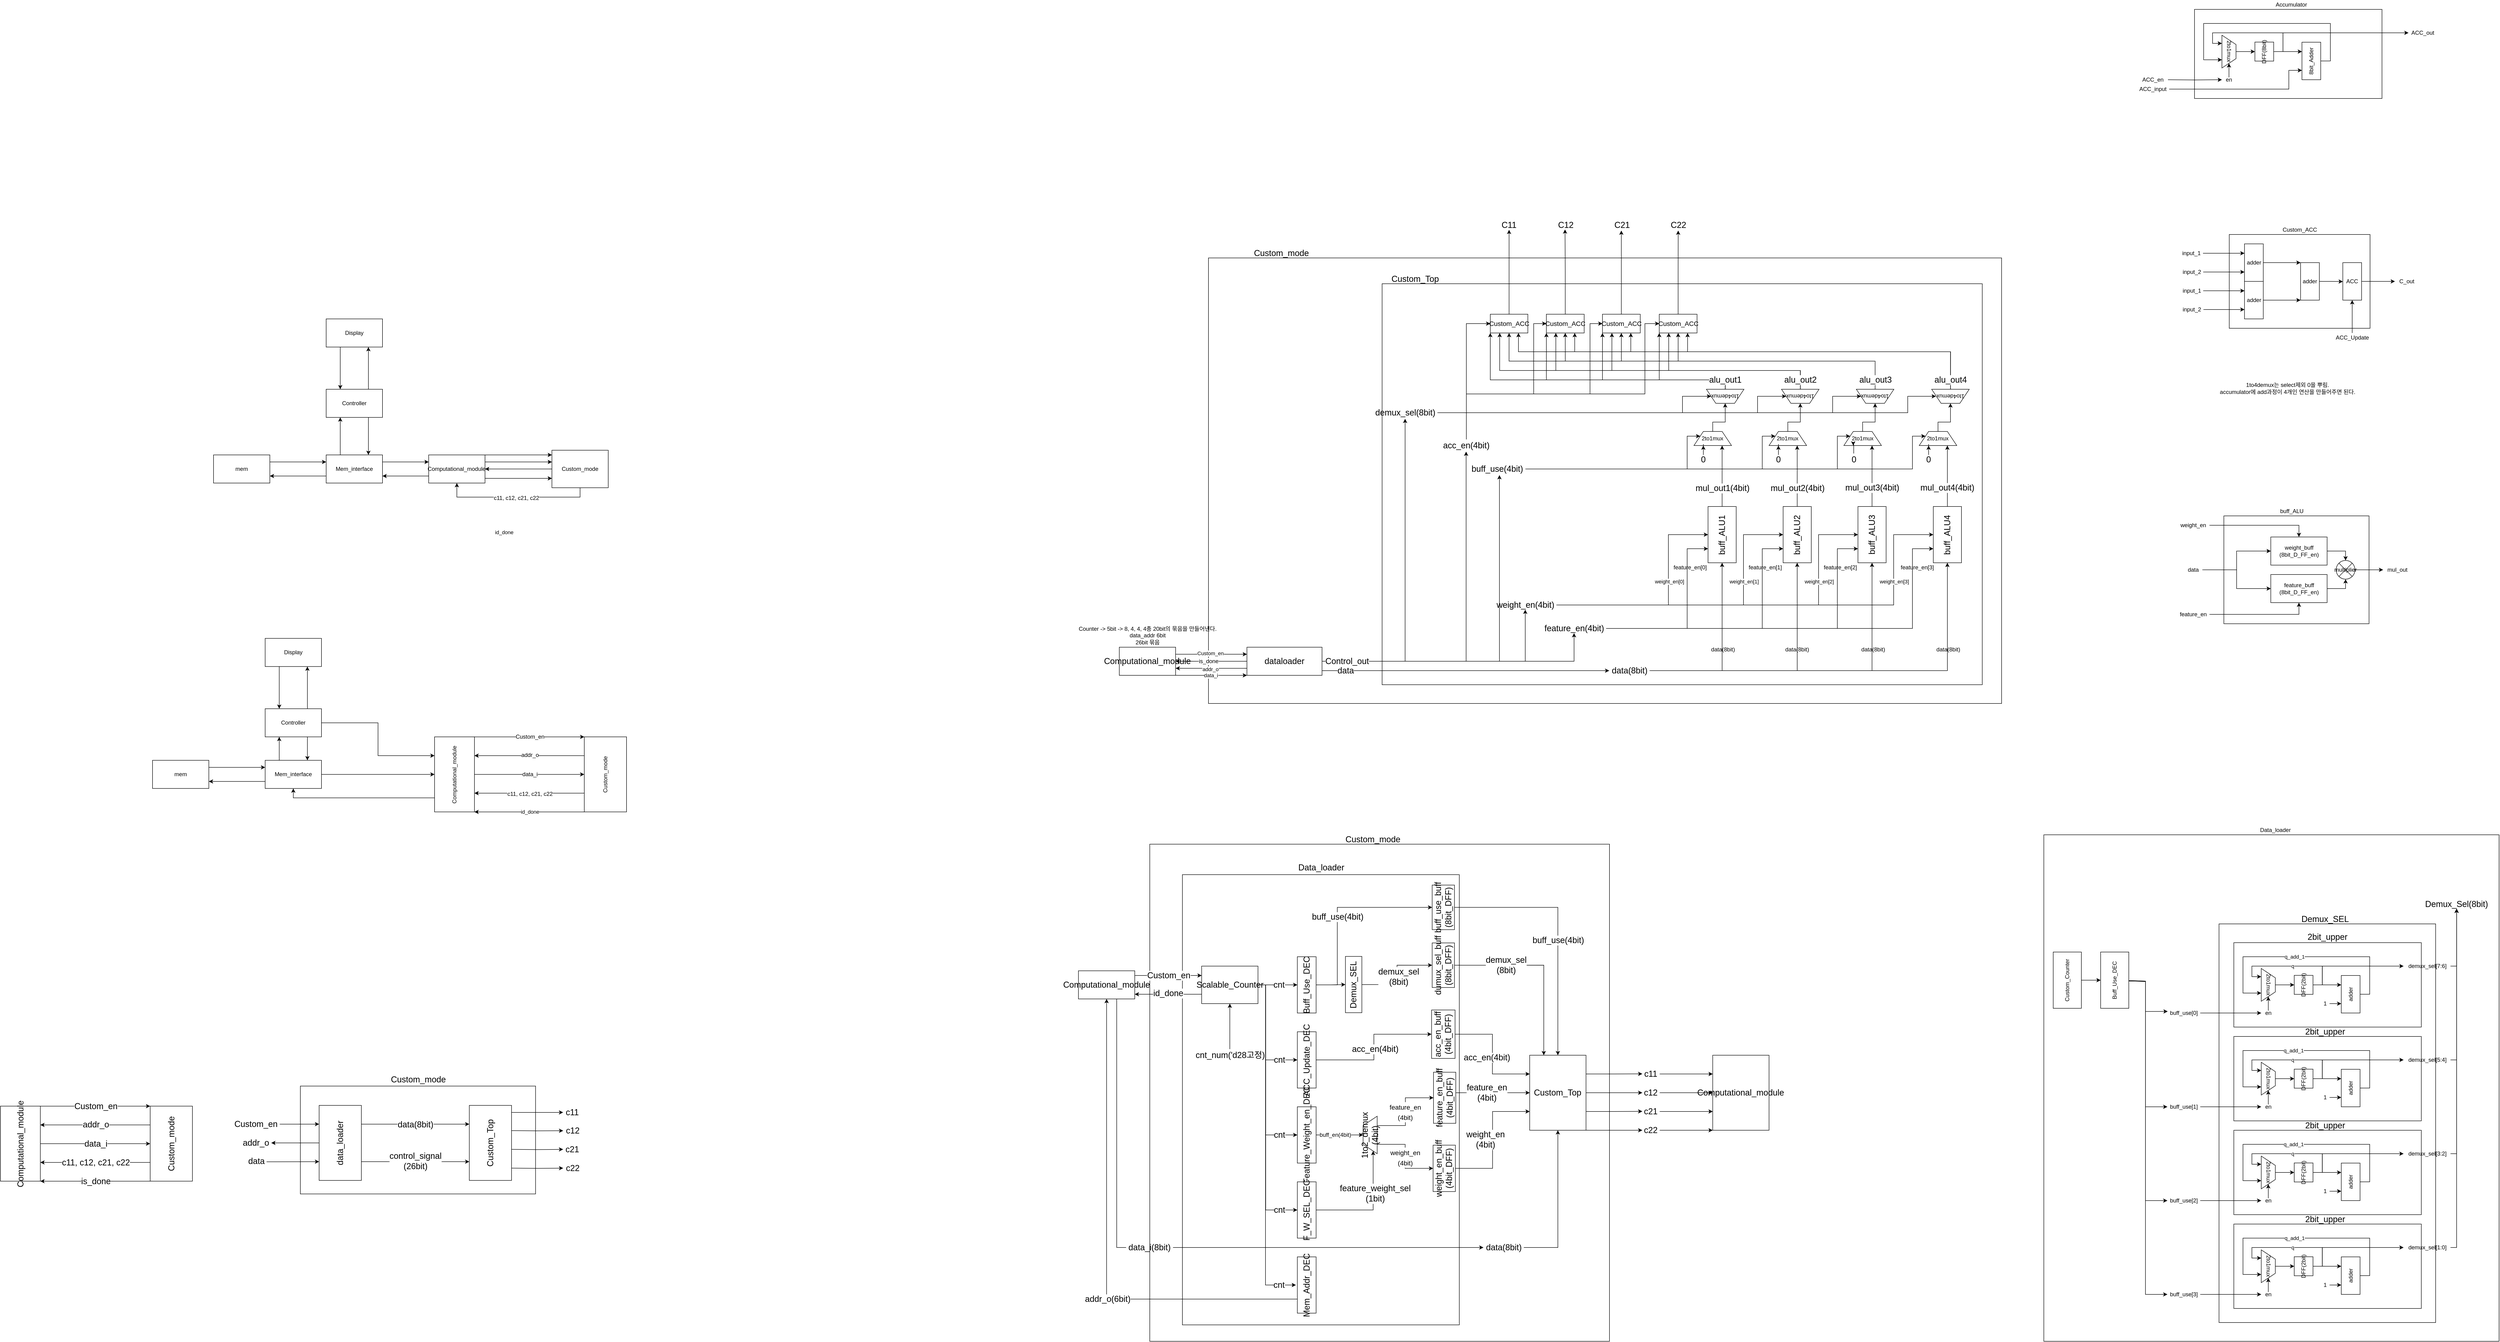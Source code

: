 <mxfile version="18.2.0" type="device"><diagram id="yu3LuRdmPBEAgtpJIMrl" name="Page-1"><mxGraphModel dx="5097" dy="2402" grid="0" gridSize="10" guides="1" tooltips="1" connect="1" arrows="1" fold="1" page="0" pageScale="1" pageWidth="1169" pageHeight="1654" math="0" shadow="0"><root><mxCell id="0"/><mxCell id="1" parent="0"/><mxCell id="awm1k0CCNyRkFx1eEkl0-161" value="" style="rounded=0;whiteSpace=wrap;html=1;rotation=-90;" parent="1" vertex="1"><mxGeometry x="-2439.41" y="860.2" width="230" height="501.18" as="geometry"/></mxCell><mxCell id="awm1k0CCNyRkFx1eEkl0-34" value="" style="rounded=0;whiteSpace=wrap;html=1;fontSize=18;" parent="1" vertex="1"><mxGeometry x="-765.05" y="480" width="979.53" height="1060" as="geometry"/></mxCell><mxCell id="awm1k0CCNyRkFx1eEkl0-27" value="" style="rounded=0;whiteSpace=wrap;html=1;fontSize=18;" parent="1" vertex="1"><mxGeometry x="-695.52" y="545" width="590" height="960" as="geometry"/></mxCell><mxCell id="Gr0yBrB55Wqz0-YBcXSF-52" value="" style="rounded=0;whiteSpace=wrap;html=1;" parent="1" vertex="1"><mxGeometry x="-640" y="-770" width="1690" height="950" as="geometry"/></mxCell><mxCell id="Gr0yBrB55Wqz0-YBcXSF-1" value="" style="rounded=0;whiteSpace=wrap;html=1;" parent="1" vertex="1"><mxGeometry x="-270" y="-715" width="1278.81" height="855" as="geometry"/></mxCell><mxCell id="QA133bINwcHM1DRI9QoF-85" value="" style="rounded=0;whiteSpace=wrap;html=1;" parent="1" vertex="1"><mxGeometry x="1523.61" y="-220" width="309.33" height="230" as="geometry"/></mxCell><mxCell id="QA133bINwcHM1DRI9QoF-60" value="" style="rounded=0;whiteSpace=wrap;html=1;" parent="1" vertex="1"><mxGeometry x="1140" y="460" width="970" height="1080" as="geometry"/></mxCell><mxCell id="g5D9gp9yfW9ZHxKBLJL--252" value="" style="rounded=0;whiteSpace=wrap;html=1;" parent="1" vertex="1"><mxGeometry x="1513.28" y="650" width="461.56" height="850" as="geometry"/></mxCell><mxCell id="g5D9gp9yfW9ZHxKBLJL--190" value="" style="rounded=0;whiteSpace=wrap;html=1;" parent="1" vertex="1"><mxGeometry x="1544.84" y="690" width="399.49" height="180" as="geometry"/></mxCell><mxCell id="tryQNdLVot6s9t0NUuoF-84" value="" style="rounded=0;whiteSpace=wrap;html=1;" parent="1" vertex="1"><mxGeometry x="1535.1" y="-820" width="300" height="200" as="geometry"/></mxCell><mxCell id="tryQNdLVot6s9t0NUuoF-33" style="edgeStyle=orthogonalEdgeStyle;rounded=0;orthogonalLoop=1;jettySize=auto;html=1;entryX=0;entryY=1;entryDx=0;entryDy=0;" parent="1" source="fDMPKcOb9zZSPw_b8-sW-14" target="tryQNdLVot6s9t0NUuoF-2" edge="1"><mxGeometry relative="1" as="geometry"><Array as="points"><mxPoint x="461.05" y="-510"/><mxPoint x="-38.95" y="-510"/></Array></mxGeometry></mxCell><mxCell id="tryQNdLVot6s9t0NUuoF-34" style="edgeStyle=orthogonalEdgeStyle;rounded=0;orthogonalLoop=1;jettySize=auto;html=1;entryX=0;entryY=1;entryDx=0;entryDy=0;" parent="1" source="fDMPKcOb9zZSPw_b8-sW-14" target="tryQNdLVot6s9t0NUuoF-5" edge="1"><mxGeometry relative="1" as="geometry"><Array as="points"><mxPoint x="461.05" y="-510"/><mxPoint x="80.05" y="-510"/></Array></mxGeometry></mxCell><mxCell id="tryQNdLVot6s9t0NUuoF-35" style="edgeStyle=orthogonalEdgeStyle;rounded=0;orthogonalLoop=1;jettySize=auto;html=1;entryX=0;entryY=1;entryDx=0;entryDy=0;" parent="1" source="fDMPKcOb9zZSPw_b8-sW-14" target="tryQNdLVot6s9t0NUuoF-8" edge="1"><mxGeometry relative="1" as="geometry"><Array as="points"><mxPoint x="461.05" y="-510"/><mxPoint x="200.05" y="-510"/></Array></mxGeometry></mxCell><mxCell id="tryQNdLVot6s9t0NUuoF-36" style="edgeStyle=orthogonalEdgeStyle;rounded=0;orthogonalLoop=1;jettySize=auto;html=1;entryX=0;entryY=1;entryDx=0;entryDy=0;" parent="1" source="fDMPKcOb9zZSPw_b8-sW-14" target="tryQNdLVot6s9t0NUuoF-9" edge="1"><mxGeometry relative="1" as="geometry"><Array as="points"><mxPoint x="461.05" y="-510"/><mxPoint x="321.05" y="-510"/></Array></mxGeometry></mxCell><mxCell id="g5D9gp9yfW9ZHxKBLJL--254" value="alu_out1" style="edgeLabel;html=1;align=center;verticalAlign=middle;resizable=0;points=[];fontSize=18;" parent="tryQNdLVot6s9t0NUuoF-36" vertex="1" connectable="0"><mxGeometry x="-0.67" relative="1" as="geometry"><mxPoint x="23" as="offset"/></mxGeometry></mxCell><mxCell id="fDMPKcOb9zZSPw_b8-sW-14" value="1to4demux" style="shape=trapezoid;perimeter=trapezoidPerimeter;whiteSpace=wrap;html=1;fixedSize=1;rotation=-180;" parent="1" vertex="1"><mxGeometry x="421.05" y="-490" width="80" height="30" as="geometry"/></mxCell><mxCell id="tryQNdLVot6s9t0NUuoF-37" style="edgeStyle=orthogonalEdgeStyle;rounded=0;orthogonalLoop=1;jettySize=auto;html=1;entryX=0.25;entryY=1;entryDx=0;entryDy=0;" parent="1" source="fDMPKcOb9zZSPw_b8-sW-15" target="tryQNdLVot6s9t0NUuoF-2" edge="1"><mxGeometry relative="1" as="geometry"><Array as="points"><mxPoint x="621.05" y="-530"/><mxPoint x="-18.95" y="-530"/></Array></mxGeometry></mxCell><mxCell id="tryQNdLVot6s9t0NUuoF-38" style="edgeStyle=orthogonalEdgeStyle;rounded=0;orthogonalLoop=1;jettySize=auto;html=1;entryX=0.25;entryY=1;entryDx=0;entryDy=0;" parent="1" source="fDMPKcOb9zZSPw_b8-sW-15" target="tryQNdLVot6s9t0NUuoF-5" edge="1"><mxGeometry relative="1" as="geometry"><Array as="points"><mxPoint x="621.05" y="-530"/><mxPoint x="100.05" y="-530"/></Array></mxGeometry></mxCell><mxCell id="tryQNdLVot6s9t0NUuoF-39" style="edgeStyle=orthogonalEdgeStyle;rounded=0;orthogonalLoop=1;jettySize=auto;html=1;entryX=0.25;entryY=1;entryDx=0;entryDy=0;" parent="1" source="fDMPKcOb9zZSPw_b8-sW-15" target="tryQNdLVot6s9t0NUuoF-8" edge="1"><mxGeometry relative="1" as="geometry"><Array as="points"><mxPoint x="621.05" y="-530"/><mxPoint x="220.05" y="-530"/></Array></mxGeometry></mxCell><mxCell id="tryQNdLVot6s9t0NUuoF-40" style="edgeStyle=orthogonalEdgeStyle;rounded=0;orthogonalLoop=1;jettySize=auto;html=1;entryX=0.25;entryY=1;entryDx=0;entryDy=0;" parent="1" source="fDMPKcOb9zZSPw_b8-sW-15" target="tryQNdLVot6s9t0NUuoF-9" edge="1"><mxGeometry relative="1" as="geometry"><Array as="points"><mxPoint x="621.05" y="-530"/><mxPoint x="341.05" y="-530"/></Array></mxGeometry></mxCell><mxCell id="fDMPKcOb9zZSPw_b8-sW-15" value="1to4demux" style="shape=trapezoid;perimeter=trapezoidPerimeter;whiteSpace=wrap;html=1;fixedSize=1;rotation=-180;" parent="1" vertex="1"><mxGeometry x="581.05" y="-490" width="80" height="30" as="geometry"/></mxCell><mxCell id="tryQNdLVot6s9t0NUuoF-41" style="edgeStyle=orthogonalEdgeStyle;rounded=0;orthogonalLoop=1;jettySize=auto;html=1;entryX=0.5;entryY=1;entryDx=0;entryDy=0;" parent="1" source="fDMPKcOb9zZSPw_b8-sW-16" target="tryQNdLVot6s9t0NUuoF-2" edge="1"><mxGeometry relative="1" as="geometry"><Array as="points"><mxPoint x="781.05" y="-550"/><mxPoint x="1.05" y="-550"/></Array></mxGeometry></mxCell><mxCell id="tryQNdLVot6s9t0NUuoF-42" style="edgeStyle=orthogonalEdgeStyle;rounded=0;orthogonalLoop=1;jettySize=auto;html=1;entryX=0.5;entryY=1;entryDx=0;entryDy=0;" parent="1" source="fDMPKcOb9zZSPw_b8-sW-16" target="tryQNdLVot6s9t0NUuoF-5" edge="1"><mxGeometry relative="1" as="geometry"><Array as="points"><mxPoint x="781.05" y="-550"/><mxPoint x="121.05" y="-550"/></Array></mxGeometry></mxCell><mxCell id="tryQNdLVot6s9t0NUuoF-43" style="edgeStyle=orthogonalEdgeStyle;rounded=0;orthogonalLoop=1;jettySize=auto;html=1;entryX=0.5;entryY=1;entryDx=0;entryDy=0;" parent="1" source="fDMPKcOb9zZSPw_b8-sW-16" target="tryQNdLVot6s9t0NUuoF-8" edge="1"><mxGeometry relative="1" as="geometry"><Array as="points"><mxPoint x="781.05" y="-550"/><mxPoint x="240.05" y="-550"/></Array></mxGeometry></mxCell><mxCell id="tryQNdLVot6s9t0NUuoF-44" style="edgeStyle=orthogonalEdgeStyle;rounded=0;orthogonalLoop=1;jettySize=auto;html=1;entryX=0.5;entryY=1;entryDx=0;entryDy=0;" parent="1" source="fDMPKcOb9zZSPw_b8-sW-16" target="tryQNdLVot6s9t0NUuoF-9" edge="1"><mxGeometry relative="1" as="geometry"><Array as="points"><mxPoint x="781.05" y="-550"/><mxPoint x="361.05" y="-550"/></Array></mxGeometry></mxCell><mxCell id="fDMPKcOb9zZSPw_b8-sW-16" value="1to4demux" style="shape=trapezoid;perimeter=trapezoidPerimeter;whiteSpace=wrap;html=1;fixedSize=1;rotation=-180;" parent="1" vertex="1"><mxGeometry x="740.5" y="-490" width="80" height="30" as="geometry"/></mxCell><mxCell id="tryQNdLVot6s9t0NUuoF-93" style="edgeStyle=orthogonalEdgeStyle;rounded=0;orthogonalLoop=1;jettySize=auto;html=1;" parent="1" source="tryQNdLVot6s9t0NUuoF-2" target="tryQNdLVot6s9t0NUuoF-91" edge="1"><mxGeometry relative="1" as="geometry"/></mxCell><mxCell id="tryQNdLVot6s9t0NUuoF-2" value="&lt;font style=&quot;font-size: 14px;&quot;&gt;Custom_ACC&lt;/font&gt;" style="rounded=0;whiteSpace=wrap;html=1;fontFamily=Helvetica;" parent="1" vertex="1"><mxGeometry x="-39.46" y="-650" width="80" height="40" as="geometry"/></mxCell><mxCell id="tryQNdLVot6s9t0NUuoF-97" style="edgeStyle=orthogonalEdgeStyle;rounded=0;orthogonalLoop=1;jettySize=auto;html=1;entryX=0.46;entryY=0.96;entryDx=0;entryDy=0;entryPerimeter=0;" parent="1" source="tryQNdLVot6s9t0NUuoF-5" target="tryQNdLVot6s9t0NUuoF-95" edge="1"><mxGeometry relative="1" as="geometry"/></mxCell><mxCell id="tryQNdLVot6s9t0NUuoF-5" value="&lt;font style=&quot;font-size: 14px;&quot;&gt;Custom_ACC&lt;/font&gt;" style="rounded=0;whiteSpace=wrap;html=1;fontFamily=Helvetica;" parent="1" vertex="1"><mxGeometry x="80.03" y="-650" width="80.51" height="40" as="geometry"/></mxCell><mxCell id="tryQNdLVot6s9t0NUuoF-99" style="edgeStyle=orthogonalEdgeStyle;rounded=0;orthogonalLoop=1;jettySize=auto;html=1;entryX=0.46;entryY=1.08;entryDx=0;entryDy=0;entryPerimeter=0;" parent="1" source="tryQNdLVot6s9t0NUuoF-8" target="tryQNdLVot6s9t0NUuoF-98" edge="1"><mxGeometry relative="1" as="geometry"/></mxCell><mxCell id="tryQNdLVot6s9t0NUuoF-8" value="&lt;font style=&quot;font-size: 14px;&quot;&gt;Custom_ACC&lt;/font&gt;" style="rounded=0;whiteSpace=wrap;html=1;fontFamily=Helvetica;" parent="1" vertex="1"><mxGeometry x="199.52" y="-650" width="80.51" height="40" as="geometry"/></mxCell><mxCell id="tryQNdLVot6s9t0NUuoF-103" style="edgeStyle=orthogonalEdgeStyle;rounded=0;orthogonalLoop=1;jettySize=auto;html=1;entryX=0.487;entryY=1.08;entryDx=0;entryDy=0;entryPerimeter=0;" parent="1" source="tryQNdLVot6s9t0NUuoF-9" target="tryQNdLVot6s9t0NUuoF-100" edge="1"><mxGeometry relative="1" as="geometry"/></mxCell><mxCell id="tryQNdLVot6s9t0NUuoF-9" value="&lt;font style=&quot;font-size: 14px;&quot;&gt;Custom_ACC&lt;/font&gt;" style="rounded=0;whiteSpace=wrap;html=1;fontFamily=Helvetica;" parent="1" vertex="1"><mxGeometry x="320.54" y="-650" width="80.51" height="40" as="geometry"/></mxCell><mxCell id="tryQNdLVot6s9t0NUuoF-45" style="edgeStyle=orthogonalEdgeStyle;rounded=0;orthogonalLoop=1;jettySize=auto;html=1;entryX=0.75;entryY=1;entryDx=0;entryDy=0;" parent="1" source="tryQNdLVot6s9t0NUuoF-31" target="tryQNdLVot6s9t0NUuoF-2" edge="1"><mxGeometry relative="1" as="geometry"><Array as="points"><mxPoint x="941.05" y="-570"/><mxPoint x="21.05" y="-570"/></Array></mxGeometry></mxCell><mxCell id="tryQNdLVot6s9t0NUuoF-46" style="edgeStyle=orthogonalEdgeStyle;rounded=0;orthogonalLoop=1;jettySize=auto;html=1;entryX=0.75;entryY=1;entryDx=0;entryDy=0;" parent="1" source="tryQNdLVot6s9t0NUuoF-31" target="tryQNdLVot6s9t0NUuoF-5" edge="1"><mxGeometry relative="1" as="geometry"><Array as="points"><mxPoint x="941.05" y="-570"/><mxPoint x="141.05" y="-570"/></Array></mxGeometry></mxCell><mxCell id="tryQNdLVot6s9t0NUuoF-47" style="edgeStyle=orthogonalEdgeStyle;rounded=0;orthogonalLoop=1;jettySize=auto;html=1;entryX=0.75;entryY=1;entryDx=0;entryDy=0;" parent="1" source="tryQNdLVot6s9t0NUuoF-31" target="tryQNdLVot6s9t0NUuoF-8" edge="1"><mxGeometry relative="1" as="geometry"><Array as="points"><mxPoint x="941.05" y="-570"/><mxPoint x="260.05" y="-570"/></Array></mxGeometry></mxCell><mxCell id="tryQNdLVot6s9t0NUuoF-48" style="edgeStyle=orthogonalEdgeStyle;rounded=0;orthogonalLoop=1;jettySize=auto;html=1;entryX=0.75;entryY=1;entryDx=0;entryDy=0;" parent="1" source="tryQNdLVot6s9t0NUuoF-31" target="tryQNdLVot6s9t0NUuoF-9" edge="1"><mxGeometry relative="1" as="geometry"><Array as="points"><mxPoint x="941.05" y="-570"/><mxPoint x="381.05" y="-570"/></Array></mxGeometry></mxCell><mxCell id="tryQNdLVot6s9t0NUuoF-31" value="1to4demux" style="shape=trapezoid;perimeter=trapezoidPerimeter;whiteSpace=wrap;html=1;fixedSize=1;rotation=-180;" parent="1" vertex="1"><mxGeometry x="901.05" y="-490" width="80" height="30" as="geometry"/></mxCell><mxCell id="tryQNdLVot6s9t0NUuoF-56" value="1to4demux는 select제외 0을 뿌림.&lt;br&gt;accumulator에 add과정이 4개인 연산을 만들어주면 된다.&lt;br&gt;" style="text;html=1;align=center;verticalAlign=middle;resizable=0;points=[];autosize=1;strokeColor=none;fillColor=none;" parent="1" vertex="1"><mxGeometry x="1499.49" y="-507" width="320" height="30" as="geometry"/></mxCell><mxCell id="tryQNdLVot6s9t0NUuoF-78" style="edgeStyle=orthogonalEdgeStyle;rounded=0;orthogonalLoop=1;jettySize=auto;html=1;exitX=1;exitY=0.5;exitDx=0;exitDy=0;entryX=0;entryY=0;entryDx=0;entryDy=0;" parent="1" source="tryQNdLVot6s9t0NUuoF-57" target="tryQNdLVot6s9t0NUuoF-77" edge="1"><mxGeometry relative="1" as="geometry"><Array as="points"><mxPoint x="1677.07" y="-760"/><mxPoint x="1677.07" y="-760"/></Array></mxGeometry></mxCell><mxCell id="tryQNdLVot6s9t0NUuoF-57" value="adder" style="rounded=0;whiteSpace=wrap;html=1;" parent="1" vertex="1"><mxGeometry x="1567.59" y="-800" width="40" height="80" as="geometry"/></mxCell><mxCell id="tryQNdLVot6s9t0NUuoF-70" style="edgeStyle=orthogonalEdgeStyle;rounded=0;orthogonalLoop=1;jettySize=auto;html=1;entryX=0;entryY=0.25;entryDx=0;entryDy=0;" parent="1" source="tryQNdLVot6s9t0NUuoF-58" target="tryQNdLVot6s9t0NUuoF-57" edge="1"><mxGeometry relative="1" as="geometry"/></mxCell><mxCell id="tryQNdLVot6s9t0NUuoF-58" value="input_1" style="text;html=1;align=center;verticalAlign=middle;resizable=0;points=[];autosize=1;strokeColor=none;fillColor=none;" parent="1" vertex="1"><mxGeometry x="1429.13" y="-790" width="50" height="20" as="geometry"/></mxCell><mxCell id="tryQNdLVot6s9t0NUuoF-71" style="edgeStyle=orthogonalEdgeStyle;rounded=0;orthogonalLoop=1;jettySize=auto;html=1;entryX=0;entryY=0.75;entryDx=0;entryDy=0;" parent="1" source="tryQNdLVot6s9t0NUuoF-63" target="tryQNdLVot6s9t0NUuoF-57" edge="1"><mxGeometry relative="1" as="geometry"/></mxCell><mxCell id="tryQNdLVot6s9t0NUuoF-63" value="input_2" style="text;html=1;align=center;verticalAlign=middle;resizable=0;points=[];autosize=1;strokeColor=none;fillColor=none;" parent="1" vertex="1"><mxGeometry x="1429.63" y="-750" width="50" height="20" as="geometry"/></mxCell><mxCell id="tryQNdLVot6s9t0NUuoF-79" style="edgeStyle=orthogonalEdgeStyle;rounded=0;orthogonalLoop=1;jettySize=auto;html=1;entryX=0;entryY=1;entryDx=0;entryDy=0;" parent="1" source="tryQNdLVot6s9t0NUuoF-72" target="tryQNdLVot6s9t0NUuoF-77" edge="1"><mxGeometry relative="1" as="geometry"><Array as="points"><mxPoint x="1677.07" y="-680"/><mxPoint x="1677.07" y="-680"/></Array></mxGeometry></mxCell><mxCell id="tryQNdLVot6s9t0NUuoF-72" value="adder" style="rounded=0;whiteSpace=wrap;html=1;" parent="1" vertex="1"><mxGeometry x="1567.59" y="-720" width="40" height="80" as="geometry"/></mxCell><mxCell id="tryQNdLVot6s9t0NUuoF-73" style="edgeStyle=orthogonalEdgeStyle;rounded=0;orthogonalLoop=1;jettySize=auto;html=1;entryX=0;entryY=0.25;entryDx=0;entryDy=0;" parent="1" source="tryQNdLVot6s9t0NUuoF-74" target="tryQNdLVot6s9t0NUuoF-72" edge="1"><mxGeometry relative="1" as="geometry"/></mxCell><mxCell id="tryQNdLVot6s9t0NUuoF-74" value="input_1" style="text;html=1;align=center;verticalAlign=middle;resizable=0;points=[];autosize=1;strokeColor=none;fillColor=none;" parent="1" vertex="1"><mxGeometry x="1429.63" y="-710" width="50" height="20" as="geometry"/></mxCell><mxCell id="tryQNdLVot6s9t0NUuoF-75" style="edgeStyle=orthogonalEdgeStyle;rounded=0;orthogonalLoop=1;jettySize=auto;html=1;entryX=0;entryY=0.75;entryDx=0;entryDy=0;" parent="1" source="tryQNdLVot6s9t0NUuoF-76" target="tryQNdLVot6s9t0NUuoF-72" edge="1"><mxGeometry relative="1" as="geometry"/></mxCell><mxCell id="tryQNdLVot6s9t0NUuoF-76" value="input_2" style="text;html=1;align=center;verticalAlign=middle;resizable=0;points=[];autosize=1;strokeColor=none;fillColor=none;" parent="1" vertex="1"><mxGeometry x="1430.13" y="-670" width="50" height="20" as="geometry"/></mxCell><mxCell id="tryQNdLVot6s9t0NUuoF-81" style="edgeStyle=orthogonalEdgeStyle;rounded=0;orthogonalLoop=1;jettySize=auto;html=1;exitX=1;exitY=0.5;exitDx=0;exitDy=0;" parent="1" source="tryQNdLVot6s9t0NUuoF-77" edge="1"><mxGeometry relative="1" as="geometry"><mxPoint x="1777.07" y="-719.6" as="targetPoint"/></mxGeometry></mxCell><mxCell id="tryQNdLVot6s9t0NUuoF-77" value="adder" style="rounded=0;whiteSpace=wrap;html=1;" parent="1" vertex="1"><mxGeometry x="1687.07" y="-760" width="40" height="80" as="geometry"/></mxCell><mxCell id="tryQNdLVot6s9t0NUuoF-90" style="edgeStyle=orthogonalEdgeStyle;rounded=0;orthogonalLoop=1;jettySize=auto;html=1;exitX=1;exitY=0.5;exitDx=0;exitDy=0;" parent="1" source="tryQNdLVot6s9t0NUuoF-82" target="tryQNdLVot6s9t0NUuoF-86" edge="1"><mxGeometry relative="1" as="geometry"/></mxCell><mxCell id="tryQNdLVot6s9t0NUuoF-82" value="ACC" style="rounded=0;whiteSpace=wrap;html=1;" parent="1" vertex="1"><mxGeometry x="1777.07" y="-760" width="40" height="80" as="geometry"/></mxCell><mxCell id="tryQNdLVot6s9t0NUuoF-88" style="edgeStyle=orthogonalEdgeStyle;rounded=0;orthogonalLoop=1;jettySize=auto;html=1;entryX=0.5;entryY=1;entryDx=0;entryDy=0;" parent="1" source="tryQNdLVot6s9t0NUuoF-87" target="tryQNdLVot6s9t0NUuoF-82" edge="1"><mxGeometry relative="1" as="geometry"/></mxCell><mxCell id="tryQNdLVot6s9t0NUuoF-87" value="ACC_Update" style="text;html=1;align=center;verticalAlign=middle;resizable=0;points=[];autosize=1;strokeColor=none;fillColor=none;" parent="1" vertex="1"><mxGeometry x="1752.07" y="-610" width="90" height="20" as="geometry"/></mxCell><mxCell id="tryQNdLVot6s9t0NUuoF-86" value="C_out" style="text;html=1;align=center;verticalAlign=middle;resizable=0;points=[];autosize=1;strokeColor=none;fillColor=none;" parent="1" vertex="1"><mxGeometry x="1888.09" y="-730" width="50" height="20" as="geometry"/></mxCell><mxCell id="tryQNdLVot6s9t0NUuoF-91" value="&lt;font style=&quot;font-size: 18px;&quot;&gt;C11&lt;/font&gt;" style="text;html=1;align=center;verticalAlign=middle;resizable=0;points=[];autosize=1;strokeColor=none;fillColor=none;" parent="1" vertex="1"><mxGeometry x="-20.54" y="-850" width="42" height="20" as="geometry"/></mxCell><mxCell id="tryQNdLVot6s9t0NUuoF-95" value="&lt;font style=&quot;font-size: 18px;&quot;&gt;C12&lt;/font&gt;" style="text;html=1;align=center;verticalAlign=middle;resizable=0;points=[];autosize=1;strokeColor=none;fillColor=none;" parent="1" vertex="1"><mxGeometry x="99.97" y="-850" width="43" height="20" as="geometry"/></mxCell><mxCell id="tryQNdLVot6s9t0NUuoF-98" value="&lt;font style=&quot;font-size: 18px;&quot;&gt;C21&lt;/font&gt;" style="text;html=1;align=center;verticalAlign=middle;resizable=0;points=[];autosize=1;strokeColor=none;fillColor=none;" parent="1" vertex="1"><mxGeometry x="219.97" y="-850" width="43" height="20" as="geometry"/></mxCell><mxCell id="tryQNdLVot6s9t0NUuoF-100" value="&lt;font style=&quot;font-size: 18px;&quot;&gt;C22&lt;/font&gt;" style="text;html=1;align=center;verticalAlign=middle;resizable=0;points=[];autosize=1;strokeColor=none;fillColor=none;" parent="1" vertex="1"><mxGeometry x="339.97" y="-850" width="43" height="20" as="geometry"/></mxCell><mxCell id="tryQNdLVot6s9t0NUuoF-104" value="Custom_ACC" style="text;html=1;align=center;verticalAlign=middle;resizable=0;points=[];autosize=1;strokeColor=none;fillColor=none;" parent="1" vertex="1"><mxGeometry x="1640.1" y="-840" width="90" height="20" as="geometry"/></mxCell><mxCell id="Gr0yBrB55Wqz0-YBcXSF-3" style="edgeStyle=orthogonalEdgeStyle;rounded=0;orthogonalLoop=1;jettySize=auto;html=1;exitX=1;exitY=0.25;exitDx=0;exitDy=0;entryX=0;entryY=0.25;entryDx=0;entryDy=0;" parent="1" source="tryQNdLVot6s9t0NUuoF-168" target="tryQNdLVot6s9t0NUuoF-169" edge="1"><mxGeometry relative="1" as="geometry"/></mxCell><mxCell id="Gr0yBrB55Wqz0-YBcXSF-9" value="Custom_en" style="edgeLabel;html=1;align=center;verticalAlign=middle;resizable=0;points=[];" parent="Gr0yBrB55Wqz0-YBcXSF-3" vertex="1" connectable="0"><mxGeometry x="0.202" y="2" relative="1" as="geometry"><mxPoint x="-18" as="offset"/></mxGeometry></mxCell><mxCell id="Gr0yBrB55Wqz0-YBcXSF-28" style="edgeStyle=orthogonalEdgeStyle;rounded=0;orthogonalLoop=1;jettySize=auto;html=1;exitX=1;exitY=1;exitDx=0;exitDy=0;entryX=0;entryY=1;entryDx=0;entryDy=0;" parent="1" source="tryQNdLVot6s9t0NUuoF-168" target="tryQNdLVot6s9t0NUuoF-169" edge="1"><mxGeometry relative="1" as="geometry"><Array as="points"><mxPoint x="-610" y="120"/><mxPoint x="-610" y="120"/></Array></mxGeometry></mxCell><mxCell id="Gr0yBrB55Wqz0-YBcXSF-29" value="data_i" style="edgeLabel;html=1;align=center;verticalAlign=middle;resizable=0;points=[];" parent="Gr0yBrB55Wqz0-YBcXSF-28" vertex="1" connectable="0"><mxGeometry x="0.097" relative="1" as="geometry"><mxPoint x="-9" as="offset"/></mxGeometry></mxCell><mxCell id="tryQNdLVot6s9t0NUuoF-168" value="&lt;font style=&quot;font-size: 18px;&quot;&gt;Computational_module&lt;/font&gt;" style="rounded=0;whiteSpace=wrap;html=1;" parent="1" vertex="1"><mxGeometry x="-830" y="60" width="120" height="60" as="geometry"/></mxCell><mxCell id="g5D9gp9yfW9ZHxKBLJL--47" style="edgeStyle=orthogonalEdgeStyle;rounded=0;orthogonalLoop=1;jettySize=auto;html=1;exitX=1;exitY=1;exitDx=0;exitDy=0;" parent="1" source="tryQNdLVot6s9t0NUuoF-169" target="g5D9gp9yfW9ZHxKBLJL--45" edge="1"><mxGeometry relative="1" as="geometry"><mxPoint x="-150" y="129.632" as="targetPoint"/><Array as="points"><mxPoint x="-511" y="90"/><mxPoint x="-91" y="90"/></Array></mxGeometry></mxCell><mxCell id="g5D9gp9yfW9ZHxKBLJL--49" style="edgeStyle=orthogonalEdgeStyle;rounded=0;orthogonalLoop=1;jettySize=auto;html=1;exitX=1;exitY=0.75;exitDx=0;exitDy=0;" parent="1" source="tryQNdLVot6s9t0NUuoF-169" target="g5D9gp9yfW9ZHxKBLJL--48" edge="1"><mxGeometry relative="1" as="geometry"><Array as="points"><mxPoint x="-511" y="90"/><mxPoint x="-221" y="90"/></Array></mxGeometry></mxCell><mxCell id="g5D9gp9yfW9ZHxKBLJL--52" style="edgeStyle=orthogonalEdgeStyle;rounded=0;orthogonalLoop=1;jettySize=auto;html=1;exitX=1;exitY=0.25;exitDx=0;exitDy=0;" parent="1" source="tryQNdLVot6s9t0NUuoF-169" target="g5D9gp9yfW9ZHxKBLJL--50" edge="1"><mxGeometry relative="1" as="geometry"><Array as="points"><mxPoint x="-511" y="90"/></Array></mxGeometry></mxCell><mxCell id="Gr0yBrB55Wqz0-YBcXSF-31" value="data" style="edgeLabel;html=1;align=center;verticalAlign=middle;resizable=0;points=[];fontSize=18;" parent="g5D9gp9yfW9ZHxKBLJL--52" vertex="1" connectable="0"><mxGeometry x="-0.324" relative="1" as="geometry"><mxPoint x="16" as="offset"/></mxGeometry></mxCell><mxCell id="g5D9gp9yfW9ZHxKBLJL--65" style="edgeStyle=orthogonalEdgeStyle;rounded=0;orthogonalLoop=1;jettySize=auto;html=1;exitX=1;exitY=0.25;exitDx=0;exitDy=0;" parent="1" source="tryQNdLVot6s9t0NUuoF-169" target="g5D9gp9yfW9ZHxKBLJL--63" edge="1"><mxGeometry relative="1" as="geometry"><Array as="points"><mxPoint x="-511" y="90"/><mxPoint x="35" y="90"/></Array></mxGeometry></mxCell><mxCell id="g5D9gp9yfW9ZHxKBLJL--72" style="edgeStyle=orthogonalEdgeStyle;rounded=0;orthogonalLoop=1;jettySize=auto;html=1;exitX=1;exitY=0;exitDx=0;exitDy=0;" parent="1" source="tryQNdLVot6s9t0NUuoF-169" target="g5D9gp9yfW9ZHxKBLJL--64" edge="1"><mxGeometry relative="1" as="geometry"><Array as="points"><mxPoint x="-511" y="90"/><mxPoint x="139" y="90"/></Array></mxGeometry></mxCell><mxCell id="Gr0yBrB55Wqz0-YBcXSF-8" style="edgeStyle=orthogonalEdgeStyle;rounded=0;orthogonalLoop=1;jettySize=auto;html=1;exitX=0;exitY=0.75;exitDx=0;exitDy=0;entryX=1;entryY=0.75;entryDx=0;entryDy=0;" parent="1" source="tryQNdLVot6s9t0NUuoF-169" target="tryQNdLVot6s9t0NUuoF-168" edge="1"><mxGeometry relative="1" as="geometry"/></mxCell><mxCell id="Gr0yBrB55Wqz0-YBcXSF-27" value="addr_o" style="edgeLabel;html=1;align=center;verticalAlign=middle;resizable=0;points=[];" parent="Gr0yBrB55Wqz0-YBcXSF-8" vertex="1" connectable="0"><mxGeometry x="-0.305" y="2" relative="1" as="geometry"><mxPoint x="-25" as="offset"/></mxGeometry></mxCell><mxCell id="Gr0yBrB55Wqz0-YBcXSF-25" style="edgeStyle=orthogonalEdgeStyle;rounded=0;orthogonalLoop=1;jettySize=auto;html=1;" parent="1" source="tryQNdLVot6s9t0NUuoF-169" target="Gr0yBrB55Wqz0-YBcXSF-20" edge="1"><mxGeometry relative="1" as="geometry"><Array as="points"><mxPoint x="-20" y="90"/></Array></mxGeometry></mxCell><mxCell id="Gr0yBrB55Wqz0-YBcXSF-26" value="Control_out" style="edgeLabel;html=1;align=center;verticalAlign=middle;resizable=0;points=[];fontSize=18;" parent="Gr0yBrB55Wqz0-YBcXSF-25" vertex="1" connectable="0"><mxGeometry x="-0.908" y="-2" relative="1" as="geometry"><mxPoint x="17" y="-2" as="offset"/></mxGeometry></mxCell><mxCell id="bk0TYs6OxlkROyRly1rC-8" style="edgeStyle=orthogonalEdgeStyle;rounded=0;orthogonalLoop=1;jettySize=auto;html=1;exitX=0;exitY=0.5;exitDx=0;exitDy=0;fontSize=12;" edge="1" parent="1" source="tryQNdLVot6s9t0NUuoF-169" target="tryQNdLVot6s9t0NUuoF-168"><mxGeometry relative="1" as="geometry"/></mxCell><mxCell id="bk0TYs6OxlkROyRly1rC-9" value="is_done" style="edgeLabel;html=1;align=center;verticalAlign=middle;resizable=0;points=[];fontSize=12;" vertex="1" connectable="0" parent="bk0TYs6OxlkROyRly1rC-8"><mxGeometry x="-0.143" relative="1" as="geometry"><mxPoint x="-17" as="offset"/></mxGeometry></mxCell><mxCell id="tryQNdLVot6s9t0NUuoF-169" value="&lt;font style=&quot;font-size: 18px;&quot;&gt;dataloader&lt;/font&gt;" style="rounded=0;whiteSpace=wrap;html=1;" parent="1" vertex="1"><mxGeometry x="-558.03" y="60" width="160" height="60" as="geometry"/></mxCell><mxCell id="g5D9gp9yfW9ZHxKBLJL--9" style="edgeStyle=orthogonalEdgeStyle;rounded=0;orthogonalLoop=1;jettySize=auto;html=1;exitX=0.5;exitY=1;exitDx=0;exitDy=0;" parent="1" edge="1"><mxGeometry relative="1" as="geometry"><mxPoint x="445.0" y="50" as="sourcePoint"/><mxPoint x="445.0" y="50" as="targetPoint"/></mxGeometry></mxCell><mxCell id="g5D9gp9yfW9ZHxKBLJL--14" style="edgeStyle=orthogonalEdgeStyle;rounded=0;orthogonalLoop=1;jettySize=auto;html=1;entryX=0;entryY=0.5;entryDx=0;entryDy=0;" parent="1" source="g5D9gp9yfW9ZHxKBLJL--45" target="tryQNdLVot6s9t0NUuoF-9" edge="1"><mxGeometry relative="1" as="geometry"><Array as="points"><mxPoint x="-90" y="-480"/><mxPoint x="290" y="-480"/><mxPoint x="290" y="-630"/></Array></mxGeometry></mxCell><mxCell id="g5D9gp9yfW9ZHxKBLJL--15" style="edgeStyle=orthogonalEdgeStyle;rounded=0;orthogonalLoop=1;jettySize=auto;html=1;entryX=0;entryY=0.5;entryDx=0;entryDy=0;" parent="1" source="g5D9gp9yfW9ZHxKBLJL--45" target="tryQNdLVot6s9t0NUuoF-8" edge="1"><mxGeometry relative="1" as="geometry"><Array as="points"><mxPoint x="-90" y="-480"/><mxPoint x="173" y="-480"/><mxPoint x="173" y="-630"/></Array></mxGeometry></mxCell><mxCell id="g5D9gp9yfW9ZHxKBLJL--18" style="edgeStyle=orthogonalEdgeStyle;rounded=0;orthogonalLoop=1;jettySize=auto;html=1;entryX=0;entryY=0.5;entryDx=0;entryDy=0;" parent="1" source="g5D9gp9yfW9ZHxKBLJL--45" target="tryQNdLVot6s9t0NUuoF-5" edge="1"><mxGeometry relative="1" as="geometry"><Array as="points"><mxPoint x="-90" y="-480"/><mxPoint x="53" y="-480"/><mxPoint x="53" y="-630"/></Array></mxGeometry></mxCell><mxCell id="g5D9gp9yfW9ZHxKBLJL--19" style="edgeStyle=orthogonalEdgeStyle;rounded=0;orthogonalLoop=1;jettySize=auto;html=1;entryX=0;entryY=0.5;entryDx=0;entryDy=0;" parent="1" source="g5D9gp9yfW9ZHxKBLJL--45" target="tryQNdLVot6s9t0NUuoF-2" edge="1"><mxGeometry relative="1" as="geometry"><Array as="points"><mxPoint x="-90" y="-630"/></Array></mxGeometry></mxCell><mxCell id="g5D9gp9yfW9ZHxKBLJL--41" style="edgeStyle=orthogonalEdgeStyle;rounded=0;orthogonalLoop=1;jettySize=auto;html=1;entryX=1;entryY=0.5;entryDx=0;entryDy=0;" parent="1" source="g5D9gp9yfW9ZHxKBLJL--48" target="fDMPKcOb9zZSPw_b8-sW-15" edge="1"><mxGeometry relative="1" as="geometry"><mxPoint x="138.92" y="90.053" as="sourcePoint"/><mxPoint x="550" y="-350" as="targetPoint"/><Array as="points"><mxPoint x="530" y="-440"/><mxPoint x="530" y="-475"/></Array></mxGeometry></mxCell><mxCell id="g5D9gp9yfW9ZHxKBLJL--43" style="edgeStyle=orthogonalEdgeStyle;rounded=0;orthogonalLoop=1;jettySize=auto;html=1;entryX=1;entryY=0.5;entryDx=0;entryDy=0;" parent="1" source="g5D9gp9yfW9ZHxKBLJL--48" target="fDMPKcOb9zZSPw_b8-sW-16" edge="1"><mxGeometry relative="1" as="geometry"><mxPoint x="138.92" y="90.053" as="sourcePoint"/><Array as="points"><mxPoint x="690" y="-440"/><mxPoint x="690" y="-475"/></Array></mxGeometry></mxCell><mxCell id="g5D9gp9yfW9ZHxKBLJL--45" value="acc_en(4bit)" style="text;html=1;align=center;verticalAlign=middle;resizable=0;points=[];autosize=1;strokeColor=none;fillColor=none;fontSize=18;" parent="1" vertex="1"><mxGeometry x="-145.01" y="-383" width="109" height="26" as="geometry"/></mxCell><mxCell id="QA133bINwcHM1DRI9QoF-10" style="edgeStyle=orthogonalEdgeStyle;rounded=0;orthogonalLoop=1;jettySize=auto;html=1;" parent="1" source="g5D9gp9yfW9ZHxKBLJL--48" edge="1"><mxGeometry relative="1" as="geometry"><mxPoint x="910" y="-475" as="targetPoint"/><Array as="points"><mxPoint x="850" y="-440"/><mxPoint x="850" y="-475"/></Array></mxGeometry></mxCell><mxCell id="UMfefQ-mBMARRcwPjv5k-18" style="edgeStyle=orthogonalEdgeStyle;rounded=0;orthogonalLoop=1;jettySize=auto;html=1;entryX=1;entryY=0.5;entryDx=0;entryDy=0;" parent="1" source="g5D9gp9yfW9ZHxKBLJL--48" target="fDMPKcOb9zZSPw_b8-sW-14" edge="1"><mxGeometry relative="1" as="geometry"><Array as="points"><mxPoint x="370" y="-440"/><mxPoint x="370" y="-475"/></Array></mxGeometry></mxCell><mxCell id="g5D9gp9yfW9ZHxKBLJL--48" value="demux_sel(8bit)" style="text;html=1;align=center;verticalAlign=middle;resizable=0;points=[];autosize=1;strokeColor=none;fillColor=none;fontSize=18;" parent="1" vertex="1"><mxGeometry x="-290.04" y="-453" width="138" height="26" as="geometry"/></mxCell><mxCell id="QA133bINwcHM1DRI9QoF-111" style="edgeStyle=orthogonalEdgeStyle;rounded=0;orthogonalLoop=1;jettySize=auto;html=1;entryX=0;entryY=0.5;entryDx=0;entryDy=0;" parent="1" source="g5D9gp9yfW9ZHxKBLJL--50" target="QA133bINwcHM1DRI9QoF-103" edge="1"><mxGeometry relative="1" as="geometry"/></mxCell><mxCell id="QA133bINwcHM1DRI9QoF-112" style="edgeStyle=orthogonalEdgeStyle;rounded=0;orthogonalLoop=1;jettySize=auto;html=1;entryX=0;entryY=0.5;entryDx=0;entryDy=0;" parent="1" source="g5D9gp9yfW9ZHxKBLJL--50" target="QA133bINwcHM1DRI9QoF-104" edge="1"><mxGeometry relative="1" as="geometry"/></mxCell><mxCell id="QA133bINwcHM1DRI9QoF-113" style="edgeStyle=orthogonalEdgeStyle;rounded=0;orthogonalLoop=1;jettySize=auto;html=1;" parent="1" source="g5D9gp9yfW9ZHxKBLJL--50" target="QA133bINwcHM1DRI9QoF-105" edge="1"><mxGeometry relative="1" as="geometry"/></mxCell><mxCell id="QA133bINwcHM1DRI9QoF-114" style="edgeStyle=orthogonalEdgeStyle;rounded=0;orthogonalLoop=1;jettySize=auto;html=1;entryX=0;entryY=0.5;entryDx=0;entryDy=0;" parent="1" source="g5D9gp9yfW9ZHxKBLJL--50" target="QA133bINwcHM1DRI9QoF-106" edge="1"><mxGeometry relative="1" as="geometry"/></mxCell><mxCell id="g5D9gp9yfW9ZHxKBLJL--50" value="&lt;font style=&quot;font-size: 18px;&quot;&gt;data(8bit)&lt;/font&gt;" style="text;html=1;align=center;verticalAlign=middle;resizable=0;points=[];autosize=1;strokeColor=none;fillColor=none;" parent="1" vertex="1"><mxGeometry x="213.97" y="100" width="86" height="20" as="geometry"/></mxCell><mxCell id="QA133bINwcHM1DRI9QoF-121" style="edgeStyle=orthogonalEdgeStyle;rounded=0;orthogonalLoop=1;jettySize=auto;html=1;entryX=0.5;entryY=0;entryDx=0;entryDy=0;" parent="1" source="g5D9gp9yfW9ZHxKBLJL--63" target="QA133bINwcHM1DRI9QoF-103" edge="1"><mxGeometry relative="1" as="geometry"><Array as="points"><mxPoint x="340" y="-30"/><mxPoint x="340" y="-180"/></Array></mxGeometry></mxCell><mxCell id="UMfefQ-mBMARRcwPjv5k-1" value="weight_en[0]" style="edgeLabel;html=1;align=center;verticalAlign=middle;resizable=0;points=[];" parent="QA133bINwcHM1DRI9QoF-121" vertex="1" connectable="0"><mxGeometry x="0.738" y="-1" relative="1" as="geometry"><mxPoint x="-21" y="99" as="offset"/></mxGeometry></mxCell><mxCell id="QA133bINwcHM1DRI9QoF-122" style="edgeStyle=orthogonalEdgeStyle;rounded=0;orthogonalLoop=1;jettySize=auto;html=1;entryX=0.5;entryY=0;entryDx=0;entryDy=0;" parent="1" source="g5D9gp9yfW9ZHxKBLJL--63" target="QA133bINwcHM1DRI9QoF-104" edge="1"><mxGeometry relative="1" as="geometry"><Array as="points"><mxPoint x="500" y="-30"/><mxPoint x="500" y="-180"/></Array></mxGeometry></mxCell><mxCell id="QA133bINwcHM1DRI9QoF-123" style="edgeStyle=orthogonalEdgeStyle;rounded=0;orthogonalLoop=1;jettySize=auto;html=1;entryX=0.5;entryY=0;entryDx=0;entryDy=0;" parent="1" source="g5D9gp9yfW9ZHxKBLJL--63" target="QA133bINwcHM1DRI9QoF-105" edge="1"><mxGeometry relative="1" as="geometry"><Array as="points"><mxPoint x="660" y="-30"/><mxPoint x="660" y="-180"/></Array></mxGeometry></mxCell><mxCell id="QA133bINwcHM1DRI9QoF-124" style="edgeStyle=orthogonalEdgeStyle;rounded=0;orthogonalLoop=1;jettySize=auto;html=1;entryX=0.5;entryY=0;entryDx=0;entryDy=0;" parent="1" source="g5D9gp9yfW9ZHxKBLJL--63" target="QA133bINwcHM1DRI9QoF-106" edge="1"><mxGeometry relative="1" as="geometry"><Array as="points"><mxPoint x="820" y="-30"/><mxPoint x="820" y="-180"/></Array></mxGeometry></mxCell><mxCell id="g5D9gp9yfW9ZHxKBLJL--63" value="&lt;font style=&quot;font-size: 18px;&quot;&gt;weight_en(4bit)&lt;/font&gt;" style="text;html=1;align=center;verticalAlign=middle;resizable=0;points=[];autosize=1;strokeColor=none;fillColor=none;" parent="1" vertex="1"><mxGeometry x="-31.54" y="-40" width="133" height="20" as="geometry"/></mxCell><mxCell id="QA133bINwcHM1DRI9QoF-115" style="edgeStyle=orthogonalEdgeStyle;rounded=0;orthogonalLoop=1;jettySize=auto;html=1;entryX=0.25;entryY=0;entryDx=0;entryDy=0;" parent="1" source="g5D9gp9yfW9ZHxKBLJL--64" target="QA133bINwcHM1DRI9QoF-103" edge="1"><mxGeometry relative="1" as="geometry"><Array as="points"><mxPoint x="380" y="20"/><mxPoint x="380" y="-150"/></Array></mxGeometry></mxCell><mxCell id="QA133bINwcHM1DRI9QoF-116" style="edgeStyle=orthogonalEdgeStyle;rounded=0;orthogonalLoop=1;jettySize=auto;html=1;entryX=0.25;entryY=0;entryDx=0;entryDy=0;" parent="1" source="g5D9gp9yfW9ZHxKBLJL--64" target="QA133bINwcHM1DRI9QoF-104" edge="1"><mxGeometry relative="1" as="geometry"><Array as="points"><mxPoint x="540" y="20"/><mxPoint x="540" y="-150"/></Array></mxGeometry></mxCell><mxCell id="QA133bINwcHM1DRI9QoF-118" style="edgeStyle=orthogonalEdgeStyle;rounded=0;orthogonalLoop=1;jettySize=auto;html=1;entryX=0.25;entryY=0;entryDx=0;entryDy=0;" parent="1" source="g5D9gp9yfW9ZHxKBLJL--64" target="QA133bINwcHM1DRI9QoF-105" edge="1"><mxGeometry relative="1" as="geometry"><Array as="points"><mxPoint x="700" y="20"/><mxPoint x="700" y="-150"/></Array></mxGeometry></mxCell><mxCell id="QA133bINwcHM1DRI9QoF-119" style="edgeStyle=orthogonalEdgeStyle;rounded=0;orthogonalLoop=1;jettySize=auto;html=1;entryX=0.25;entryY=0;entryDx=0;entryDy=0;" parent="1" source="g5D9gp9yfW9ZHxKBLJL--64" target="QA133bINwcHM1DRI9QoF-106" edge="1"><mxGeometry relative="1" as="geometry"><Array as="points"><mxPoint x="860" y="20"/><mxPoint x="860" y="-150"/></Array></mxGeometry></mxCell><mxCell id="g5D9gp9yfW9ZHxKBLJL--64" value="&lt;font style=&quot;font-size: 18px;&quot;&gt;feature_en(4bit)&lt;/font&gt;" style="text;html=1;align=center;verticalAlign=middle;resizable=0;points=[];autosize=1;strokeColor=none;fillColor=none;" parent="1" vertex="1"><mxGeometry x="70.46" y="10" width="137" height="20" as="geometry"/></mxCell><mxCell id="g5D9gp9yfW9ZHxKBLJL--83" value="Counter -&amp;gt; 5bit -&amp;gt; 8, 4, 4, 4총 20bit의 묶음을 만들어낸다.&lt;br&gt;data_addr 6bit&lt;br&gt;26bit 묶음" style="text;html=1;align=center;verticalAlign=middle;resizable=0;points=[];autosize=1;strokeColor=none;fillColor=none;" parent="1" vertex="1"><mxGeometry x="-930" y="10" width="320" height="50" as="geometry"/></mxCell><mxCell id="g5D9gp9yfW9ZHxKBLJL--100" style="edgeStyle=orthogonalEdgeStyle;rounded=0;orthogonalLoop=1;jettySize=auto;html=1;entryX=0.5;entryY=0;entryDx=0;entryDy=0;fontSize=18;" parent="1" target="g5D9gp9yfW9ZHxKBLJL--87" edge="1"><mxGeometry relative="1" as="geometry"><mxPoint x="-538.67" y="780" as="sourcePoint"/><Array as="points"><mxPoint x="-518.07" y="780"/><mxPoint x="-518.07" y="940"/></Array></mxGeometry></mxCell><mxCell id="g5D9gp9yfW9ZHxKBLJL--101" style="edgeStyle=orthogonalEdgeStyle;rounded=0;orthogonalLoop=1;jettySize=auto;html=1;entryX=0.5;entryY=0;entryDx=0;entryDy=0;fontSize=18;" parent="1" target="g5D9gp9yfW9ZHxKBLJL--90" edge="1"><mxGeometry relative="1" as="geometry"><mxPoint x="-538.67" y="780" as="sourcePoint"/><Array as="points"><mxPoint x="-518.07" y="780"/><mxPoint x="-518.07" y="1100"/></Array></mxGeometry></mxCell><mxCell id="QA133bINwcHM1DRI9QoF-42" value="cnt" style="edgeLabel;html=1;align=center;verticalAlign=middle;resizable=0;points=[];fontSize=18;" parent="g5D9gp9yfW9ZHxKBLJL--101" vertex="1" connectable="0"><mxGeometry x="0.793" relative="1" as="geometry"><mxPoint x="3" as="offset"/></mxGeometry></mxCell><mxCell id="g5D9gp9yfW9ZHxKBLJL--102" style="edgeStyle=orthogonalEdgeStyle;rounded=0;orthogonalLoop=1;jettySize=auto;html=1;entryX=0.5;entryY=0;entryDx=0;entryDy=0;fontSize=18;" parent="1" target="g5D9gp9yfW9ZHxKBLJL--91" edge="1"><mxGeometry relative="1" as="geometry"><mxPoint x="-538.67" y="780" as="sourcePoint"/><Array as="points"><mxPoint x="-518.07" y="780"/><mxPoint x="-518.07" y="1260"/></Array></mxGeometry></mxCell><mxCell id="QA133bINwcHM1DRI9QoF-43" value="cnt" style="edgeLabel;html=1;align=center;verticalAlign=middle;resizable=0;points=[];fontSize=18;" parent="g5D9gp9yfW9ZHxKBLJL--102" vertex="1" connectable="0"><mxGeometry x="0.909" y="1" relative="1" as="geometry"><mxPoint x="-13" y="1" as="offset"/></mxGeometry></mxCell><mxCell id="g5D9gp9yfW9ZHxKBLJL--147" style="edgeStyle=orthogonalEdgeStyle;rounded=0;orthogonalLoop=1;jettySize=auto;html=1;exitX=0;exitY=0.75;exitDx=0;exitDy=0;fontSize=18;" parent="1" source="g5D9gp9yfW9ZHxKBLJL--85" target="g5D9gp9yfW9ZHxKBLJL--140" edge="1"><mxGeometry relative="1" as="geometry"><Array as="points"><mxPoint x="-717.06" y="800"/><mxPoint x="-717.06" y="800"/></Array></mxGeometry></mxCell><mxCell id="g5D9gp9yfW9ZHxKBLJL--150" value="id_done" style="edgeLabel;html=1;align=center;verticalAlign=middle;resizable=0;points=[];fontSize=18;" parent="g5D9gp9yfW9ZHxKBLJL--147" vertex="1" connectable="0"><mxGeometry x="0.3" y="3" relative="1" as="geometry"><mxPoint x="21" y="-5" as="offset"/></mxGeometry></mxCell><mxCell id="g5D9gp9yfW9ZHxKBLJL--405" style="edgeStyle=orthogonalEdgeStyle;rounded=0;orthogonalLoop=1;jettySize=auto;html=1;fillColor=#CCFFFF;fontSize=18;" parent="1" source="g5D9gp9yfW9ZHxKBLJL--85" target="g5D9gp9yfW9ZHxKBLJL--404" edge="1"><mxGeometry relative="1" as="geometry"/></mxCell><mxCell id="QA133bINwcHM1DRI9QoF-1" value="cnt" style="edgeLabel;html=1;align=center;verticalAlign=middle;resizable=0;points=[];fontSize=18;" parent="g5D9gp9yfW9ZHxKBLJL--405" vertex="1" connectable="0"><mxGeometry x="-0.15" relative="1" as="geometry"><mxPoint x="9" as="offset"/></mxGeometry></mxCell><mxCell id="QA133bINwcHM1DRI9QoF-49" style="edgeStyle=orthogonalEdgeStyle;rounded=0;orthogonalLoop=1;jettySize=auto;html=1;exitX=1;exitY=0.5;exitDx=0;exitDy=0;entryX=0.5;entryY=0;entryDx=0;entryDy=0;fontSize=18;" parent="1" edge="1"><mxGeometry relative="1" as="geometry"><mxPoint x="-537.49" y="780" as="sourcePoint"/><mxPoint x="-453.64" y="1420" as="targetPoint"/><Array as="points"><mxPoint x="-518.52" y="780"/><mxPoint x="-518.52" y="1420"/></Array></mxGeometry></mxCell><mxCell id="bk0TYs6OxlkROyRly1rC-7" value="cnt" style="edgeLabel;html=1;align=center;verticalAlign=middle;resizable=0;points=[];fontSize=18;" vertex="1" connectable="0" parent="QA133bINwcHM1DRI9QoF-49"><mxGeometry x="0.947" y="-4" relative="1" as="geometry"><mxPoint x="-17" y="-4" as="offset"/></mxGeometry></mxCell><mxCell id="g5D9gp9yfW9ZHxKBLJL--85" value="&lt;font style=&quot;font-size: 18px;&quot;&gt;Scalable_Counter&lt;/font&gt;" style="rounded=0;whiteSpace=wrap;html=1;fontSize=18;" parent="1" vertex="1"><mxGeometry x="-654.49" y="740" width="120" height="80" as="geometry"/></mxCell><mxCell id="awm1k0CCNyRkFx1eEkl0-14" style="edgeStyle=orthogonalEdgeStyle;rounded=0;orthogonalLoop=1;jettySize=auto;html=1;exitX=0.5;exitY=1;exitDx=0;exitDy=0;entryX=0.5;entryY=0;entryDx=0;entryDy=0;fontSize=18;" parent="1" source="g5D9gp9yfW9ZHxKBLJL--87" target="awm1k0CCNyRkFx1eEkl0-3" edge="1"><mxGeometry relative="1" as="geometry"/></mxCell><mxCell id="awm1k0CCNyRkFx1eEkl0-15" value="acc_en(4bit)" style="edgeLabel;html=1;align=center;verticalAlign=middle;resizable=0;points=[];fontSize=18;" parent="awm1k0CCNyRkFx1eEkl0-14" vertex="1" connectable="0"><mxGeometry x="-0.158" y="3" relative="1" as="geometry"><mxPoint x="5" y="-20" as="offset"/></mxGeometry></mxCell><mxCell id="g5D9gp9yfW9ZHxKBLJL--87" value="&lt;font style=&quot;font-size: 18px;&quot;&gt;ACC_Update_DEC&lt;/font&gt;" style="rounded=0;whiteSpace=wrap;html=1;rotation=-90;fontSize=18;" parent="1" vertex="1"><mxGeometry x="-490.64" y="920" width="120" height="40" as="geometry"/></mxCell><mxCell id="g5D9gp9yfW9ZHxKBLJL--289" style="edgeStyle=orthogonalEdgeStyle;rounded=0;orthogonalLoop=1;jettySize=auto;html=1;exitX=0.5;exitY=1;exitDx=0;exitDy=0;entryX=0.5;entryY=0;entryDx=0;entryDy=0;fillColor=#CCFFFF;fontSize=18;" parent="1" source="g5D9gp9yfW9ZHxKBLJL--90" target="g5D9gp9yfW9ZHxKBLJL--286" edge="1"><mxGeometry relative="1" as="geometry"/></mxCell><mxCell id="QA133bINwcHM1DRI9QoF-3" value="buff_en(4bit)" style="edgeLabel;html=1;align=center;verticalAlign=middle;resizable=0;points=[];fontSize=12;" parent="g5D9gp9yfW9ZHxKBLJL--289" vertex="1" connectable="0"><mxGeometry x="-0.424" relative="1" as="geometry"><mxPoint x="11" as="offset"/></mxGeometry></mxCell><mxCell id="g5D9gp9yfW9ZHxKBLJL--90" value="&lt;font style=&quot;font-size: 18px;&quot;&gt;Feature_Weight_en_DEC&lt;/font&gt;" style="rounded=0;whiteSpace=wrap;html=1;rotation=-90;fontSize=18;" parent="1" vertex="1"><mxGeometry x="-490.64" y="1080" width="120" height="40" as="geometry"/></mxCell><mxCell id="g5D9gp9yfW9ZHxKBLJL--288" style="edgeStyle=orthogonalEdgeStyle;rounded=0;orthogonalLoop=1;jettySize=auto;html=1;exitX=0.5;exitY=1;exitDx=0;exitDy=0;entryX=0;entryY=0.75;entryDx=0;entryDy=0;fillColor=#CCFFFF;fontSize=18;" parent="1" source="g5D9gp9yfW9ZHxKBLJL--91" target="g5D9gp9yfW9ZHxKBLJL--286" edge="1"><mxGeometry relative="1" as="geometry"/></mxCell><mxCell id="QA133bINwcHM1DRI9QoF-9" value="feature_weight_sel&lt;br style=&quot;font-size: 18px;&quot;&gt;(1bit)" style="edgeLabel;html=1;align=center;verticalAlign=middle;resizable=0;points=[];fontSize=18;" parent="g5D9gp9yfW9ZHxKBLJL--288" vertex="1" connectable="0"><mxGeometry x="-0.714" y="1" relative="1" as="geometry"><mxPoint x="90" y="-34" as="offset"/></mxGeometry></mxCell><mxCell id="g5D9gp9yfW9ZHxKBLJL--91" value="&lt;font style=&quot;font-size: 18px;&quot;&gt;F_W_SEL_DEC&lt;/font&gt;" style="rounded=0;whiteSpace=wrap;html=1;rotation=-90;fontSize=18;" parent="1" vertex="1"><mxGeometry x="-490.64" y="1240" width="120" height="40" as="geometry"/></mxCell><mxCell id="Gr0yBrB55Wqz0-YBcXSF-11" style="edgeStyle=orthogonalEdgeStyle;rounded=0;orthogonalLoop=1;jettySize=auto;html=1;exitX=0.25;exitY=0;exitDx=0;exitDy=0;entryX=0.5;entryY=1;entryDx=0;entryDy=0;fontSize=18;" parent="1" source="g5D9gp9yfW9ZHxKBLJL--92" target="g5D9gp9yfW9ZHxKBLJL--140" edge="1"><mxGeometry relative="1" as="geometry"/></mxCell><mxCell id="Gr0yBrB55Wqz0-YBcXSF-14" value="addr_o(6bit)" style="edgeLabel;html=1;align=center;verticalAlign=middle;resizable=0;points=[];fontSize=18;" parent="Gr0yBrB55Wqz0-YBcXSF-11" vertex="1" connectable="0"><mxGeometry x="0.928" y="-4" relative="1" as="geometry"><mxPoint x="-2" y="602" as="offset"/></mxGeometry></mxCell><mxCell id="g5D9gp9yfW9ZHxKBLJL--92" value="&lt;font style=&quot;font-size: 18px;&quot;&gt;Mem_Addr_DEC&lt;/font&gt;" style="whiteSpace=wrap;html=1;rotation=-90;fontSize=18;" parent="1" vertex="1"><mxGeometry x="-490.64" y="1400" width="120" height="40" as="geometry"/></mxCell><mxCell id="g5D9gp9yfW9ZHxKBLJL--148" style="edgeStyle=orthogonalEdgeStyle;rounded=0;orthogonalLoop=1;jettySize=auto;html=1;exitX=1;exitY=0.25;exitDx=0;exitDy=0;entryX=0;entryY=0.25;entryDx=0;entryDy=0;fontSize=18;" parent="1" source="g5D9gp9yfW9ZHxKBLJL--140" target="g5D9gp9yfW9ZHxKBLJL--85" edge="1"><mxGeometry relative="1" as="geometry"><Array as="points"><mxPoint x="-797.06" y="760"/></Array></mxGeometry></mxCell><mxCell id="g5D9gp9yfW9ZHxKBLJL--149" value="Custom_en" style="edgeLabel;html=1;align=center;verticalAlign=middle;resizable=0;points=[];fontSize=18;" parent="g5D9gp9yfW9ZHxKBLJL--148" vertex="1" connectable="0"><mxGeometry x="-0.203" y="-2" relative="1" as="geometry"><mxPoint x="18" y="-2" as="offset"/></mxGeometry></mxCell><mxCell id="Gr0yBrB55Wqz0-YBcXSF-19" style="edgeStyle=orthogonalEdgeStyle;rounded=0;orthogonalLoop=1;jettySize=auto;html=1;startArrow=none;fontSize=18;" parent="1" source="Gr0yBrB55Wqz0-YBcXSF-16" target="Gr0yBrB55Wqz0-YBcXSF-17" edge="1"><mxGeometry relative="1" as="geometry"><Array as="points"/></mxGeometry></mxCell><mxCell id="g5D9gp9yfW9ZHxKBLJL--140" value="&lt;font style=&quot;font-size: 18px;&quot;&gt;Computational_module&lt;/font&gt;" style="whiteSpace=wrap;html=1;fontSize=18;" parent="1" vertex="1"><mxGeometry x="-917.06" y="750" width="120" height="60" as="geometry"/></mxCell><mxCell id="g5D9gp9yfW9ZHxKBLJL--146" value="&lt;font style=&quot;font-size: 18px;&quot;&gt;Data_loader&lt;/font&gt;" style="text;html=1;align=center;verticalAlign=middle;resizable=0;points=[];autosize=1;strokeColor=none;fillColor=none;fontSize=18;" parent="1" vertex="1"><mxGeometry x="-453.52" y="517" width="108" height="26" as="geometry"/></mxCell><mxCell id="awm1k0CCNyRkFx1eEkl0-17" style="edgeStyle=orthogonalEdgeStyle;rounded=0;orthogonalLoop=1;jettySize=auto;html=1;fontSize=18;" parent="1" source="g5D9gp9yfW9ZHxKBLJL--156" target="awm1k0CCNyRkFx1eEkl0-6" edge="1"><mxGeometry relative="1" as="geometry"/></mxCell><mxCell id="awm1k0CCNyRkFx1eEkl0-18" value="demux_sel&lt;br style=&quot;font-size: 18px;&quot;&gt;(8bit)" style="edgeLabel;html=1;align=center;verticalAlign=middle;resizable=0;points=[];fontSize=18;" parent="awm1k0CCNyRkFx1eEkl0-17" vertex="1" connectable="0"><mxGeometry x="-0.149" y="1" relative="1" as="geometry"><mxPoint x="4" y="-10" as="offset"/></mxGeometry></mxCell><mxCell id="g5D9gp9yfW9ZHxKBLJL--156" value="Demux_SEL" style="rounded=0;whiteSpace=wrap;html=1;rotation=-90;fontSize=18;" parent="1" vertex="1"><mxGeometry x="-390.64" y="761.84" width="120" height="35" as="geometry"/></mxCell><mxCell id="g5D9gp9yfW9ZHxKBLJL--170" style="edgeStyle=orthogonalEdgeStyle;rounded=0;orthogonalLoop=1;jettySize=auto;html=1;exitX=0.5;exitY=1;exitDx=0;exitDy=0;entryX=0.25;entryY=1;entryDx=0;entryDy=0;" parent="1" source="g5D9gp9yfW9ZHxKBLJL--158" target="g5D9gp9yfW9ZHxKBLJL--168" edge="1"><mxGeometry relative="1" as="geometry"><Array as="points"><mxPoint x="1733.33" y="780"/><mxPoint x="1733.33" y="740"/><mxPoint x="1583.33" y="740"/><mxPoint x="1583.33" y="762"/></Array></mxGeometry></mxCell><mxCell id="QA133bINwcHM1DRI9QoF-32" value="q" style="edgeLabel;html=1;align=center;verticalAlign=middle;resizable=0;points=[];" parent="g5D9gp9yfW9ZHxKBLJL--170" vertex="1" connectable="0"><mxGeometry x="-0.034" y="4" relative="1" as="geometry"><mxPoint x="-1" y="-4" as="offset"/></mxGeometry></mxCell><mxCell id="g5D9gp9yfW9ZHxKBLJL--175" style="edgeStyle=orthogonalEdgeStyle;rounded=0;orthogonalLoop=1;jettySize=auto;html=1;entryX=0.75;entryY=0;entryDx=0;entryDy=0;" parent="1" source="g5D9gp9yfW9ZHxKBLJL--158" target="g5D9gp9yfW9ZHxKBLJL--167" edge="1"><mxGeometry relative="1" as="geometry"/></mxCell><mxCell id="g5D9gp9yfW9ZHxKBLJL--189" style="edgeStyle=orthogonalEdgeStyle;rounded=0;orthogonalLoop=1;jettySize=auto;html=1;" parent="1" source="g5D9gp9yfW9ZHxKBLJL--158" target="g5D9gp9yfW9ZHxKBLJL--188" edge="1"><mxGeometry relative="1" as="geometry"><Array as="points"><mxPoint x="1733.33" y="780"/><mxPoint x="1733.33" y="740"/></Array></mxGeometry></mxCell><mxCell id="g5D9gp9yfW9ZHxKBLJL--158" value="DFF(2bit)" style="rounded=0;whiteSpace=wrap;html=1;rotation=-90;" parent="1" vertex="1"><mxGeometry x="1673.27" y="760" width="40.53" height="40" as="geometry"/></mxCell><mxCell id="g5D9gp9yfW9ZHxKBLJL--177" style="edgeStyle=orthogonalEdgeStyle;rounded=0;orthogonalLoop=1;jettySize=auto;html=1;entryX=0.75;entryY=1;entryDx=0;entryDy=0;exitX=0.5;exitY=1;exitDx=0;exitDy=0;" parent="1" source="g5D9gp9yfW9ZHxKBLJL--167" target="g5D9gp9yfW9ZHxKBLJL--168" edge="1"><mxGeometry relative="1" as="geometry"><Array as="points"><mxPoint x="1834.33" y="800"/><mxPoint x="1834.33" y="720"/><mxPoint x="1564.33" y="720"/><mxPoint x="1564.33" y="798"/></Array></mxGeometry></mxCell><mxCell id="QA133bINwcHM1DRI9QoF-25" value="q_add_1" style="edgeLabel;html=1;align=center;verticalAlign=middle;resizable=0;points=[];" parent="g5D9gp9yfW9ZHxKBLJL--177" vertex="1" connectable="0"><mxGeometry x="0.059" relative="1" as="geometry"><mxPoint x="-3" as="offset"/></mxGeometry></mxCell><mxCell id="g5D9gp9yfW9ZHxKBLJL--167" value="adder" style="rounded=0;whiteSpace=wrap;html=1;rotation=-90;" parent="1" vertex="1"><mxGeometry x="1753.8" y="780" width="80" height="40" as="geometry"/></mxCell><mxCell id="g5D9gp9yfW9ZHxKBLJL--169" style="edgeStyle=orthogonalEdgeStyle;rounded=0;orthogonalLoop=1;jettySize=auto;html=1;entryX=0.5;entryY=0;entryDx=0;entryDy=0;" parent="1" source="g5D9gp9yfW9ZHxKBLJL--168" target="g5D9gp9yfW9ZHxKBLJL--158" edge="1"><mxGeometry relative="1" as="geometry"/></mxCell><mxCell id="g5D9gp9yfW9ZHxKBLJL--168" value="2to1mux" style="shape=trapezoid;perimeter=trapezoidPerimeter;whiteSpace=wrap;html=1;fixedSize=1;rotation=90;" parent="1" vertex="1"><mxGeometry x="1583.28" y="765" width="70" height="30" as="geometry"/></mxCell><mxCell id="g5D9gp9yfW9ZHxKBLJL--176" style="edgeStyle=orthogonalEdgeStyle;rounded=0;orthogonalLoop=1;jettySize=auto;html=1;entryX=0.25;entryY=0;entryDx=0;entryDy=0;" parent="1" source="g5D9gp9yfW9ZHxKBLJL--171" target="g5D9gp9yfW9ZHxKBLJL--167" edge="1"><mxGeometry relative="1" as="geometry"/></mxCell><mxCell id="g5D9gp9yfW9ZHxKBLJL--171" value="1" style="text;html=1;align=center;verticalAlign=middle;resizable=0;points=[];autosize=1;strokeColor=none;fillColor=none;" parent="1" vertex="1"><mxGeometry x="1728.81" y="810" width="20" height="20" as="geometry"/></mxCell><mxCell id="g5D9gp9yfW9ZHxKBLJL--180" style="edgeStyle=orthogonalEdgeStyle;rounded=0;orthogonalLoop=1;jettySize=auto;html=1;entryX=1;entryY=0.5;entryDx=0;entryDy=0;" parent="1" source="g5D9gp9yfW9ZHxKBLJL--179" target="g5D9gp9yfW9ZHxKBLJL--168" edge="1"><mxGeometry relative="1" as="geometry"/></mxCell><mxCell id="g5D9gp9yfW9ZHxKBLJL--179" value="en" style="text;html=1;align=center;verticalAlign=middle;resizable=0;points=[];autosize=1;strokeColor=none;fillColor=none;" parent="1" vertex="1"><mxGeometry x="1603.28" y="830" width="30" height="20" as="geometry"/></mxCell><mxCell id="g5D9gp9yfW9ZHxKBLJL--248" style="edgeStyle=orthogonalEdgeStyle;rounded=0;orthogonalLoop=1;jettySize=auto;html=1;" parent="1" source="g5D9gp9yfW9ZHxKBLJL--188" target="g5D9gp9yfW9ZHxKBLJL--199" edge="1"><mxGeometry relative="1" as="geometry"><Array as="points"><mxPoint x="2019.57" y="740"/></Array></mxGeometry></mxCell><mxCell id="g5D9gp9yfW9ZHxKBLJL--188" value="demux_sel[7:6]" style="text;html=1;align=center;verticalAlign=middle;resizable=0;points=[];autosize=1;strokeColor=none;fillColor=none;" parent="1" vertex="1"><mxGeometry x="1906.57" y="730" width="100" height="20" as="geometry"/></mxCell><mxCell id="g5D9gp9yfW9ZHxKBLJL--193" style="edgeStyle=orthogonalEdgeStyle;rounded=0;orthogonalLoop=1;jettySize=auto;html=1;" parent="1" source="g5D9gp9yfW9ZHxKBLJL--192" target="g5D9gp9yfW9ZHxKBLJL--179" edge="1"><mxGeometry relative="1" as="geometry"/></mxCell><mxCell id="g5D9gp9yfW9ZHxKBLJL--192" value="buff_use[0]" style="text;html=1;align=center;verticalAlign=middle;resizable=0;points=[];autosize=1;strokeColor=none;fillColor=none;" parent="1" vertex="1"><mxGeometry x="1403.3" y="830" width="70" height="20" as="geometry"/></mxCell><mxCell id="g5D9gp9yfW9ZHxKBLJL--199" value="&lt;font style=&quot;font-size: 18px;&quot;&gt;Demux_Sel(8bit)&lt;/font&gt;" style="text;html=1;align=center;verticalAlign=middle;resizable=0;points=[];autosize=1;strokeColor=none;fillColor=none;" parent="1" vertex="1"><mxGeometry x="1944.33" y="597.5" width="150" height="20" as="geometry"/></mxCell><mxCell id="g5D9gp9yfW9ZHxKBLJL--200" value="" style="rounded=0;whiteSpace=wrap;html=1;" parent="1" vertex="1"><mxGeometry x="1544.84" y="890" width="399.49" height="180" as="geometry"/></mxCell><mxCell id="g5D9gp9yfW9ZHxKBLJL--201" style="edgeStyle=orthogonalEdgeStyle;rounded=0;orthogonalLoop=1;jettySize=auto;html=1;exitX=0.5;exitY=1;exitDx=0;exitDy=0;entryX=0.25;entryY=1;entryDx=0;entryDy=0;" parent="1" source="g5D9gp9yfW9ZHxKBLJL--204" target="g5D9gp9yfW9ZHxKBLJL--208" edge="1"><mxGeometry relative="1" as="geometry"><Array as="points"><mxPoint x="1733.33" y="980"/><mxPoint x="1733.33" y="940"/><mxPoint x="1583.33" y="940"/><mxPoint x="1583.33" y="962"/></Array></mxGeometry></mxCell><mxCell id="QA133bINwcHM1DRI9QoF-31" value="q" style="edgeLabel;html=1;align=center;verticalAlign=middle;resizable=0;points=[];" parent="g5D9gp9yfW9ZHxKBLJL--201" vertex="1" connectable="0"><mxGeometry x="-0.034" y="2" relative="1" as="geometry"><mxPoint x="-1" y="-2" as="offset"/></mxGeometry></mxCell><mxCell id="g5D9gp9yfW9ZHxKBLJL--202" style="edgeStyle=orthogonalEdgeStyle;rounded=0;orthogonalLoop=1;jettySize=auto;html=1;entryX=0.75;entryY=0;entryDx=0;entryDy=0;" parent="1" source="g5D9gp9yfW9ZHxKBLJL--204" target="g5D9gp9yfW9ZHxKBLJL--206" edge="1"><mxGeometry relative="1" as="geometry"/></mxCell><mxCell id="g5D9gp9yfW9ZHxKBLJL--203" style="edgeStyle=orthogonalEdgeStyle;rounded=0;orthogonalLoop=1;jettySize=auto;html=1;" parent="1" source="g5D9gp9yfW9ZHxKBLJL--204" target="g5D9gp9yfW9ZHxKBLJL--213" edge="1"><mxGeometry relative="1" as="geometry"><Array as="points"><mxPoint x="1733.33" y="980"/><mxPoint x="1733.33" y="940"/></Array></mxGeometry></mxCell><mxCell id="g5D9gp9yfW9ZHxKBLJL--204" value="DFF(2bit)" style="rounded=0;whiteSpace=wrap;html=1;rotation=-90;" parent="1" vertex="1"><mxGeometry x="1673.27" y="960" width="40.53" height="40" as="geometry"/></mxCell><mxCell id="g5D9gp9yfW9ZHxKBLJL--205" style="edgeStyle=orthogonalEdgeStyle;rounded=0;orthogonalLoop=1;jettySize=auto;html=1;entryX=0.75;entryY=1;entryDx=0;entryDy=0;exitX=0.5;exitY=1;exitDx=0;exitDy=0;" parent="1" source="g5D9gp9yfW9ZHxKBLJL--206" target="g5D9gp9yfW9ZHxKBLJL--208" edge="1"><mxGeometry relative="1" as="geometry"><Array as="points"><mxPoint x="1834.33" y="1000"/><mxPoint x="1834.33" y="920"/><mxPoint x="1564.33" y="920"/><mxPoint x="1564.33" y="998"/></Array></mxGeometry></mxCell><mxCell id="QA133bINwcHM1DRI9QoF-26" value="q_add_1" style="edgeLabel;html=1;align=center;verticalAlign=middle;resizable=0;points=[];" parent="g5D9gp9yfW9ZHxKBLJL--205" vertex="1" connectable="0"><mxGeometry x="0.065" relative="1" as="geometry"><mxPoint x="-4" as="offset"/></mxGeometry></mxCell><mxCell id="g5D9gp9yfW9ZHxKBLJL--206" value="adder" style="rounded=0;whiteSpace=wrap;html=1;rotation=-90;" parent="1" vertex="1"><mxGeometry x="1753.8" y="980" width="80" height="40" as="geometry"/></mxCell><mxCell id="g5D9gp9yfW9ZHxKBLJL--207" style="edgeStyle=orthogonalEdgeStyle;rounded=0;orthogonalLoop=1;jettySize=auto;html=1;entryX=0.5;entryY=0;entryDx=0;entryDy=0;" parent="1" source="g5D9gp9yfW9ZHxKBLJL--208" target="g5D9gp9yfW9ZHxKBLJL--204" edge="1"><mxGeometry relative="1" as="geometry"/></mxCell><mxCell id="g5D9gp9yfW9ZHxKBLJL--208" value="2to1mux" style="shape=trapezoid;perimeter=trapezoidPerimeter;whiteSpace=wrap;html=1;fixedSize=1;rotation=90;" parent="1" vertex="1"><mxGeometry x="1583.28" y="965" width="70" height="30" as="geometry"/></mxCell><mxCell id="g5D9gp9yfW9ZHxKBLJL--209" style="edgeStyle=orthogonalEdgeStyle;rounded=0;orthogonalLoop=1;jettySize=auto;html=1;entryX=0.25;entryY=0;entryDx=0;entryDy=0;" parent="1" source="g5D9gp9yfW9ZHxKBLJL--210" target="g5D9gp9yfW9ZHxKBLJL--206" edge="1"><mxGeometry relative="1" as="geometry"/></mxCell><mxCell id="g5D9gp9yfW9ZHxKBLJL--210" value="1" style="text;html=1;align=center;verticalAlign=middle;resizable=0;points=[];autosize=1;strokeColor=none;fillColor=none;" parent="1" vertex="1"><mxGeometry x="1728.81" y="1010" width="20" height="20" as="geometry"/></mxCell><mxCell id="g5D9gp9yfW9ZHxKBLJL--211" style="edgeStyle=orthogonalEdgeStyle;rounded=0;orthogonalLoop=1;jettySize=auto;html=1;entryX=1;entryY=0.5;entryDx=0;entryDy=0;" parent="1" source="g5D9gp9yfW9ZHxKBLJL--212" target="g5D9gp9yfW9ZHxKBLJL--208" edge="1"><mxGeometry relative="1" as="geometry"/></mxCell><mxCell id="g5D9gp9yfW9ZHxKBLJL--212" value="en" style="text;html=1;align=center;verticalAlign=middle;resizable=0;points=[];autosize=1;strokeColor=none;fillColor=none;" parent="1" vertex="1"><mxGeometry x="1603.28" y="1030" width="30" height="20" as="geometry"/></mxCell><mxCell id="g5D9gp9yfW9ZHxKBLJL--249" style="edgeStyle=orthogonalEdgeStyle;rounded=0;orthogonalLoop=1;jettySize=auto;html=1;" parent="1" source="g5D9gp9yfW9ZHxKBLJL--213" target="g5D9gp9yfW9ZHxKBLJL--199" edge="1"><mxGeometry relative="1" as="geometry"><Array as="points"><mxPoint x="2019.57" y="940"/></Array></mxGeometry></mxCell><mxCell id="g5D9gp9yfW9ZHxKBLJL--213" value="demux_sel[5:4]" style="text;html=1;align=center;verticalAlign=middle;resizable=0;points=[];autosize=1;strokeColor=none;fillColor=none;" parent="1" vertex="1"><mxGeometry x="1906.57" y="930" width="100" height="20" as="geometry"/></mxCell><mxCell id="g5D9gp9yfW9ZHxKBLJL--214" style="edgeStyle=orthogonalEdgeStyle;rounded=0;orthogonalLoop=1;jettySize=auto;html=1;" parent="1" source="g5D9gp9yfW9ZHxKBLJL--215" target="g5D9gp9yfW9ZHxKBLJL--212" edge="1"><mxGeometry relative="1" as="geometry"/></mxCell><mxCell id="g5D9gp9yfW9ZHxKBLJL--215" value="buff_use[1]" style="text;html=1;align=center;verticalAlign=middle;resizable=0;points=[];autosize=1;strokeColor=none;fillColor=none;" parent="1" vertex="1"><mxGeometry x="1403.3" y="1030" width="70" height="20" as="geometry"/></mxCell><mxCell id="g5D9gp9yfW9ZHxKBLJL--216" value="" style="rounded=0;whiteSpace=wrap;html=1;" parent="1" vertex="1"><mxGeometry x="1544.84" y="1090" width="399.49" height="180" as="geometry"/></mxCell><mxCell id="g5D9gp9yfW9ZHxKBLJL--217" style="edgeStyle=orthogonalEdgeStyle;rounded=0;orthogonalLoop=1;jettySize=auto;html=1;exitX=0.5;exitY=1;exitDx=0;exitDy=0;entryX=0.25;entryY=1;entryDx=0;entryDy=0;" parent="1" source="g5D9gp9yfW9ZHxKBLJL--220" target="g5D9gp9yfW9ZHxKBLJL--224" edge="1"><mxGeometry relative="1" as="geometry"><Array as="points"><mxPoint x="1733.33" y="1180"/><mxPoint x="1733.33" y="1140"/><mxPoint x="1583.33" y="1140"/><mxPoint x="1583.33" y="1162"/></Array></mxGeometry></mxCell><mxCell id="QA133bINwcHM1DRI9QoF-30" value="q" style="edgeLabel;html=1;align=center;verticalAlign=middle;resizable=0;points=[];" parent="g5D9gp9yfW9ZHxKBLJL--217" vertex="1" connectable="0"><mxGeometry x="-0.057" y="-1" relative="1" as="geometry"><mxPoint x="-4" y="1" as="offset"/></mxGeometry></mxCell><mxCell id="g5D9gp9yfW9ZHxKBLJL--218" style="edgeStyle=orthogonalEdgeStyle;rounded=0;orthogonalLoop=1;jettySize=auto;html=1;entryX=0.75;entryY=0;entryDx=0;entryDy=0;" parent="1" source="g5D9gp9yfW9ZHxKBLJL--220" target="g5D9gp9yfW9ZHxKBLJL--222" edge="1"><mxGeometry relative="1" as="geometry"/></mxCell><mxCell id="g5D9gp9yfW9ZHxKBLJL--219" style="edgeStyle=orthogonalEdgeStyle;rounded=0;orthogonalLoop=1;jettySize=auto;html=1;" parent="1" source="g5D9gp9yfW9ZHxKBLJL--220" target="g5D9gp9yfW9ZHxKBLJL--229" edge="1"><mxGeometry relative="1" as="geometry"><Array as="points"><mxPoint x="1733.33" y="1180"/><mxPoint x="1733.33" y="1140"/></Array></mxGeometry></mxCell><mxCell id="g5D9gp9yfW9ZHxKBLJL--220" value="DFF(2bit)" style="rounded=0;whiteSpace=wrap;html=1;rotation=-90;" parent="1" vertex="1"><mxGeometry x="1673.27" y="1160" width="40.53" height="40" as="geometry"/></mxCell><mxCell id="g5D9gp9yfW9ZHxKBLJL--221" style="edgeStyle=orthogonalEdgeStyle;rounded=0;orthogonalLoop=1;jettySize=auto;html=1;entryX=0.75;entryY=1;entryDx=0;entryDy=0;exitX=0.5;exitY=1;exitDx=0;exitDy=0;" parent="1" source="g5D9gp9yfW9ZHxKBLJL--222" target="g5D9gp9yfW9ZHxKBLJL--224" edge="1"><mxGeometry relative="1" as="geometry"><Array as="points"><mxPoint x="1834.33" y="1200"/><mxPoint x="1834.33" y="1120"/><mxPoint x="1564.33" y="1120"/><mxPoint x="1564.33" y="1198"/></Array></mxGeometry></mxCell><mxCell id="QA133bINwcHM1DRI9QoF-27" value="q_add_1" style="edgeLabel;html=1;align=center;verticalAlign=middle;resizable=0;points=[];" parent="g5D9gp9yfW9ZHxKBLJL--221" vertex="1" connectable="0"><mxGeometry x="0.065" y="4" relative="1" as="geometry"><mxPoint x="-4" y="-4" as="offset"/></mxGeometry></mxCell><mxCell id="g5D9gp9yfW9ZHxKBLJL--222" value="adder" style="rounded=0;whiteSpace=wrap;html=1;rotation=-90;" parent="1" vertex="1"><mxGeometry x="1753.8" y="1180" width="80" height="40" as="geometry"/></mxCell><mxCell id="g5D9gp9yfW9ZHxKBLJL--223" style="edgeStyle=orthogonalEdgeStyle;rounded=0;orthogonalLoop=1;jettySize=auto;html=1;entryX=0.5;entryY=0;entryDx=0;entryDy=0;" parent="1" source="g5D9gp9yfW9ZHxKBLJL--224" target="g5D9gp9yfW9ZHxKBLJL--220" edge="1"><mxGeometry relative="1" as="geometry"/></mxCell><mxCell id="g5D9gp9yfW9ZHxKBLJL--224" value="2to1mux" style="shape=trapezoid;perimeter=trapezoidPerimeter;whiteSpace=wrap;html=1;fixedSize=1;rotation=90;" parent="1" vertex="1"><mxGeometry x="1583.28" y="1165" width="70" height="30" as="geometry"/></mxCell><mxCell id="g5D9gp9yfW9ZHxKBLJL--225" style="edgeStyle=orthogonalEdgeStyle;rounded=0;orthogonalLoop=1;jettySize=auto;html=1;entryX=0.25;entryY=0;entryDx=0;entryDy=0;" parent="1" source="g5D9gp9yfW9ZHxKBLJL--226" target="g5D9gp9yfW9ZHxKBLJL--222" edge="1"><mxGeometry relative="1" as="geometry"/></mxCell><mxCell id="g5D9gp9yfW9ZHxKBLJL--226" value="1" style="text;html=1;align=center;verticalAlign=middle;resizable=0;points=[];autosize=1;strokeColor=none;fillColor=none;" parent="1" vertex="1"><mxGeometry x="1728.81" y="1210" width="20" height="20" as="geometry"/></mxCell><mxCell id="g5D9gp9yfW9ZHxKBLJL--227" style="edgeStyle=orthogonalEdgeStyle;rounded=0;orthogonalLoop=1;jettySize=auto;html=1;entryX=1;entryY=0.5;entryDx=0;entryDy=0;" parent="1" source="g5D9gp9yfW9ZHxKBLJL--228" target="g5D9gp9yfW9ZHxKBLJL--224" edge="1"><mxGeometry relative="1" as="geometry"/></mxCell><mxCell id="g5D9gp9yfW9ZHxKBLJL--228" value="en" style="text;html=1;align=center;verticalAlign=middle;resizable=0;points=[];autosize=1;strokeColor=none;fillColor=none;" parent="1" vertex="1"><mxGeometry x="1603.28" y="1230" width="30" height="20" as="geometry"/></mxCell><mxCell id="g5D9gp9yfW9ZHxKBLJL--250" style="edgeStyle=orthogonalEdgeStyle;rounded=0;orthogonalLoop=1;jettySize=auto;html=1;" parent="1" source="g5D9gp9yfW9ZHxKBLJL--229" target="g5D9gp9yfW9ZHxKBLJL--199" edge="1"><mxGeometry relative="1" as="geometry"><Array as="points"><mxPoint x="2019.57" y="1140"/></Array></mxGeometry></mxCell><mxCell id="g5D9gp9yfW9ZHxKBLJL--229" value="demux_sel[3:2]" style="text;html=1;align=center;verticalAlign=middle;resizable=0;points=[];autosize=1;strokeColor=none;fillColor=none;" parent="1" vertex="1"><mxGeometry x="1906.57" y="1130" width="100" height="20" as="geometry"/></mxCell><mxCell id="g5D9gp9yfW9ZHxKBLJL--230" style="edgeStyle=orthogonalEdgeStyle;rounded=0;orthogonalLoop=1;jettySize=auto;html=1;" parent="1" source="g5D9gp9yfW9ZHxKBLJL--231" target="g5D9gp9yfW9ZHxKBLJL--228" edge="1"><mxGeometry relative="1" as="geometry"/></mxCell><mxCell id="g5D9gp9yfW9ZHxKBLJL--231" value="buff_use[2]" style="text;html=1;align=center;verticalAlign=middle;resizable=0;points=[];autosize=1;strokeColor=none;fillColor=none;" parent="1" vertex="1"><mxGeometry x="1403.3" y="1230" width="70" height="20" as="geometry"/></mxCell><mxCell id="g5D9gp9yfW9ZHxKBLJL--232" value="" style="rounded=0;whiteSpace=wrap;html=1;" parent="1" vertex="1"><mxGeometry x="1544.84" y="1290" width="399.49" height="180" as="geometry"/></mxCell><mxCell id="g5D9gp9yfW9ZHxKBLJL--233" style="edgeStyle=orthogonalEdgeStyle;rounded=0;orthogonalLoop=1;jettySize=auto;html=1;exitX=0.5;exitY=1;exitDx=0;exitDy=0;entryX=0.25;entryY=1;entryDx=0;entryDy=0;" parent="1" source="g5D9gp9yfW9ZHxKBLJL--236" target="g5D9gp9yfW9ZHxKBLJL--240" edge="1"><mxGeometry relative="1" as="geometry"><Array as="points"><mxPoint x="1733.33" y="1380"/><mxPoint x="1733.33" y="1340"/><mxPoint x="1583.33" y="1340"/><mxPoint x="1583.33" y="1362"/></Array></mxGeometry></mxCell><mxCell id="QA133bINwcHM1DRI9QoF-29" value="q" style="edgeLabel;html=1;align=center;verticalAlign=middle;resizable=0;points=[];" parent="g5D9gp9yfW9ZHxKBLJL--233" vertex="1" connectable="0"><mxGeometry x="-0.057" relative="1" as="geometry"><mxPoint x="-4" as="offset"/></mxGeometry></mxCell><mxCell id="g5D9gp9yfW9ZHxKBLJL--234" style="edgeStyle=orthogonalEdgeStyle;rounded=0;orthogonalLoop=1;jettySize=auto;html=1;entryX=0.75;entryY=0;entryDx=0;entryDy=0;" parent="1" source="g5D9gp9yfW9ZHxKBLJL--236" target="g5D9gp9yfW9ZHxKBLJL--238" edge="1"><mxGeometry relative="1" as="geometry"/></mxCell><mxCell id="g5D9gp9yfW9ZHxKBLJL--235" style="edgeStyle=orthogonalEdgeStyle;rounded=0;orthogonalLoop=1;jettySize=auto;html=1;" parent="1" source="g5D9gp9yfW9ZHxKBLJL--236" target="g5D9gp9yfW9ZHxKBLJL--245" edge="1"><mxGeometry relative="1" as="geometry"><Array as="points"><mxPoint x="1733.33" y="1380"/><mxPoint x="1733.33" y="1340"/></Array></mxGeometry></mxCell><mxCell id="g5D9gp9yfW9ZHxKBLJL--236" value="DFF(2bit)" style="rounded=0;whiteSpace=wrap;html=1;rotation=-90;" parent="1" vertex="1"><mxGeometry x="1673.27" y="1360" width="40.53" height="40" as="geometry"/></mxCell><mxCell id="g5D9gp9yfW9ZHxKBLJL--237" style="edgeStyle=orthogonalEdgeStyle;rounded=0;orthogonalLoop=1;jettySize=auto;html=1;entryX=0.75;entryY=1;entryDx=0;entryDy=0;exitX=0.5;exitY=1;exitDx=0;exitDy=0;" parent="1" source="g5D9gp9yfW9ZHxKBLJL--238" target="g5D9gp9yfW9ZHxKBLJL--240" edge="1"><mxGeometry relative="1" as="geometry"><Array as="points"><mxPoint x="1834.33" y="1400"/><mxPoint x="1834.33" y="1320"/><mxPoint x="1564.33" y="1320"/><mxPoint x="1564.33" y="1398"/></Array></mxGeometry></mxCell><mxCell id="QA133bINwcHM1DRI9QoF-28" value="q_add_1" style="edgeLabel;html=1;align=center;verticalAlign=middle;resizable=0;points=[];" parent="g5D9gp9yfW9ZHxKBLJL--237" vertex="1" connectable="0"><mxGeometry x="0.059" y="-3" relative="1" as="geometry"><mxPoint x="-3" y="3" as="offset"/></mxGeometry></mxCell><mxCell id="g5D9gp9yfW9ZHxKBLJL--238" value="adder" style="rounded=0;whiteSpace=wrap;html=1;rotation=-90;" parent="1" vertex="1"><mxGeometry x="1753.8" y="1380" width="80" height="40" as="geometry"/></mxCell><mxCell id="g5D9gp9yfW9ZHxKBLJL--239" style="edgeStyle=orthogonalEdgeStyle;rounded=0;orthogonalLoop=1;jettySize=auto;html=1;entryX=0.5;entryY=0;entryDx=0;entryDy=0;" parent="1" source="g5D9gp9yfW9ZHxKBLJL--240" target="g5D9gp9yfW9ZHxKBLJL--236" edge="1"><mxGeometry relative="1" as="geometry"/></mxCell><mxCell id="g5D9gp9yfW9ZHxKBLJL--240" value="2to1mux" style="shape=trapezoid;perimeter=trapezoidPerimeter;whiteSpace=wrap;html=1;fixedSize=1;rotation=90;" parent="1" vertex="1"><mxGeometry x="1583.28" y="1365" width="70" height="30" as="geometry"/></mxCell><mxCell id="g5D9gp9yfW9ZHxKBLJL--241" style="edgeStyle=orthogonalEdgeStyle;rounded=0;orthogonalLoop=1;jettySize=auto;html=1;entryX=0.25;entryY=0;entryDx=0;entryDy=0;" parent="1" source="g5D9gp9yfW9ZHxKBLJL--242" target="g5D9gp9yfW9ZHxKBLJL--238" edge="1"><mxGeometry relative="1" as="geometry"/></mxCell><mxCell id="g5D9gp9yfW9ZHxKBLJL--242" value="1" style="text;html=1;align=center;verticalAlign=middle;resizable=0;points=[];autosize=1;strokeColor=none;fillColor=none;" parent="1" vertex="1"><mxGeometry x="1728.81" y="1410" width="20" height="20" as="geometry"/></mxCell><mxCell id="g5D9gp9yfW9ZHxKBLJL--243" style="edgeStyle=orthogonalEdgeStyle;rounded=0;orthogonalLoop=1;jettySize=auto;html=1;entryX=1;entryY=0.5;entryDx=0;entryDy=0;" parent="1" source="g5D9gp9yfW9ZHxKBLJL--244" target="g5D9gp9yfW9ZHxKBLJL--240" edge="1"><mxGeometry relative="1" as="geometry"/></mxCell><mxCell id="g5D9gp9yfW9ZHxKBLJL--244" value="en" style="text;html=1;align=center;verticalAlign=middle;resizable=0;points=[];autosize=1;strokeColor=none;fillColor=none;" parent="1" vertex="1"><mxGeometry x="1603.28" y="1430" width="30" height="20" as="geometry"/></mxCell><mxCell id="g5D9gp9yfW9ZHxKBLJL--251" style="edgeStyle=orthogonalEdgeStyle;rounded=0;orthogonalLoop=1;jettySize=auto;html=1;" parent="1" source="g5D9gp9yfW9ZHxKBLJL--245" target="g5D9gp9yfW9ZHxKBLJL--199" edge="1"><mxGeometry relative="1" as="geometry"><Array as="points"><mxPoint x="2019.57" y="1340"/></Array></mxGeometry></mxCell><mxCell id="g5D9gp9yfW9ZHxKBLJL--245" value="demux_sel[1:0]" style="text;html=1;align=center;verticalAlign=middle;resizable=0;points=[];autosize=1;strokeColor=none;fillColor=none;" parent="1" vertex="1"><mxGeometry x="1906.57" y="1330" width="100" height="20" as="geometry"/></mxCell><mxCell id="g5D9gp9yfW9ZHxKBLJL--246" style="edgeStyle=orthogonalEdgeStyle;rounded=0;orthogonalLoop=1;jettySize=auto;html=1;" parent="1" source="g5D9gp9yfW9ZHxKBLJL--247" target="g5D9gp9yfW9ZHxKBLJL--244" edge="1"><mxGeometry relative="1" as="geometry"/></mxCell><mxCell id="g5D9gp9yfW9ZHxKBLJL--247" value="buff_use[3]" style="text;html=1;align=center;verticalAlign=middle;resizable=0;points=[];autosize=1;strokeColor=none;fillColor=none;" parent="1" vertex="1"><mxGeometry x="1403.3" y="1430" width="70" height="20" as="geometry"/></mxCell><mxCell id="g5D9gp9yfW9ZHxKBLJL--253" value="&lt;font style=&quot;font-size: 18px;&quot;&gt;Demux_SEL&lt;/font&gt;" style="text;html=1;align=center;verticalAlign=middle;resizable=0;points=[];autosize=1;strokeColor=none;fillColor=none;" parent="1" vertex="1"><mxGeometry x="1678.81" y="630" width="120" height="20" as="geometry"/></mxCell><mxCell id="g5D9gp9yfW9ZHxKBLJL--256" value="alu_out2" style="edgeLabel;html=1;align=center;verticalAlign=middle;resizable=0;points=[];fontSize=18;" parent="1" vertex="1" connectable="0"><mxGeometry x="621.053" y="-509.997" as="geometry"/></mxCell><mxCell id="g5D9gp9yfW9ZHxKBLJL--257" value="alu_out3" style="edgeLabel;html=1;align=center;verticalAlign=middle;resizable=0;points=[];fontSize=18;" parent="1" vertex="1" connectable="0"><mxGeometry x="780.503" y="-509.997" as="geometry"/></mxCell><mxCell id="g5D9gp9yfW9ZHxKBLJL--258" value="alu_out4" style="edgeLabel;html=1;align=center;verticalAlign=middle;resizable=0;points=[];fontSize=18;" parent="1" vertex="1" connectable="0"><mxGeometry x="941.053" y="-509.997" as="geometry"/></mxCell><mxCell id="g5D9gp9yfW9ZHxKBLJL--265" value="" style="rounded=0;whiteSpace=wrap;html=1;" parent="1" vertex="1"><mxGeometry x="1461.05" y="-1300" width="399.49" height="190" as="geometry"/></mxCell><mxCell id="g5D9gp9yfW9ZHxKBLJL--266" style="edgeStyle=orthogonalEdgeStyle;rounded=0;orthogonalLoop=1;jettySize=auto;html=1;exitX=0.5;exitY=1;exitDx=0;exitDy=0;entryX=0.25;entryY=1;entryDx=0;entryDy=0;" parent="1" source="g5D9gp9yfW9ZHxKBLJL--269" target="g5D9gp9yfW9ZHxKBLJL--273" edge="1"><mxGeometry relative="1" as="geometry"><Array as="points"><mxPoint x="1649.54" y="-1210"/><mxPoint x="1649.54" y="-1250"/><mxPoint x="1499.54" y="-1250"/><mxPoint x="1499.54" y="-1228"/></Array></mxGeometry></mxCell><mxCell id="g5D9gp9yfW9ZHxKBLJL--267" style="edgeStyle=orthogonalEdgeStyle;rounded=0;orthogonalLoop=1;jettySize=auto;html=1;entryX=0.75;entryY=0;entryDx=0;entryDy=0;" parent="1" source="g5D9gp9yfW9ZHxKBLJL--269" target="g5D9gp9yfW9ZHxKBLJL--271" edge="1"><mxGeometry relative="1" as="geometry"/></mxCell><mxCell id="g5D9gp9yfW9ZHxKBLJL--268" style="edgeStyle=orthogonalEdgeStyle;rounded=0;orthogonalLoop=1;jettySize=auto;html=1;" parent="1" source="g5D9gp9yfW9ZHxKBLJL--269" target="g5D9gp9yfW9ZHxKBLJL--278" edge="1"><mxGeometry relative="1" as="geometry"><Array as="points"><mxPoint x="1649.54" y="-1210"/><mxPoint x="1649.54" y="-1250"/></Array></mxGeometry></mxCell><mxCell id="g5D9gp9yfW9ZHxKBLJL--269" value="DFF(8bit)" style="rounded=0;whiteSpace=wrap;html=1;rotation=-90;" parent="1" vertex="1"><mxGeometry x="1589.48" y="-1230" width="40.53" height="40" as="geometry"/></mxCell><mxCell id="g5D9gp9yfW9ZHxKBLJL--270" style="edgeStyle=orthogonalEdgeStyle;rounded=0;orthogonalLoop=1;jettySize=auto;html=1;entryX=0.75;entryY=1;entryDx=0;entryDy=0;exitX=0.5;exitY=1;exitDx=0;exitDy=0;" parent="1" source="g5D9gp9yfW9ZHxKBLJL--271" target="g5D9gp9yfW9ZHxKBLJL--273" edge="1"><mxGeometry relative="1" as="geometry"><Array as="points"><mxPoint x="1750.54" y="-1190"/><mxPoint x="1750.54" y="-1270"/><mxPoint x="1480.54" y="-1270"/><mxPoint x="1480.54" y="-1192"/></Array></mxGeometry></mxCell><mxCell id="g5D9gp9yfW9ZHxKBLJL--271" value="8bit_Adder" style="rounded=0;whiteSpace=wrap;html=1;rotation=-90;" parent="1" vertex="1"><mxGeometry x="1670.01" y="-1210" width="80" height="40" as="geometry"/></mxCell><mxCell id="g5D9gp9yfW9ZHxKBLJL--272" style="edgeStyle=orthogonalEdgeStyle;rounded=0;orthogonalLoop=1;jettySize=auto;html=1;entryX=0.5;entryY=0;entryDx=0;entryDy=0;" parent="1" source="g5D9gp9yfW9ZHxKBLJL--273" target="g5D9gp9yfW9ZHxKBLJL--269" edge="1"><mxGeometry relative="1" as="geometry"/></mxCell><mxCell id="g5D9gp9yfW9ZHxKBLJL--273" value="2to1mux" style="shape=trapezoid;perimeter=trapezoidPerimeter;whiteSpace=wrap;html=1;fixedSize=1;rotation=90;" parent="1" vertex="1"><mxGeometry x="1499.49" y="-1225" width="70" height="30" as="geometry"/></mxCell><mxCell id="g5D9gp9yfW9ZHxKBLJL--274" style="edgeStyle=orthogonalEdgeStyle;rounded=0;orthogonalLoop=1;jettySize=auto;html=1;entryX=0.25;entryY=0;entryDx=0;entryDy=0;" parent="1" source="g5D9gp9yfW9ZHxKBLJL--275" target="g5D9gp9yfW9ZHxKBLJL--271" edge="1"><mxGeometry relative="1" as="geometry"><Array as="points"><mxPoint x="1662.07" y="-1130"/><mxPoint x="1662.07" y="-1170"/></Array></mxGeometry></mxCell><mxCell id="g5D9gp9yfW9ZHxKBLJL--275" value="ACC_input" style="text;html=1;align=center;verticalAlign=middle;resizable=0;points=[];autosize=1;strokeColor=none;fillColor=none;" parent="1" vertex="1"><mxGeometry x="1337.07" y="-1140" width="70" height="20" as="geometry"/></mxCell><mxCell id="g5D9gp9yfW9ZHxKBLJL--276" style="edgeStyle=orthogonalEdgeStyle;rounded=0;orthogonalLoop=1;jettySize=auto;html=1;entryX=1;entryY=0.5;entryDx=0;entryDy=0;" parent="1" source="g5D9gp9yfW9ZHxKBLJL--277" target="g5D9gp9yfW9ZHxKBLJL--273" edge="1"><mxGeometry relative="1" as="geometry"/></mxCell><mxCell id="g5D9gp9yfW9ZHxKBLJL--277" value="en" style="text;html=1;align=center;verticalAlign=middle;resizable=0;points=[];autosize=1;strokeColor=none;fillColor=none;" parent="1" vertex="1"><mxGeometry x="1519.49" y="-1160" width="30" height="20" as="geometry"/></mxCell><mxCell id="g5D9gp9yfW9ZHxKBLJL--278" value="ACC_out" style="text;html=1;align=center;verticalAlign=middle;resizable=0;points=[];autosize=1;strokeColor=none;fillColor=none;" parent="1" vertex="1"><mxGeometry x="1917.07" y="-1260" width="60" height="20" as="geometry"/></mxCell><mxCell id="g5D9gp9yfW9ZHxKBLJL--279" style="edgeStyle=orthogonalEdgeStyle;rounded=0;orthogonalLoop=1;jettySize=auto;html=1;" parent="1" target="g5D9gp9yfW9ZHxKBLJL--277" edge="1"><mxGeometry relative="1" as="geometry"><mxPoint x="1404.51" y="-1150" as="sourcePoint"/></mxGeometry></mxCell><mxCell id="g5D9gp9yfW9ZHxKBLJL--280" value="ACC_en" style="text;html=1;align=center;verticalAlign=middle;resizable=0;points=[];autosize=1;strokeColor=none;fillColor=none;" parent="1" vertex="1"><mxGeometry x="1342.07" y="-1160" width="60" height="20" as="geometry"/></mxCell><mxCell id="g5D9gp9yfW9ZHxKBLJL--281" value="Accumulator" style="text;html=1;align=center;verticalAlign=middle;resizable=0;points=[];autosize=1;strokeColor=none;fillColor=none;" parent="1" vertex="1"><mxGeometry x="1626.6" y="-1320" width="80" height="20" as="geometry"/></mxCell><mxCell id="awm1k0CCNyRkFx1eEkl0-10" style="edgeStyle=orthogonalEdgeStyle;rounded=0;orthogonalLoop=1;jettySize=auto;html=1;exitX=0.75;exitY=1;exitDx=0;exitDy=0;fontSize=18;" parent="1" source="g5D9gp9yfW9ZHxKBLJL--286" target="awm1k0CCNyRkFx1eEkl0-4" edge="1"><mxGeometry relative="1" as="geometry"/></mxCell><mxCell id="awm1k0CCNyRkFx1eEkl0-12" value="&lt;font style=&quot;font-size: 14px;&quot;&gt;feature_en&lt;br style=&quot;&quot;&gt;(4bit)&lt;/font&gt;" style="edgeLabel;html=1;align=center;verticalAlign=middle;resizable=0;points=[];fontSize=18;" parent="awm1k0CCNyRkFx1eEkl0-10" vertex="1" connectable="0"><mxGeometry x="-0.157" y="-1" relative="1" as="geometry"><mxPoint x="-2" y="-14" as="offset"/></mxGeometry></mxCell><mxCell id="awm1k0CCNyRkFx1eEkl0-11" style="edgeStyle=orthogonalEdgeStyle;rounded=0;orthogonalLoop=1;jettySize=auto;html=1;exitX=0.25;exitY=1;exitDx=0;exitDy=0;entryX=0.5;entryY=0;entryDx=0;entryDy=0;fontSize=18;" parent="1" source="g5D9gp9yfW9ZHxKBLJL--286" target="awm1k0CCNyRkFx1eEkl0-5" edge="1"><mxGeometry relative="1" as="geometry"/></mxCell><mxCell id="awm1k0CCNyRkFx1eEkl0-13" value="&lt;font style=&quot;font-size: 14px;&quot;&gt;weight_en&lt;br style=&quot;&quot;&gt;(4bit)&lt;/font&gt;" style="edgeLabel;html=1;align=center;verticalAlign=middle;resizable=0;points=[];fontSize=18;" parent="awm1k0CCNyRkFx1eEkl0-11" vertex="1" connectable="0"><mxGeometry x="0.371" y="-2" relative="1" as="geometry"><mxPoint x="-6" y="-26" as="offset"/></mxGeometry></mxCell><mxCell id="g5D9gp9yfW9ZHxKBLJL--286" value="1to2_demux&lt;br style=&quot;font-size: 18px;&quot;&gt;(4bit)" style="shape=trapezoid;perimeter=trapezoidPerimeter;whiteSpace=wrap;html=1;fixedSize=1;rotation=-90;fontSize=18;" parent="1" vertex="1"><mxGeometry x="-335.52" y="1085" width="80" height="30" as="geometry"/></mxCell><mxCell id="g5D9gp9yfW9ZHxKBLJL--407" style="edgeStyle=orthogonalEdgeStyle;rounded=0;orthogonalLoop=1;jettySize=auto;html=1;fillColor=#CCFFFF;fontSize=18;" parent="1" source="g5D9gp9yfW9ZHxKBLJL--404" target="g5D9gp9yfW9ZHxKBLJL--156" edge="1"><mxGeometry relative="1" as="geometry"/></mxCell><mxCell id="awm1k0CCNyRkFx1eEkl0-19" style="edgeStyle=orthogonalEdgeStyle;rounded=0;orthogonalLoop=1;jettySize=auto;html=1;entryX=0.5;entryY=0;entryDx=0;entryDy=0;fontSize=18;" parent="1" source="g5D9gp9yfW9ZHxKBLJL--404" target="awm1k0CCNyRkFx1eEkl0-20" edge="1"><mxGeometry relative="1" as="geometry"><mxPoint x="-375.52" y="640" as="targetPoint"/><Array as="points"><mxPoint x="-365.52" y="780"/><mxPoint x="-365.52" y="614"/></Array></mxGeometry></mxCell><mxCell id="awm1k0CCNyRkFx1eEkl0-21" value="buff_use(4bit)" style="edgeLabel;html=1;align=center;verticalAlign=middle;resizable=0;points=[];fontSize=18;" parent="awm1k0CCNyRkFx1eEkl0-19" vertex="1" connectable="0"><mxGeometry x="-0.078" relative="1" as="geometry"><mxPoint as="offset"/></mxGeometry></mxCell><mxCell id="g5D9gp9yfW9ZHxKBLJL--404" value="&lt;font style=&quot;font-size: 18px;&quot;&gt;Buff_Use_DEC&lt;/font&gt;" style="rounded=0;whiteSpace=wrap;html=1;rotation=-90;fontSize=18;" parent="1" vertex="1"><mxGeometry x="-490.64" y="760" width="120" height="40" as="geometry"/></mxCell><mxCell id="g5D9gp9yfW9ZHxKBLJL--408" value="2to1mux" style="shape=trapezoid;perimeter=trapezoidPerimeter;whiteSpace=wrap;html=1;fixedSize=1;rotation=0;" parent="1" vertex="1"><mxGeometry x="394.48" y="-400" width="80" height="30" as="geometry"/></mxCell><mxCell id="g5D9gp9yfW9ZHxKBLJL--422" style="edgeStyle=orthogonalEdgeStyle;rounded=0;orthogonalLoop=1;jettySize=auto;html=1;entryX=0.25;entryY=1;entryDx=0;entryDy=0;fillColor=#CCFFFF;" parent="1" source="g5D9gp9yfW9ZHxKBLJL--412" target="g5D9gp9yfW9ZHxKBLJL--408" edge="1"><mxGeometry relative="1" as="geometry"/></mxCell><mxCell id="g5D9gp9yfW9ZHxKBLJL--412" value="0" style="text;html=1;align=center;verticalAlign=middle;resizable=0;points=[];autosize=1;strokeColor=none;fillColor=none;fontSize=18;" parent="1" vertex="1"><mxGeometry x="404.47" y="-353" width="20" height="26" as="geometry"/></mxCell><mxCell id="g5D9gp9yfW9ZHxKBLJL--431" value="2to1mux" style="shape=trapezoid;perimeter=trapezoidPerimeter;whiteSpace=wrap;html=1;fixedSize=1;rotation=0;" parent="1" vertex="1"><mxGeometry x="554.48" y="-400" width="80" height="30" as="geometry"/></mxCell><mxCell id="g5D9gp9yfW9ZHxKBLJL--432" style="edgeStyle=orthogonalEdgeStyle;rounded=0;orthogonalLoop=1;jettySize=auto;html=1;entryX=0.25;entryY=1;entryDx=0;entryDy=0;fillColor=#CCFFFF;" parent="1" source="g5D9gp9yfW9ZHxKBLJL--433" target="g5D9gp9yfW9ZHxKBLJL--431" edge="1"><mxGeometry relative="1" as="geometry"/></mxCell><mxCell id="g5D9gp9yfW9ZHxKBLJL--433" value="0" style="text;html=1;align=center;verticalAlign=middle;resizable=0;points=[];autosize=1;strokeColor=none;fillColor=none;fontSize=18;" parent="1" vertex="1"><mxGeometry x="564.47" y="-353" width="20" height="26" as="geometry"/></mxCell><mxCell id="g5D9gp9yfW9ZHxKBLJL--435" value="2to1mux" style="shape=trapezoid;perimeter=trapezoidPerimeter;whiteSpace=wrap;html=1;fixedSize=1;rotation=0;" parent="1" vertex="1"><mxGeometry x="713.93" y="-400" width="80" height="30" as="geometry"/></mxCell><mxCell id="g5D9gp9yfW9ZHxKBLJL--436" style="edgeStyle=orthogonalEdgeStyle;rounded=0;orthogonalLoop=1;jettySize=auto;html=1;entryX=0.25;entryY=1;entryDx=0;entryDy=0;fillColor=#CCFFFF;" parent="1" source="g5D9gp9yfW9ZHxKBLJL--437" target="g5D9gp9yfW9ZHxKBLJL--435" edge="1"><mxGeometry relative="1" as="geometry"/></mxCell><mxCell id="g5D9gp9yfW9ZHxKBLJL--437" value="0" style="text;html=1;align=center;verticalAlign=middle;resizable=0;points=[];autosize=1;strokeColor=none;fillColor=none;fontSize=18;" parent="1" vertex="1"><mxGeometry x="724.92" y="-353" width="20" height="26" as="geometry"/></mxCell><mxCell id="g5D9gp9yfW9ZHxKBLJL--439" value="2to1mux" style="shape=trapezoid;perimeter=trapezoidPerimeter;whiteSpace=wrap;html=1;fixedSize=1;rotation=0;" parent="1" vertex="1"><mxGeometry x="874.48" y="-400" width="80" height="30" as="geometry"/></mxCell><mxCell id="g5D9gp9yfW9ZHxKBLJL--440" style="edgeStyle=orthogonalEdgeStyle;rounded=0;orthogonalLoop=1;jettySize=auto;html=1;entryX=0.25;entryY=1;entryDx=0;entryDy=0;fillColor=#CCFFFF;" parent="1" source="g5D9gp9yfW9ZHxKBLJL--441" target="g5D9gp9yfW9ZHxKBLJL--439" edge="1"><mxGeometry relative="1" as="geometry"/></mxCell><mxCell id="g5D9gp9yfW9ZHxKBLJL--441" value="0" style="text;html=1;align=center;verticalAlign=middle;resizable=0;points=[];autosize=1;strokeColor=none;fillColor=none;fontSize=18;" parent="1" vertex="1"><mxGeometry x="884.47" y="-353" width="20" height="26" as="geometry"/></mxCell><mxCell id="Gr0yBrB55Wqz0-YBcXSF-2" value="&lt;font style=&quot;font-size: 18px;&quot;&gt;Custom_Top&lt;/font&gt;" style="text;html=1;align=center;verticalAlign=middle;resizable=0;points=[];autosize=1;strokeColor=none;fillColor=none;" parent="1" vertex="1"><mxGeometry x="-260" y="-735" width="120" height="20" as="geometry"/></mxCell><mxCell id="Gr0yBrB55Wqz0-YBcXSF-7" style="edgeStyle=orthogonalEdgeStyle;rounded=0;orthogonalLoop=1;jettySize=auto;html=1;fontSize=18;" parent="1" source="Gr0yBrB55Wqz0-YBcXSF-6" target="g5D9gp9yfW9ZHxKBLJL--85" edge="1"><mxGeometry relative="1" as="geometry"/></mxCell><mxCell id="Gr0yBrB55Wqz0-YBcXSF-6" value="&lt;font style=&quot;font-size: 18px;&quot;&gt;cnt_num('d28고정)&lt;/font&gt;" style="text;html=1;align=center;verticalAlign=middle;resizable=0;points=[];autosize=1;strokeColor=none;fillColor=none;fontSize=18;" parent="1" vertex="1"><mxGeometry x="-674.99" y="917" width="161" height="26" as="geometry"/></mxCell><mxCell id="Gr0yBrB55Wqz0-YBcXSF-58" style="edgeStyle=orthogonalEdgeStyle;rounded=0;orthogonalLoop=1;jettySize=auto;html=1;fontSize=18;" parent="1" source="Gr0yBrB55Wqz0-YBcXSF-17" target="Gr0yBrB55Wqz0-YBcXSF-54" edge="1"><mxGeometry relative="1" as="geometry"><Array as="points"/></mxGeometry></mxCell><mxCell id="Gr0yBrB55Wqz0-YBcXSF-17" value="data(8bit)" style="text;html=1;align=center;verticalAlign=middle;resizable=0;points=[];autosize=1;strokeColor=none;fillColor=none;fontSize=18;" parent="1" vertex="1"><mxGeometry x="-54.06" y="1327" width="86" height="26" as="geometry"/></mxCell><mxCell id="QA133bINwcHM1DRI9QoF-11" style="edgeStyle=orthogonalEdgeStyle;rounded=0;orthogonalLoop=1;jettySize=auto;html=1;entryX=0;entryY=0.25;entryDx=0;entryDy=0;" parent="1" source="Gr0yBrB55Wqz0-YBcXSF-20" target="g5D9gp9yfW9ZHxKBLJL--408" edge="1"><mxGeometry relative="1" as="geometry"><Array as="points"><mxPoint x="380" y="-320"/><mxPoint x="380" y="-390"/></Array></mxGeometry></mxCell><mxCell id="QA133bINwcHM1DRI9QoF-12" style="edgeStyle=orthogonalEdgeStyle;rounded=0;orthogonalLoop=1;jettySize=auto;html=1;entryX=0;entryY=0.25;entryDx=0;entryDy=0;" parent="1" source="Gr0yBrB55Wqz0-YBcXSF-20" target="g5D9gp9yfW9ZHxKBLJL--431" edge="1"><mxGeometry relative="1" as="geometry"><Array as="points"><mxPoint x="540" y="-320"/><mxPoint x="540" y="-390"/></Array></mxGeometry></mxCell><mxCell id="QA133bINwcHM1DRI9QoF-13" style="edgeStyle=orthogonalEdgeStyle;rounded=0;orthogonalLoop=1;jettySize=auto;html=1;entryX=0;entryY=0.25;entryDx=0;entryDy=0;" parent="1" source="Gr0yBrB55Wqz0-YBcXSF-20" target="g5D9gp9yfW9ZHxKBLJL--435" edge="1"><mxGeometry relative="1" as="geometry"><Array as="points"><mxPoint x="700" y="-320"/><mxPoint x="700" y="-390"/></Array></mxGeometry></mxCell><mxCell id="QA133bINwcHM1DRI9QoF-14" style="edgeStyle=orthogonalEdgeStyle;rounded=0;orthogonalLoop=1;jettySize=auto;html=1;entryX=0;entryY=0.25;entryDx=0;entryDy=0;" parent="1" source="Gr0yBrB55Wqz0-YBcXSF-20" target="g5D9gp9yfW9ZHxKBLJL--439" edge="1"><mxGeometry relative="1" as="geometry"><Array as="points"><mxPoint x="860" y="-320"/><mxPoint x="860" y="-390"/></Array></mxGeometry></mxCell><mxCell id="Gr0yBrB55Wqz0-YBcXSF-20" value="buff_use(4bit)" style="text;html=1;align=center;verticalAlign=middle;resizable=0;points=[];autosize=1;strokeColor=none;fillColor=none;fontSize=18;" parent="1" vertex="1"><mxGeometry x="-84.54" y="-333" width="120" height="26" as="geometry"/></mxCell><mxCell id="Gr0yBrB55Wqz0-YBcXSF-53" value="&lt;font style=&quot;font-size: 18px;&quot;&gt;Custom_mode&lt;/font&gt;" style="text;html=1;align=center;verticalAlign=middle;resizable=0;points=[];autosize=1;strokeColor=none;fillColor=none;" parent="1" vertex="1"><mxGeometry x="-550.12" y="-790" width="130" height="20" as="geometry"/></mxCell><mxCell id="QA133bINwcHM1DRI9QoF-15" style="edgeStyle=orthogonalEdgeStyle;rounded=0;orthogonalLoop=1;jettySize=auto;html=1;exitX=1;exitY=0.25;exitDx=0;exitDy=0;fontSize=18;" parent="1" source="Gr0yBrB55Wqz0-YBcXSF-54" edge="1"><mxGeometry relative="1" as="geometry"><mxPoint x="284.48" y="969.75" as="targetPoint"/></mxGeometry></mxCell><mxCell id="QA133bINwcHM1DRI9QoF-16" style="edgeStyle=orthogonalEdgeStyle;rounded=0;orthogonalLoop=1;jettySize=auto;html=1;exitX=1;exitY=0.5;exitDx=0;exitDy=0;fontSize=18;" parent="1" source="Gr0yBrB55Wqz0-YBcXSF-54" edge="1"><mxGeometry relative="1" as="geometry"><mxPoint x="284.48" y="1010" as="targetPoint"/></mxGeometry></mxCell><mxCell id="QA133bINwcHM1DRI9QoF-17" style="edgeStyle=orthogonalEdgeStyle;rounded=0;orthogonalLoop=1;jettySize=auto;html=1;exitX=1;exitY=0.75;exitDx=0;exitDy=0;fontSize=18;" parent="1" source="Gr0yBrB55Wqz0-YBcXSF-54" edge="1"><mxGeometry relative="1" as="geometry"><mxPoint x="284.48" y="1049.75" as="targetPoint"/></mxGeometry></mxCell><mxCell id="QA133bINwcHM1DRI9QoF-19" style="edgeStyle=orthogonalEdgeStyle;rounded=0;orthogonalLoop=1;jettySize=auto;html=1;exitX=1;exitY=1;exitDx=0;exitDy=0;fontSize=18;" parent="1" source="Gr0yBrB55Wqz0-YBcXSF-54" edge="1"><mxGeometry relative="1" as="geometry"><mxPoint x="284.48" y="1090" as="targetPoint"/><Array as="points"><mxPoint x="284.48" y="1090"/></Array></mxGeometry></mxCell><mxCell id="Gr0yBrB55Wqz0-YBcXSF-54" value="Custom_Top" style="rounded=0;whiteSpace=wrap;html=1;fontSize=18;" parent="1" vertex="1"><mxGeometry x="44.48" y="930" width="120" height="160" as="geometry"/></mxCell><mxCell id="Gr0yBrB55Wqz0-YBcXSF-60" value="&lt;font style=&quot;font-size: 18px;&quot;&gt;Custom_mode&lt;/font&gt;" style="text;html=1;align=center;verticalAlign=middle;resizable=0;points=[];autosize=1;strokeColor=none;fillColor=none;fontSize=18;" parent="1" vertex="1"><mxGeometry x="-353.52" y="457" width="127" height="26" as="geometry"/></mxCell><mxCell id="Gr0yBrB55Wqz0-YBcXSF-61" style="edgeStyle=orthogonalEdgeStyle;rounded=0;orthogonalLoop=1;jettySize=auto;html=1;exitX=0;exitY=0.75;exitDx=0;exitDy=0;" parent="1" source="Gr0yBrB55Wqz0-YBcXSF-63" target="Gr0yBrB55Wqz0-YBcXSF-68" edge="1"><mxGeometry relative="1" as="geometry"><Array as="points"><mxPoint x="-2039" y="-320"/></Array></mxGeometry></mxCell><mxCell id="Gr0yBrB55Wqz0-YBcXSF-62" value="id_done" style="edgeLabel;html=1;align=center;verticalAlign=middle;resizable=0;points=[];" parent="Gr0yBrB55Wqz0-YBcXSF-61" vertex="1" connectable="0"><mxGeometry x="0.3" y="3" relative="1" as="geometry"><mxPoint x="-17" y="132" as="offset"/></mxGeometry></mxCell><mxCell id="awm1k0CCNyRkFx1eEkl0-35" style="edgeStyle=orthogonalEdgeStyle;rounded=0;orthogonalLoop=1;jettySize=auto;html=1;exitX=0.5;exitY=1;exitDx=0;exitDy=0;entryX=0.5;entryY=1;entryDx=0;entryDy=0;fontSize=18;" parent="1" source="Gr0yBrB55Wqz0-YBcXSF-63" target="Gr0yBrB55Wqz0-YBcXSF-68" edge="1"><mxGeometry relative="1" as="geometry"/></mxCell><mxCell id="awm1k0CCNyRkFx1eEkl0-36" value="&lt;font style=&quot;font-size: 12px;&quot;&gt;c11, c12, c21, c22&lt;/font&gt;" style="edgeLabel;html=1;align=center;verticalAlign=middle;resizable=0;points=[];fontSize=18;" parent="awm1k0CCNyRkFx1eEkl0-35" vertex="1" connectable="0"><mxGeometry x="-0.105" y="1" relative="1" as="geometry"><mxPoint x="-16" y="-1" as="offset"/></mxGeometry></mxCell><mxCell id="Gr0yBrB55Wqz0-YBcXSF-63" value="Custom_mode" style="rounded=0;whiteSpace=wrap;html=1;" parent="1" vertex="1"><mxGeometry x="-2038.97" y="-360" width="120" height="80" as="geometry"/></mxCell><mxCell id="Gr0yBrB55Wqz0-YBcXSF-65" style="edgeStyle=orthogonalEdgeStyle;rounded=0;orthogonalLoop=1;jettySize=auto;html=1;exitX=1;exitY=0.25;exitDx=0;exitDy=0;" parent="1" source="Gr0yBrB55Wqz0-YBcXSF-68" edge="1"><mxGeometry relative="1" as="geometry"><Array as="points"><mxPoint x="-2181" y="-350"/><mxPoint x="-2039" y="-350"/></Array><mxPoint x="-2039" y="-350" as="targetPoint"/></mxGeometry></mxCell><mxCell id="Gr0yBrB55Wqz0-YBcXSF-67" style="edgeStyle=orthogonalEdgeStyle;rounded=0;orthogonalLoop=1;jettySize=auto;html=1;exitX=0;exitY=0.75;exitDx=0;exitDy=0;entryX=1;entryY=0.75;entryDx=0;entryDy=0;" parent="1" source="Gr0yBrB55Wqz0-YBcXSF-68" target="Gr0yBrB55Wqz0-YBcXSF-82" edge="1"><mxGeometry relative="1" as="geometry"/></mxCell><mxCell id="Gr0yBrB55Wqz0-YBcXSF-87" style="edgeStyle=orthogonalEdgeStyle;rounded=0;orthogonalLoop=1;jettySize=auto;html=1;exitX=1;exitY=0.75;exitDx=0;exitDy=0;entryX=0;entryY=0.75;entryDx=0;entryDy=0;" parent="1" source="Gr0yBrB55Wqz0-YBcXSF-68" target="Gr0yBrB55Wqz0-YBcXSF-63" edge="1"><mxGeometry relative="1" as="geometry"><Array as="points"><mxPoint x="-2181" y="-300"/></Array></mxGeometry></mxCell><mxCell id="Gr0yBrB55Wqz0-YBcXSF-68" value="Computational_module" style="whiteSpace=wrap;html=1;" parent="1" vertex="1"><mxGeometry x="-2301.54" y="-350" width="120" height="60" as="geometry"/></mxCell><mxCell id="Gr0yBrB55Wqz0-YBcXSF-86" value="" style="edgeStyle=orthogonalEdgeStyle;rounded=0;orthogonalLoop=1;jettySize=auto;html=1;exitX=1;exitY=0.25;exitDx=0;exitDy=0;" parent="1" source="Gr0yBrB55Wqz0-YBcXSF-68" target="Gr0yBrB55Wqz0-YBcXSF-63" edge="1"><mxGeometry relative="1" as="geometry"><Array as="points"><mxPoint x="-2080" y="-335"/><mxPoint x="-2080" y="-335"/></Array></mxGeometry></mxCell><mxCell id="Gr0yBrB55Wqz0-YBcXSF-72" style="edgeStyle=orthogonalEdgeStyle;rounded=0;orthogonalLoop=1;jettySize=auto;html=1;exitX=0.75;exitY=0;exitDx=0;exitDy=0;entryX=0.75;entryY=1;entryDx=0;entryDy=0;" parent="1" source="Gr0yBrB55Wqz0-YBcXSF-74" target="Gr0yBrB55Wqz0-YBcXSF-78" edge="1"><mxGeometry relative="1" as="geometry"/></mxCell><mxCell id="Gr0yBrB55Wqz0-YBcXSF-73" style="edgeStyle=orthogonalEdgeStyle;rounded=0;orthogonalLoop=1;jettySize=auto;html=1;exitX=0.75;exitY=1;exitDx=0;exitDy=0;entryX=0.75;entryY=0;entryDx=0;entryDy=0;" parent="1" source="Gr0yBrB55Wqz0-YBcXSF-74" target="Gr0yBrB55Wqz0-YBcXSF-82" edge="1"><mxGeometry relative="1" as="geometry"/></mxCell><mxCell id="Gr0yBrB55Wqz0-YBcXSF-74" value="Controller" style="rounded=0;whiteSpace=wrap;html=1;" parent="1" vertex="1"><mxGeometry x="-2520" y="-490" width="120" height="60" as="geometry"/></mxCell><mxCell id="Gr0yBrB55Wqz0-YBcXSF-75" style="edgeStyle=orthogonalEdgeStyle;rounded=0;orthogonalLoop=1;jettySize=auto;html=1;exitX=1;exitY=0.25;exitDx=0;exitDy=0;entryX=0;entryY=0.25;entryDx=0;entryDy=0;" parent="1" source="Gr0yBrB55Wqz0-YBcXSF-76" target="Gr0yBrB55Wqz0-YBcXSF-82" edge="1"><mxGeometry relative="1" as="geometry"/></mxCell><mxCell id="Gr0yBrB55Wqz0-YBcXSF-76" value="mem" style="rounded=0;whiteSpace=wrap;html=1;" parent="1" vertex="1"><mxGeometry x="-2760" y="-350" width="120" height="60" as="geometry"/></mxCell><mxCell id="Gr0yBrB55Wqz0-YBcXSF-77" style="edgeStyle=orthogonalEdgeStyle;rounded=0;orthogonalLoop=1;jettySize=auto;html=1;exitX=0.25;exitY=1;exitDx=0;exitDy=0;entryX=0.25;entryY=0;entryDx=0;entryDy=0;" parent="1" source="Gr0yBrB55Wqz0-YBcXSF-78" target="Gr0yBrB55Wqz0-YBcXSF-74" edge="1"><mxGeometry relative="1" as="geometry"/></mxCell><mxCell id="Gr0yBrB55Wqz0-YBcXSF-78" value="Display" style="rounded=0;whiteSpace=wrap;html=1;" parent="1" vertex="1"><mxGeometry x="-2520" y="-640" width="120" height="60" as="geometry"/></mxCell><mxCell id="Gr0yBrB55Wqz0-YBcXSF-79" style="edgeStyle=orthogonalEdgeStyle;rounded=0;orthogonalLoop=1;jettySize=auto;html=1;exitX=1;exitY=0.25;exitDx=0;exitDy=0;entryX=0;entryY=0.25;entryDx=0;entryDy=0;" parent="1" source="Gr0yBrB55Wqz0-YBcXSF-82" target="Gr0yBrB55Wqz0-YBcXSF-68" edge="1"><mxGeometry relative="1" as="geometry"/></mxCell><mxCell id="Gr0yBrB55Wqz0-YBcXSF-80" style="edgeStyle=orthogonalEdgeStyle;rounded=0;orthogonalLoop=1;jettySize=auto;html=1;exitX=0;exitY=0.75;exitDx=0;exitDy=0;entryX=1;entryY=0.75;entryDx=0;entryDy=0;" parent="1" source="Gr0yBrB55Wqz0-YBcXSF-82" target="Gr0yBrB55Wqz0-YBcXSF-76" edge="1"><mxGeometry relative="1" as="geometry"/></mxCell><mxCell id="Gr0yBrB55Wqz0-YBcXSF-81" style="edgeStyle=orthogonalEdgeStyle;rounded=0;orthogonalLoop=1;jettySize=auto;html=1;exitX=0.25;exitY=0;exitDx=0;exitDy=0;entryX=0.25;entryY=1;entryDx=0;entryDy=0;" parent="1" source="Gr0yBrB55Wqz0-YBcXSF-82" target="Gr0yBrB55Wqz0-YBcXSF-74" edge="1"><mxGeometry relative="1" as="geometry"/></mxCell><mxCell id="Gr0yBrB55Wqz0-YBcXSF-82" value="Mem_interface" style="rounded=0;whiteSpace=wrap;html=1;" parent="1" vertex="1"><mxGeometry x="-2520" y="-350" width="120" height="60" as="geometry"/></mxCell><mxCell id="g5D9gp9yfW9ZHxKBLJL--442" style="edgeStyle=orthogonalEdgeStyle;rounded=0;orthogonalLoop=1;jettySize=auto;html=1;entryX=0.5;entryY=0;entryDx=0;entryDy=0;fillColor=#CCFFFF;" parent="1" source="g5D9gp9yfW9ZHxKBLJL--408" target="fDMPKcOb9zZSPw_b8-sW-14" edge="1"><mxGeometry relative="1" as="geometry"><Array as="points"><mxPoint x="435" y="-420"/><mxPoint x="461" y="-420"/></Array></mxGeometry></mxCell><mxCell id="g5D9gp9yfW9ZHxKBLJL--443" style="edgeStyle=orthogonalEdgeStyle;rounded=0;orthogonalLoop=1;jettySize=auto;html=1;entryX=0.5;entryY=0;entryDx=0;entryDy=0;fillColor=#CCFFFF;" parent="1" source="g5D9gp9yfW9ZHxKBLJL--431" target="fDMPKcOb9zZSPw_b8-sW-15" edge="1"><mxGeometry relative="1" as="geometry"><Array as="points"><mxPoint x="595" y="-420"/><mxPoint x="621" y="-420"/></Array></mxGeometry></mxCell><mxCell id="g5D9gp9yfW9ZHxKBLJL--444" style="edgeStyle=orthogonalEdgeStyle;rounded=0;orthogonalLoop=1;jettySize=auto;html=1;entryX=0.5;entryY=0;entryDx=0;entryDy=0;fillColor=#CCFFFF;" parent="1" source="g5D9gp9yfW9ZHxKBLJL--435" target="fDMPKcOb9zZSPw_b8-sW-16" edge="1"><mxGeometry relative="1" as="geometry"><Array as="points"><mxPoint x="754" y="-420"/><mxPoint x="781" y="-420"/></Array></mxGeometry></mxCell><mxCell id="g5D9gp9yfW9ZHxKBLJL--445" style="edgeStyle=orthogonalEdgeStyle;rounded=0;orthogonalLoop=1;jettySize=auto;html=1;entryX=0.5;entryY=0;entryDx=0;entryDy=0;fillColor=#CCFFFF;" parent="1" source="g5D9gp9yfW9ZHxKBLJL--439" target="tryQNdLVot6s9t0NUuoF-31" edge="1"><mxGeometry relative="1" as="geometry"><Array as="points"><mxPoint x="915" y="-420"/><mxPoint x="941" y="-420"/></Array></mxGeometry></mxCell><mxCell id="awm1k0CCNyRkFx1eEkl0-78" style="edgeStyle=orthogonalEdgeStyle;rounded=0;orthogonalLoop=1;jettySize=auto;html=1;entryX=0;entryY=0.25;entryDx=0;entryDy=0;fontSize=18;" parent="1" source="QA133bINwcHM1DRI9QoF-20" target="awm1k0CCNyRkFx1eEkl0-74" edge="1"><mxGeometry relative="1" as="geometry"/></mxCell><mxCell id="QA133bINwcHM1DRI9QoF-20" value="c11" style="text;html=1;align=center;verticalAlign=middle;resizable=0;points=[];autosize=1;strokeColor=none;fillColor=none;fontSize=18;" parent="1" vertex="1"><mxGeometry x="283.45" y="957" width="38" height="26" as="geometry"/></mxCell><mxCell id="awm1k0CCNyRkFx1eEkl0-77" style="edgeStyle=orthogonalEdgeStyle;rounded=0;orthogonalLoop=1;jettySize=auto;html=1;fontSize=18;" parent="1" source="QA133bINwcHM1DRI9QoF-21" target="awm1k0CCNyRkFx1eEkl0-74" edge="1"><mxGeometry relative="1" as="geometry"/></mxCell><mxCell id="QA133bINwcHM1DRI9QoF-21" value="c12" style="text;html=1;align=center;verticalAlign=middle;resizable=0;points=[];autosize=1;strokeColor=none;fillColor=none;fontSize=18;" parent="1" vertex="1"><mxGeometry x="282.45" y="997" width="39" height="26" as="geometry"/></mxCell><mxCell id="awm1k0CCNyRkFx1eEkl0-76" style="edgeStyle=orthogonalEdgeStyle;rounded=0;orthogonalLoop=1;jettySize=auto;html=1;entryX=0;entryY=0.75;entryDx=0;entryDy=0;fontSize=18;" parent="1" source="QA133bINwcHM1DRI9QoF-22" target="awm1k0CCNyRkFx1eEkl0-74" edge="1"><mxGeometry relative="1" as="geometry"/></mxCell><mxCell id="QA133bINwcHM1DRI9QoF-22" value="c21" style="text;html=1;align=center;verticalAlign=middle;resizable=0;points=[];autosize=1;strokeColor=none;fillColor=none;fontSize=18;" parent="1" vertex="1"><mxGeometry x="282.45" y="1037" width="39" height="26" as="geometry"/></mxCell><mxCell id="awm1k0CCNyRkFx1eEkl0-75" style="edgeStyle=orthogonalEdgeStyle;rounded=0;orthogonalLoop=1;jettySize=auto;html=1;entryX=0;entryY=1;entryDx=0;entryDy=0;fontSize=18;" parent="1" source="QA133bINwcHM1DRI9QoF-23" target="awm1k0CCNyRkFx1eEkl0-74" edge="1"><mxGeometry relative="1" as="geometry"><Array as="points"><mxPoint x="424.48" y="1090"/><mxPoint x="424.48" y="1090"/></Array></mxGeometry></mxCell><mxCell id="QA133bINwcHM1DRI9QoF-23" value="c22" style="text;html=1;align=center;verticalAlign=middle;resizable=0;points=[];autosize=1;strokeColor=none;fillColor=none;fontSize=18;" parent="1" vertex="1"><mxGeometry x="282.45" y="1077" width="39" height="26" as="geometry"/></mxCell><mxCell id="Gr0yBrB55Wqz0-YBcXSF-16" value="data_i(8bit)" style="text;html=1;align=center;verticalAlign=middle;resizable=0;points=[];autosize=1;strokeColor=none;fillColor=none;fontSize=18;" parent="1" vertex="1"><mxGeometry x="-815.52" y="1327" width="100" height="26" as="geometry"/></mxCell><mxCell id="QA133bINwcHM1DRI9QoF-24" value="" style="edgeStyle=orthogonalEdgeStyle;rounded=0;orthogonalLoop=1;jettySize=auto;html=1;exitX=0.75;exitY=1;exitDx=0;exitDy=0;endArrow=none;fontSize=18;" parent="1" source="g5D9gp9yfW9ZHxKBLJL--140" target="Gr0yBrB55Wqz0-YBcXSF-16" edge="1"><mxGeometry relative="1" as="geometry"><Array as="points"><mxPoint x="-835.52" y="810"/><mxPoint x="-835.52" y="1340"/></Array><mxPoint x="-827.06" y="810" as="sourcePoint"/><mxPoint x="-60.52" y="1340" as="targetPoint"/></mxGeometry></mxCell><mxCell id="QA133bINwcHM1DRI9QoF-35" value="cnt" style="edgeLabel;html=1;align=center;verticalAlign=middle;resizable=0;points=[];fontSize=18;" parent="1" vertex="1" connectable="0"><mxGeometry x="-489.644" y="940" as="geometry"/></mxCell><mxCell id="QA133bINwcHM1DRI9QoF-52" style="edgeStyle=orthogonalEdgeStyle;rounded=0;orthogonalLoop=1;jettySize=auto;html=1;exitX=0.5;exitY=1;exitDx=0;exitDy=0;entryX=0.009;entryY=0.333;entryDx=0;entryDy=0;entryPerimeter=0;" parent="1" source="QA133bINwcHM1DRI9QoF-50" target="g5D9gp9yfW9ZHxKBLJL--192" edge="1"><mxGeometry relative="1" as="geometry"><Array as="points"><mxPoint x="1356.57" y="772"/><mxPoint x="1356.57" y="837"/></Array></mxGeometry></mxCell><mxCell id="QA133bINwcHM1DRI9QoF-55" style="edgeStyle=orthogonalEdgeStyle;rounded=0;orthogonalLoop=1;jettySize=auto;html=1;" parent="1" source="QA133bINwcHM1DRI9QoF-50" target="g5D9gp9yfW9ZHxKBLJL--247" edge="1"><mxGeometry relative="1" as="geometry"><Array as="points"><mxPoint x="1356.57" y="773"/><mxPoint x="1356.57" y="1440"/></Array></mxGeometry></mxCell><mxCell id="QA133bINwcHM1DRI9QoF-56" style="edgeStyle=orthogonalEdgeStyle;rounded=0;orthogonalLoop=1;jettySize=auto;html=1;" parent="1" source="QA133bINwcHM1DRI9QoF-50" target="g5D9gp9yfW9ZHxKBLJL--215" edge="1"><mxGeometry relative="1" as="geometry"><Array as="points"><mxPoint x="1356.57" y="772"/><mxPoint x="1356.57" y="1040"/></Array></mxGeometry></mxCell><mxCell id="QA133bINwcHM1DRI9QoF-57" style="edgeStyle=orthogonalEdgeStyle;rounded=0;orthogonalLoop=1;jettySize=auto;html=1;" parent="1" source="QA133bINwcHM1DRI9QoF-50" target="g5D9gp9yfW9ZHxKBLJL--231" edge="1"><mxGeometry relative="1" as="geometry"><Array as="points"><mxPoint x="1356.57" y="772"/><mxPoint x="1356.57" y="1240"/></Array></mxGeometry></mxCell><mxCell id="QA133bINwcHM1DRI9QoF-50" value="Buff_Use_DEC" style="whiteSpace=wrap;html=1;rotation=-90;" parent="1" vertex="1"><mxGeometry x="1231.05" y="740" width="120" height="60" as="geometry"/></mxCell><mxCell id="QA133bINwcHM1DRI9QoF-61" value="Data_loader" style="text;html=1;align=center;verticalAlign=middle;resizable=0;points=[];autosize=1;strokeColor=none;fillColor=none;" parent="1" vertex="1"><mxGeometry x="1593.28" y="440" width="80" height="20" as="geometry"/></mxCell><mxCell id="QA133bINwcHM1DRI9QoF-64" style="edgeStyle=orthogonalEdgeStyle;rounded=0;orthogonalLoop=1;jettySize=auto;html=1;exitX=0.5;exitY=1;exitDx=0;exitDy=0;entryX=0.5;entryY=0;entryDx=0;entryDy=0;" parent="1" source="QA133bINwcHM1DRI9QoF-63" target="QA133bINwcHM1DRI9QoF-50" edge="1"><mxGeometry relative="1" as="geometry"/></mxCell><mxCell id="QA133bINwcHM1DRI9QoF-63" value="Custom_Counter" style="whiteSpace=wrap;html=1;rotation=-90;" parent="1" vertex="1"><mxGeometry x="1130" y="740" width="120" height="60" as="geometry"/></mxCell><mxCell id="QA133bINwcHM1DRI9QoF-72" style="edgeStyle=orthogonalEdgeStyle;rounded=0;orthogonalLoop=1;jettySize=auto;html=1;entryX=0.5;entryY=1;entryDx=0;entryDy=0;" parent="1" source="QA133bINwcHM1DRI9QoF-67" target="QA133bINwcHM1DRI9QoF-71" edge="1"><mxGeometry relative="1" as="geometry"/></mxCell><mxCell id="QA133bINwcHM1DRI9QoF-67" value="feature_buff&lt;br&gt;(8bit_D_FF_en)" style="rounded=0;whiteSpace=wrap;html=1;" parent="1" vertex="1"><mxGeometry x="1623.61" y="-95" width="120" height="60" as="geometry"/></mxCell><mxCell id="QA133bINwcHM1DRI9QoF-73" style="edgeStyle=orthogonalEdgeStyle;rounded=0;orthogonalLoop=1;jettySize=auto;html=1;entryX=0.5;entryY=0;entryDx=0;entryDy=0;" parent="1" source="QA133bINwcHM1DRI9QoF-69" target="QA133bINwcHM1DRI9QoF-71" edge="1"><mxGeometry relative="1" as="geometry"/></mxCell><mxCell id="QA133bINwcHM1DRI9QoF-69" value="weight_buff&lt;br&gt;(8bit_D_FF_en)" style="rounded=0;whiteSpace=wrap;html=1;" parent="1" vertex="1"><mxGeometry x="1623.61" y="-175" width="120" height="60" as="geometry"/></mxCell><mxCell id="QA133bINwcHM1DRI9QoF-84" style="edgeStyle=orthogonalEdgeStyle;rounded=0;orthogonalLoop=1;jettySize=auto;html=1;" parent="1" source="QA133bINwcHM1DRI9QoF-71" target="QA133bINwcHM1DRI9QoF-76" edge="1"><mxGeometry relative="1" as="geometry"/></mxCell><mxCell id="QA133bINwcHM1DRI9QoF-71" value="multiplier" style="shape=sumEllipse;perimeter=ellipsePerimeter;whiteSpace=wrap;html=1;backgroundOutline=1;fontFamily=Helvetica;" parent="1" vertex="1"><mxGeometry x="1762.94" y="-125" width="40" height="40" as="geometry"/></mxCell><mxCell id="QA133bINwcHM1DRI9QoF-76" value="mul_out" style="text;html=1;align=center;verticalAlign=middle;resizable=0;points=[];autosize=1;strokeColor=none;fillColor=none;" parent="1" vertex="1"><mxGeometry x="1862.94" y="-115" width="60" height="20" as="geometry"/></mxCell><mxCell id="QA133bINwcHM1DRI9QoF-78" style="edgeStyle=orthogonalEdgeStyle;rounded=0;orthogonalLoop=1;jettySize=auto;html=1;entryX=0;entryY=0.5;entryDx=0;entryDy=0;" parent="1" source="QA133bINwcHM1DRI9QoF-77" target="QA133bINwcHM1DRI9QoF-69" edge="1"><mxGeometry relative="1" as="geometry"/></mxCell><mxCell id="QA133bINwcHM1DRI9QoF-79" style="edgeStyle=orthogonalEdgeStyle;rounded=0;orthogonalLoop=1;jettySize=auto;html=1;entryX=0;entryY=0.5;entryDx=0;entryDy=0;" parent="1" source="QA133bINwcHM1DRI9QoF-77" target="QA133bINwcHM1DRI9QoF-67" edge="1"><mxGeometry relative="1" as="geometry"/></mxCell><mxCell id="QA133bINwcHM1DRI9QoF-77" value="data" style="text;html=1;align=center;verticalAlign=middle;resizable=0;points=[];autosize=1;strokeColor=none;fillColor=none;" parent="1" vertex="1"><mxGeometry x="1437.94" y="-115" width="40" height="20" as="geometry"/></mxCell><mxCell id="QA133bINwcHM1DRI9QoF-83" style="edgeStyle=orthogonalEdgeStyle;rounded=0;orthogonalLoop=1;jettySize=auto;html=1;" parent="1" source="QA133bINwcHM1DRI9QoF-80" target="QA133bINwcHM1DRI9QoF-69" edge="1"><mxGeometry relative="1" as="geometry"/></mxCell><mxCell id="QA133bINwcHM1DRI9QoF-80" value="weight_en" style="text;html=1;align=center;verticalAlign=middle;resizable=0;points=[];autosize=1;strokeColor=none;fillColor=none;" parent="1" vertex="1"><mxGeometry x="1422.94" y="-210" width="70" height="20" as="geometry"/></mxCell><mxCell id="QA133bINwcHM1DRI9QoF-82" style="edgeStyle=orthogonalEdgeStyle;rounded=0;orthogonalLoop=1;jettySize=auto;html=1;entryX=0.5;entryY=1;entryDx=0;entryDy=0;" parent="1" source="QA133bINwcHM1DRI9QoF-81" target="QA133bINwcHM1DRI9QoF-67" edge="1"><mxGeometry relative="1" as="geometry"/></mxCell><mxCell id="QA133bINwcHM1DRI9QoF-81" value="feature_en" style="text;html=1;align=center;verticalAlign=middle;resizable=0;points=[];autosize=1;strokeColor=none;fillColor=none;" parent="1" vertex="1"><mxGeometry x="1422.94" y="-20" width="70" height="20" as="geometry"/></mxCell><mxCell id="QA133bINwcHM1DRI9QoF-86" value="buff_ALU" style="text;html=1;align=center;verticalAlign=middle;resizable=0;points=[];autosize=1;strokeColor=none;fillColor=none;" parent="1" vertex="1"><mxGeometry x="1632.78" y="-240" width="70" height="20" as="geometry"/></mxCell><mxCell id="QA133bINwcHM1DRI9QoF-107" style="edgeStyle=orthogonalEdgeStyle;rounded=0;orthogonalLoop=1;jettySize=auto;html=1;entryX=0.75;entryY=1;entryDx=0;entryDy=0;" parent="1" source="QA133bINwcHM1DRI9QoF-103" target="g5D9gp9yfW9ZHxKBLJL--408" edge="1"><mxGeometry relative="1" as="geometry"/></mxCell><mxCell id="QA133bINwcHM1DRI9QoF-125" value="mul_out1(4bit)" style="edgeLabel;html=1;align=center;verticalAlign=middle;resizable=0;points=[];fontSize=18;" parent="QA133bINwcHM1DRI9QoF-107" vertex="1" connectable="0"><mxGeometry x="-0.258" y="-1" relative="1" as="geometry"><mxPoint x="-1" y="9" as="offset"/></mxGeometry></mxCell><mxCell id="QA133bINwcHM1DRI9QoF-103" value="&lt;font style=&quot;font-size: 18px;&quot;&gt;buff_ALU1&lt;/font&gt;" style="rounded=0;whiteSpace=wrap;html=1;rotation=-90;" parent="1" vertex="1"><mxGeometry x="394.48" y="-210" width="120" height="60" as="geometry"/></mxCell><mxCell id="QA133bINwcHM1DRI9QoF-108" style="edgeStyle=orthogonalEdgeStyle;rounded=0;orthogonalLoop=1;jettySize=auto;html=1;entryX=0.75;entryY=1;entryDx=0;entryDy=0;" parent="1" source="QA133bINwcHM1DRI9QoF-104" target="g5D9gp9yfW9ZHxKBLJL--431" edge="1"><mxGeometry relative="1" as="geometry"/></mxCell><mxCell id="QA133bINwcHM1DRI9QoF-126" value="mul_out2(4bit)" style="edgeLabel;html=1;align=center;verticalAlign=middle;resizable=0;points=[];fontSize=18;" parent="QA133bINwcHM1DRI9QoF-108" vertex="1" connectable="0"><mxGeometry x="-0.315" y="-3" relative="1" as="geometry"><mxPoint x="-3" y="5" as="offset"/></mxGeometry></mxCell><mxCell id="QA133bINwcHM1DRI9QoF-104" value="&lt;font style=&quot;font-size: 18px;&quot;&gt;buff_ALU2&lt;/font&gt;" style="rounded=0;whiteSpace=wrap;html=1;rotation=-90;" parent="1" vertex="1"><mxGeometry x="554.48" y="-210" width="120" height="60" as="geometry"/></mxCell><mxCell id="QA133bINwcHM1DRI9QoF-109" style="edgeStyle=orthogonalEdgeStyle;rounded=0;orthogonalLoop=1;jettySize=auto;html=1;entryX=0.75;entryY=1;entryDx=0;entryDy=0;" parent="1" source="QA133bINwcHM1DRI9QoF-105" target="g5D9gp9yfW9ZHxKBLJL--435" edge="1"><mxGeometry relative="1" as="geometry"/></mxCell><mxCell id="QA133bINwcHM1DRI9QoF-127" value="mul_out3(4bit)" style="edgeLabel;html=1;align=center;verticalAlign=middle;resizable=0;points=[];fontSize=18;" parent="QA133bINwcHM1DRI9QoF-109" vertex="1" connectable="0"><mxGeometry x="-0.219" y="-2" relative="1" as="geometry"><mxPoint x="-2" y="11" as="offset"/></mxGeometry></mxCell><mxCell id="QA133bINwcHM1DRI9QoF-105" value="&lt;font style=&quot;font-size: 18px;&quot;&gt;buff_ALU3&lt;/font&gt;" style="rounded=0;whiteSpace=wrap;html=1;rotation=-90;" parent="1" vertex="1"><mxGeometry x="713.93" y="-210" width="120" height="60" as="geometry"/></mxCell><mxCell id="QA133bINwcHM1DRI9QoF-110" style="edgeStyle=orthogonalEdgeStyle;rounded=0;orthogonalLoop=1;jettySize=auto;html=1;entryX=0.75;entryY=1;entryDx=0;entryDy=0;" parent="1" source="QA133bINwcHM1DRI9QoF-106" target="g5D9gp9yfW9ZHxKBLJL--439" edge="1"><mxGeometry relative="1" as="geometry"/></mxCell><mxCell id="QA133bINwcHM1DRI9QoF-128" value="mul_out4(4bit)" style="edgeLabel;html=1;align=center;verticalAlign=middle;resizable=0;points=[];fontSize=18;" parent="QA133bINwcHM1DRI9QoF-110" vertex="1" connectable="0"><mxGeometry x="-0.219" y="1" relative="1" as="geometry"><mxPoint y="11" as="offset"/></mxGeometry></mxCell><mxCell id="QA133bINwcHM1DRI9QoF-106" value="&lt;font style=&quot;font-size: 18px;&quot;&gt;buff_ALU4&lt;/font&gt;" style="rounded=0;whiteSpace=wrap;html=1;rotation=-90;" parent="1" vertex="1"><mxGeometry x="874.48" y="-210" width="120" height="60" as="geometry"/></mxCell><mxCell id="UMfefQ-mBMARRcwPjv5k-2" value="weight_en[1]" style="edgeLabel;html=1;align=center;verticalAlign=middle;resizable=0;points=[];" parent="1" vertex="1" connectable="0"><mxGeometry x="501.047" y="-80.0" as="geometry"/></mxCell><mxCell id="UMfefQ-mBMARRcwPjv5k-5" value="feature_en[0]" style="text;html=1;align=center;verticalAlign=middle;resizable=0;points=[];autosize=1;strokeColor=none;fillColor=none;" parent="1" vertex="1"><mxGeometry x="340.97" y="-120" width="90" height="20" as="geometry"/></mxCell><mxCell id="UMfefQ-mBMARRcwPjv5k-8" value="weight_en[2]" style="edgeLabel;html=1;align=center;verticalAlign=middle;resizable=0;points=[];" parent="1" vertex="1" connectable="0"><mxGeometry x="661.047" y="-80.0" as="geometry"/></mxCell><mxCell id="UMfefQ-mBMARRcwPjv5k-9" value="weight_en[3]" style="edgeLabel;html=1;align=center;verticalAlign=middle;resizable=0;points=[];" parent="1" vertex="1" connectable="0"><mxGeometry x="820.497" y="-80.0" as="geometry"/></mxCell><mxCell id="UMfefQ-mBMARRcwPjv5k-10" value="feature_en[1]" style="text;html=1;align=center;verticalAlign=middle;resizable=0;points=[];autosize=1;strokeColor=none;fillColor=none;" parent="1" vertex="1"><mxGeometry x="501.05" y="-120" width="90" height="20" as="geometry"/></mxCell><mxCell id="UMfefQ-mBMARRcwPjv5k-11" value="feature_en[2]" style="text;html=1;align=center;verticalAlign=middle;resizable=0;points=[];autosize=1;strokeColor=none;fillColor=none;" parent="1" vertex="1"><mxGeometry x="661.05" y="-120" width="90" height="20" as="geometry"/></mxCell><mxCell id="UMfefQ-mBMARRcwPjv5k-13" value="feature_en[3]" style="text;html=1;align=center;verticalAlign=middle;resizable=0;points=[];autosize=1;strokeColor=none;fillColor=none;" parent="1" vertex="1"><mxGeometry x="824.84" y="-120" width="90" height="20" as="geometry"/></mxCell><mxCell id="awm1k0CCNyRkFx1eEkl0-25" style="edgeStyle=orthogonalEdgeStyle;rounded=0;orthogonalLoop=1;jettySize=auto;html=1;entryX=0;entryY=0.25;entryDx=0;entryDy=0;fontSize=18;" parent="1" source="awm1k0CCNyRkFx1eEkl0-3" target="Gr0yBrB55Wqz0-YBcXSF-54" edge="1"><mxGeometry relative="1" as="geometry"/></mxCell><mxCell id="awm1k0CCNyRkFx1eEkl0-3" value="&lt;font style=&quot;font-size: 18px;&quot;&gt;acc_en_buff&lt;br style=&quot;font-size: 18px;&quot;&gt;(4bit_DFF)&lt;/font&gt;" style="rounded=0;whiteSpace=wrap;html=1;rotation=-90;fontSize=18;" parent="1" vertex="1"><mxGeometry x="-191.22" y="860.2" width="103.29" height="50" as="geometry"/></mxCell><mxCell id="awm1k0CCNyRkFx1eEkl0-24" style="edgeStyle=orthogonalEdgeStyle;rounded=0;orthogonalLoop=1;jettySize=auto;html=1;exitX=0.5;exitY=1;exitDx=0;exitDy=0;entryX=0;entryY=0.5;entryDx=0;entryDy=0;fontSize=18;" parent="1" source="awm1k0CCNyRkFx1eEkl0-4" target="Gr0yBrB55Wqz0-YBcXSF-54" edge="1"><mxGeometry relative="1" as="geometry"><Array as="points"><mxPoint x="-155.52" y="1010"/></Array></mxGeometry></mxCell><mxCell id="awm1k0CCNyRkFx1eEkl0-4" value="feature_en_buff&lt;br style=&quot;font-size: 18px;&quot;&gt;(4bit_DFF)" style="rounded=0;whiteSpace=wrap;html=1;rotation=-90;fontSize=18;" parent="1" vertex="1"><mxGeometry x="-191.22" y="997" width="108.96" height="47.5" as="geometry"/></mxCell><mxCell id="awm1k0CCNyRkFx1eEkl0-23" style="edgeStyle=orthogonalEdgeStyle;rounded=0;orthogonalLoop=1;jettySize=auto;html=1;exitX=0.5;exitY=1;exitDx=0;exitDy=0;entryX=0;entryY=0.75;entryDx=0;entryDy=0;fontSize=18;" parent="1" source="awm1k0CCNyRkFx1eEkl0-5" target="Gr0yBrB55Wqz0-YBcXSF-54" edge="1"><mxGeometry relative="1" as="geometry"/></mxCell><mxCell id="awm1k0CCNyRkFx1eEkl0-5" value="weight_en_buff&lt;br style=&quot;font-size: 18px;&quot;&gt;(4bit_DFF)" style="rounded=0;whiteSpace=wrap;html=1;rotation=-90;fontSize=18;" parent="1" vertex="1"><mxGeometry x="-187.1" y="1147.5" width="98.96" height="47.5" as="geometry"/></mxCell><mxCell id="awm1k0CCNyRkFx1eEkl0-26" style="edgeStyle=orthogonalEdgeStyle;rounded=0;orthogonalLoop=1;jettySize=auto;html=1;entryX=0.25;entryY=0;entryDx=0;entryDy=0;fontSize=18;" parent="1" source="awm1k0CCNyRkFx1eEkl0-6" target="Gr0yBrB55Wqz0-YBcXSF-54" edge="1"><mxGeometry relative="1" as="geometry"/></mxCell><mxCell id="awm1k0CCNyRkFx1eEkl0-6" value="&lt;font style=&quot;font-size: 18px;&quot;&gt;dumux_sel_buff&lt;br style=&quot;font-size: 18px;&quot;&gt;(8bit_DFF)&lt;/font&gt;" style="rounded=0;whiteSpace=wrap;html=1;rotation=-90;fontSize=18;" parent="1" vertex="1"><mxGeometry x="-187.1" y="714.34" width="95.06" height="47.5" as="geometry"/></mxCell><mxCell id="awm1k0CCNyRkFx1eEkl0-22" style="edgeStyle=orthogonalEdgeStyle;rounded=0;orthogonalLoop=1;jettySize=auto;html=1;entryX=0.5;entryY=0;entryDx=0;entryDy=0;fontSize=18;" parent="1" source="awm1k0CCNyRkFx1eEkl0-20" target="Gr0yBrB55Wqz0-YBcXSF-54" edge="1"><mxGeometry relative="1" as="geometry"/></mxCell><mxCell id="awm1k0CCNyRkFx1eEkl0-20" value="&lt;font style=&quot;font-size: 18px;&quot;&gt;buff_use_buff&lt;br style=&quot;font-size: 18px;&quot;&gt;(8bit_DFF)&lt;/font&gt;" style="rounded=0;whiteSpace=wrap;html=1;rotation=-90;fontSize=18;" parent="1" vertex="1"><mxGeometry x="-187.1" y="591" width="95.06" height="47.5" as="geometry"/></mxCell><mxCell id="awm1k0CCNyRkFx1eEkl0-29" value="acc_en(4bit)" style="edgeLabel;html=1;align=center;verticalAlign=middle;resizable=0;points=[];fontSize=18;" parent="1" vertex="1" connectable="0"><mxGeometry x="-47.063" y="934.997" as="geometry"/></mxCell><mxCell id="awm1k0CCNyRkFx1eEkl0-30" value="feature_en&lt;br style=&quot;font-size: 18px;&quot;&gt;(4bit)" style="edgeLabel;html=1;align=center;verticalAlign=middle;resizable=0;points=[];fontSize=18;" parent="1" vertex="1" connectable="0"><mxGeometry x="-47.06" y="1010" as="geometry"/></mxCell><mxCell id="awm1k0CCNyRkFx1eEkl0-31" value="weight_en&lt;br style=&quot;font-size: 18px;&quot;&gt;(4bit)" style="edgeLabel;html=1;align=center;verticalAlign=middle;resizable=0;points=[];fontSize=18;" parent="1" vertex="1" connectable="0"><mxGeometry x="-233.29" y="1150" as="geometry"><mxPoint x="183" y="-40" as="offset"/></mxGeometry></mxCell><mxCell id="awm1k0CCNyRkFx1eEkl0-32" value="buff_use(4bit)" style="edgeLabel;html=1;align=center;verticalAlign=middle;resizable=0;points=[];fontSize=18;" parent="1" vertex="1" connectable="0"><mxGeometry x="104.48" y="685.0" as="geometry"/></mxCell><mxCell id="awm1k0CCNyRkFx1eEkl0-33" value="demux_sel&lt;br style=&quot;font-size: 18px;&quot;&gt;(8bit)" style="edgeLabel;html=1;align=center;verticalAlign=middle;resizable=0;points=[];fontSize=18;" parent="1" vertex="1" connectable="0"><mxGeometry x="-6.533" y="738.09" as="geometry"/></mxCell><mxCell id="awm1k0CCNyRkFx1eEkl0-88" style="edgeStyle=orthogonalEdgeStyle;rounded=0;orthogonalLoop=1;jettySize=auto;html=1;exitX=0.25;exitY=0;exitDx=0;exitDy=0;entryX=0.25;entryY=1;entryDx=0;entryDy=0;fontSize=18;" parent="1" source="awm1k0CCNyRkFx1eEkl0-41" target="awm1k0CCNyRkFx1eEkl0-80" edge="1"><mxGeometry relative="1" as="geometry"><Array as="points"/></mxGeometry></mxCell><mxCell id="awm1k0CCNyRkFx1eEkl0-98" style="edgeStyle=orthogonalEdgeStyle;rounded=0;orthogonalLoop=1;jettySize=auto;html=1;exitX=0;exitY=0;exitDx=0;exitDy=0;entryX=0;entryY=1;entryDx=0;entryDy=0;fontSize=12;" parent="1" source="awm1k0CCNyRkFx1eEkl0-41" target="awm1k0CCNyRkFx1eEkl0-80" edge="1"><mxGeometry relative="1" as="geometry"><Array as="points"><mxPoint x="-2040" y="411.2"/><mxPoint x="-2040" y="411.2"/></Array></mxGeometry></mxCell><mxCell id="awm1k0CCNyRkFx1eEkl0-99" style="edgeStyle=orthogonalEdgeStyle;rounded=0;orthogonalLoop=1;jettySize=auto;html=1;exitX=0.75;exitY=0;exitDx=0;exitDy=0;entryX=0.75;entryY=1;entryDx=0;entryDy=0;fontSize=12;" parent="1" source="awm1k0CCNyRkFx1eEkl0-41" target="awm1k0CCNyRkFx1eEkl0-80" edge="1"><mxGeometry relative="1" as="geometry"/></mxCell><mxCell id="awm1k0CCNyRkFx1eEkl0-100" value="addr_o" style="edgeLabel;html=1;align=center;verticalAlign=middle;resizable=0;points=[];fontSize=12;" parent="awm1k0CCNyRkFx1eEkl0-99" vertex="1" connectable="0"><mxGeometry x="-0.11" relative="1" as="geometry"><mxPoint x="-12" y="-1" as="offset"/></mxGeometry></mxCell><mxCell id="awm1k0CCNyRkFx1eEkl0-41" value="Custom_mode" style="rounded=0;whiteSpace=wrap;html=1;rotation=-90;" parent="1" vertex="1"><mxGeometry x="-2005" y="286.2" width="160" height="90" as="geometry"/></mxCell><mxCell id="awm1k0CCNyRkFx1eEkl0-50" style="edgeStyle=orthogonalEdgeStyle;rounded=0;orthogonalLoop=1;jettySize=auto;html=1;exitX=0.75;exitY=0;exitDx=0;exitDy=0;entryX=0.75;entryY=1;entryDx=0;entryDy=0;" parent="1" source="awm1k0CCNyRkFx1eEkl0-52" target="awm1k0CCNyRkFx1eEkl0-56" edge="1"><mxGeometry relative="1" as="geometry"/></mxCell><mxCell id="awm1k0CCNyRkFx1eEkl0-51" style="edgeStyle=orthogonalEdgeStyle;rounded=0;orthogonalLoop=1;jettySize=auto;html=1;exitX=0.75;exitY=1;exitDx=0;exitDy=0;entryX=0.75;entryY=0;entryDx=0;entryDy=0;" parent="1" source="awm1k0CCNyRkFx1eEkl0-52" target="awm1k0CCNyRkFx1eEkl0-60" edge="1"><mxGeometry relative="1" as="geometry"/></mxCell><mxCell id="awm1k0CCNyRkFx1eEkl0-104" style="edgeStyle=orthogonalEdgeStyle;rounded=0;orthogonalLoop=1;jettySize=auto;html=1;exitX=1;exitY=0.5;exitDx=0;exitDy=0;entryX=0.75;entryY=0;entryDx=0;entryDy=0;fontSize=12;" parent="1" source="awm1k0CCNyRkFx1eEkl0-52" target="awm1k0CCNyRkFx1eEkl0-80" edge="1"><mxGeometry relative="1" as="geometry"/></mxCell><mxCell id="awm1k0CCNyRkFx1eEkl0-52" value="Controller" style="rounded=0;whiteSpace=wrap;html=1;" parent="1" vertex="1"><mxGeometry x="-2650" y="191.2" width="120" height="60" as="geometry"/></mxCell><mxCell id="awm1k0CCNyRkFx1eEkl0-53" style="edgeStyle=orthogonalEdgeStyle;rounded=0;orthogonalLoop=1;jettySize=auto;html=1;exitX=1;exitY=0.25;exitDx=0;exitDy=0;entryX=0;entryY=0.25;entryDx=0;entryDy=0;" parent="1" source="awm1k0CCNyRkFx1eEkl0-54" target="awm1k0CCNyRkFx1eEkl0-60" edge="1"><mxGeometry relative="1" as="geometry"/></mxCell><mxCell id="awm1k0CCNyRkFx1eEkl0-54" value="mem" style="rounded=0;whiteSpace=wrap;html=1;" parent="1" vertex="1"><mxGeometry x="-2890" y="301.2" width="120" height="60" as="geometry"/></mxCell><mxCell id="awm1k0CCNyRkFx1eEkl0-55" style="edgeStyle=orthogonalEdgeStyle;rounded=0;orthogonalLoop=1;jettySize=auto;html=1;exitX=0.25;exitY=1;exitDx=0;exitDy=0;entryX=0.25;entryY=0;entryDx=0;entryDy=0;" parent="1" source="awm1k0CCNyRkFx1eEkl0-56" target="awm1k0CCNyRkFx1eEkl0-52" edge="1"><mxGeometry relative="1" as="geometry"/></mxCell><mxCell id="awm1k0CCNyRkFx1eEkl0-56" value="Display" style="rounded=0;whiteSpace=wrap;html=1;" parent="1" vertex="1"><mxGeometry x="-2650" y="41.2" width="120" height="60" as="geometry"/></mxCell><mxCell id="awm1k0CCNyRkFx1eEkl0-58" style="edgeStyle=orthogonalEdgeStyle;rounded=0;orthogonalLoop=1;jettySize=auto;html=1;exitX=0;exitY=0.75;exitDx=0;exitDy=0;entryX=1;entryY=0.75;entryDx=0;entryDy=0;" parent="1" source="awm1k0CCNyRkFx1eEkl0-60" target="awm1k0CCNyRkFx1eEkl0-54" edge="1"><mxGeometry relative="1" as="geometry"/></mxCell><mxCell id="awm1k0CCNyRkFx1eEkl0-59" style="edgeStyle=orthogonalEdgeStyle;rounded=0;orthogonalLoop=1;jettySize=auto;html=1;exitX=0.25;exitY=0;exitDx=0;exitDy=0;entryX=0.25;entryY=1;entryDx=0;entryDy=0;" parent="1" source="awm1k0CCNyRkFx1eEkl0-60" target="awm1k0CCNyRkFx1eEkl0-52" edge="1"><mxGeometry relative="1" as="geometry"/></mxCell><mxCell id="awm1k0CCNyRkFx1eEkl0-106" style="edgeStyle=orthogonalEdgeStyle;rounded=0;orthogonalLoop=1;jettySize=auto;html=1;exitX=1;exitY=0.5;exitDx=0;exitDy=0;fontSize=12;" parent="1" source="awm1k0CCNyRkFx1eEkl0-60" target="awm1k0CCNyRkFx1eEkl0-80" edge="1"><mxGeometry relative="1" as="geometry"/></mxCell><mxCell id="awm1k0CCNyRkFx1eEkl0-60" value="Mem_interface" style="rounded=0;whiteSpace=wrap;html=1;" parent="1" vertex="1"><mxGeometry x="-2650" y="301.2" width="120" height="60" as="geometry"/></mxCell><mxCell id="awm1k0CCNyRkFx1eEkl0-74" value="Computational_module" style="rounded=0;whiteSpace=wrap;html=1;fontSize=18;" parent="1" vertex="1"><mxGeometry x="434.48" y="930" width="120" height="160" as="geometry"/></mxCell><mxCell id="awm1k0CCNyRkFx1eEkl0-90" style="edgeStyle=orthogonalEdgeStyle;rounded=0;orthogonalLoop=1;jettySize=auto;html=1;exitX=1;exitY=1;exitDx=0;exitDy=0;entryX=1;entryY=0;entryDx=0;entryDy=0;fontSize=18;" parent="1" source="awm1k0CCNyRkFx1eEkl0-80" target="awm1k0CCNyRkFx1eEkl0-41" edge="1"><mxGeometry relative="1" as="geometry"><Array as="points"><mxPoint x="-2080" y="251.2"/><mxPoint x="-2080" y="251.2"/></Array></mxGeometry></mxCell><mxCell id="awm1k0CCNyRkFx1eEkl0-96" value="Custom_en" style="edgeLabel;html=1;align=center;verticalAlign=middle;resizable=0;points=[];fontSize=12;" parent="awm1k0CCNyRkFx1eEkl0-90" vertex="1" connectable="0"><mxGeometry x="0.098" relative="1" as="geometry"><mxPoint x="-11" as="offset"/></mxGeometry></mxCell><mxCell id="awm1k0CCNyRkFx1eEkl0-101" style="edgeStyle=orthogonalEdgeStyle;rounded=0;orthogonalLoop=1;jettySize=auto;html=1;exitX=0.5;exitY=1;exitDx=0;exitDy=0;entryX=0.5;entryY=0;entryDx=0;entryDy=0;fontSize=12;" parent="1" source="awm1k0CCNyRkFx1eEkl0-80" target="awm1k0CCNyRkFx1eEkl0-41" edge="1"><mxGeometry relative="1" as="geometry"/></mxCell><mxCell id="awm1k0CCNyRkFx1eEkl0-102" value="data_i" style="edgeLabel;html=1;align=center;verticalAlign=middle;resizable=0;points=[];fontSize=12;" parent="awm1k0CCNyRkFx1eEkl0-101" vertex="1" connectable="0"><mxGeometry x="0.159" y="2" relative="1" as="geometry"><mxPoint x="-18" y="2" as="offset"/></mxGeometry></mxCell><mxCell id="awm1k0CCNyRkFx1eEkl0-108" style="edgeStyle=orthogonalEdgeStyle;rounded=0;orthogonalLoop=1;jettySize=auto;html=1;exitX=0.25;exitY=0;exitDx=0;exitDy=0;entryX=0.5;entryY=1;entryDx=0;entryDy=0;fontSize=12;" parent="1" source="awm1k0CCNyRkFx1eEkl0-80" target="awm1k0CCNyRkFx1eEkl0-60" edge="1"><mxGeometry relative="1" as="geometry"><Array as="points"><mxPoint x="-2289" y="381.2"/><mxPoint x="-2590" y="381.2"/></Array></mxGeometry></mxCell><mxCell id="awm1k0CCNyRkFx1eEkl0-80" value="Computational_module" style="whiteSpace=wrap;html=1;rotation=-90;" parent="1" vertex="1"><mxGeometry x="-2326.54" y="288.7" width="160" height="85" as="geometry"/></mxCell><mxCell id="awm1k0CCNyRkFx1eEkl0-86" value="&lt;font style=&quot;font-size: 12px;&quot;&gt;c11, c12, c21, c22&lt;/font&gt;" style="edgeLabel;html=1;align=center;verticalAlign=middle;resizable=0;points=[];fontSize=18;" parent="1" vertex="1" connectable="0"><mxGeometry x="-2086.588" y="371.197" as="geometry"/></mxCell><mxCell id="awm1k0CCNyRkFx1eEkl0-89" value="id_done" style="edgeLabel;html=1;align=center;verticalAlign=middle;resizable=0;points=[];" parent="1" vertex="1" connectable="0"><mxGeometry x="-2086.586" y="411.197" as="geometry"/></mxCell><mxCell id="awm1k0CCNyRkFx1eEkl0-109" style="edgeStyle=orthogonalEdgeStyle;rounded=0;orthogonalLoop=1;jettySize=auto;html=1;exitX=0.25;exitY=0;exitDx=0;exitDy=0;entryX=0.25;entryY=1;entryDx=0;entryDy=0;fontSize=18;" parent="1" source="awm1k0CCNyRkFx1eEkl0-113" target="awm1k0CCNyRkFx1eEkl0-118" edge="1"><mxGeometry relative="1" as="geometry"><Array as="points"/></mxGeometry></mxCell><mxCell id="awm1k0CCNyRkFx1eEkl0-110" style="edgeStyle=orthogonalEdgeStyle;rounded=0;orthogonalLoop=1;jettySize=auto;html=1;exitX=0;exitY=0;exitDx=0;exitDy=0;entryX=0;entryY=1;entryDx=0;entryDy=0;fontSize=12;" parent="1" source="awm1k0CCNyRkFx1eEkl0-113" target="awm1k0CCNyRkFx1eEkl0-118" edge="1"><mxGeometry relative="1" as="geometry"><Array as="points"><mxPoint x="-2965.0" y="1198.57"/><mxPoint x="-2965.0" y="1198.57"/></Array></mxGeometry></mxCell><mxCell id="awm1k0CCNyRkFx1eEkl0-111" style="edgeStyle=orthogonalEdgeStyle;rounded=0;orthogonalLoop=1;jettySize=auto;html=1;exitX=0.75;exitY=0;exitDx=0;exitDy=0;entryX=0.75;entryY=1;entryDx=0;entryDy=0;fontSize=12;" parent="1" source="awm1k0CCNyRkFx1eEkl0-113" target="awm1k0CCNyRkFx1eEkl0-118" edge="1"><mxGeometry relative="1" as="geometry"/></mxCell><mxCell id="awm1k0CCNyRkFx1eEkl0-112" value="addr_o" style="edgeLabel;html=1;align=center;verticalAlign=middle;resizable=0;points=[];fontSize=18;" parent="awm1k0CCNyRkFx1eEkl0-111" vertex="1" connectable="0"><mxGeometry x="-0.11" relative="1" as="geometry"><mxPoint x="-12" y="-1" as="offset"/></mxGeometry></mxCell><mxCell id="awm1k0CCNyRkFx1eEkl0-113" value="&lt;font style=&quot;font-size: 18px;&quot;&gt;Custom_mode&lt;/font&gt;" style="rounded=0;whiteSpace=wrap;html=1;rotation=-90;" parent="1" vertex="1"><mxGeometry x="-2930.0" y="1073.57" width="160" height="90" as="geometry"/></mxCell><mxCell id="awm1k0CCNyRkFx1eEkl0-114" style="edgeStyle=orthogonalEdgeStyle;rounded=0;orthogonalLoop=1;jettySize=auto;html=1;exitX=1;exitY=1;exitDx=0;exitDy=0;entryX=1;entryY=0;entryDx=0;entryDy=0;fontSize=18;" parent="1" source="awm1k0CCNyRkFx1eEkl0-118" target="awm1k0CCNyRkFx1eEkl0-113" edge="1"><mxGeometry relative="1" as="geometry"><Array as="points"><mxPoint x="-3005.0" y="1038.57"/><mxPoint x="-3005.0" y="1038.57"/></Array></mxGeometry></mxCell><mxCell id="awm1k0CCNyRkFx1eEkl0-115" value="&lt;font style=&quot;font-size: 18px;&quot;&gt;Custom_en&lt;/font&gt;" style="edgeLabel;html=1;align=center;verticalAlign=middle;resizable=0;points=[];fontSize=12;" parent="awm1k0CCNyRkFx1eEkl0-114" vertex="1" connectable="0"><mxGeometry x="0.098" relative="1" as="geometry"><mxPoint x="-11" as="offset"/></mxGeometry></mxCell><mxCell id="awm1k0CCNyRkFx1eEkl0-116" style="edgeStyle=orthogonalEdgeStyle;rounded=0;orthogonalLoop=1;jettySize=auto;html=1;exitX=0.5;exitY=1;exitDx=0;exitDy=0;entryX=0.5;entryY=0;entryDx=0;entryDy=0;fontSize=12;" parent="1" source="awm1k0CCNyRkFx1eEkl0-118" target="awm1k0CCNyRkFx1eEkl0-113" edge="1"><mxGeometry relative="1" as="geometry"/></mxCell><mxCell id="awm1k0CCNyRkFx1eEkl0-117" value="data_i" style="edgeLabel;html=1;align=center;verticalAlign=middle;resizable=0;points=[];fontSize=18;" parent="awm1k0CCNyRkFx1eEkl0-116" vertex="1" connectable="0"><mxGeometry x="0.159" y="2" relative="1" as="geometry"><mxPoint x="-18" y="2" as="offset"/></mxGeometry></mxCell><mxCell id="awm1k0CCNyRkFx1eEkl0-118" value="&lt;font style=&quot;font-size: 18px;&quot;&gt;Computational_module&lt;/font&gt;" style="whiteSpace=wrap;html=1;rotation=-90;" parent="1" vertex="1"><mxGeometry x="-3251.54" y="1076.07" width="160" height="85" as="geometry"/></mxCell><mxCell id="awm1k0CCNyRkFx1eEkl0-119" value="&lt;font style=&quot;font-size: 18px;&quot;&gt;c11, c12, c21, c22&lt;/font&gt;" style="edgeLabel;html=1;align=center;verticalAlign=middle;resizable=0;points=[];fontSize=18;" parent="1" vertex="1" connectable="0"><mxGeometry x="-3011.588" y="1158.567" as="geometry"/></mxCell><mxCell id="awm1k0CCNyRkFx1eEkl0-120" value="is_done" style="edgeLabel;html=1;align=center;verticalAlign=middle;resizable=0;points=[];fontSize=18;" parent="1" vertex="1" connectable="0"><mxGeometry x="-3011.586" y="1198.567" as="geometry"/></mxCell><mxCell id="awm1k0CCNyRkFx1eEkl0-123" style="edgeStyle=orthogonalEdgeStyle;rounded=0;orthogonalLoop=1;jettySize=auto;html=1;exitX=0.75;exitY=1;exitDx=0;exitDy=0;entryX=0.75;entryY=0;entryDx=0;entryDy=0;fontSize=12;" parent="1" source="awm1k0CCNyRkFx1eEkl0-121" target="awm1k0CCNyRkFx1eEkl0-122" edge="1"><mxGeometry relative="1" as="geometry"><Array as="points"><mxPoint x="-2360" y="1076.97"/><mxPoint x="-2360" y="1076.97"/></Array></mxGeometry></mxCell><mxCell id="awm1k0CCNyRkFx1eEkl0-125" value="data(8bit)" style="edgeLabel;html=1;align=center;verticalAlign=middle;resizable=0;points=[];fontSize=18;" parent="awm1k0CCNyRkFx1eEkl0-123" vertex="1" connectable="0"><mxGeometry x="0.136" y="-1" relative="1" as="geometry"><mxPoint x="-16" as="offset"/></mxGeometry></mxCell><mxCell id="awm1k0CCNyRkFx1eEkl0-124" style="edgeStyle=orthogonalEdgeStyle;rounded=0;orthogonalLoop=1;jettySize=auto;html=1;exitX=0.25;exitY=1;exitDx=0;exitDy=0;entryX=0.25;entryY=0;entryDx=0;entryDy=0;fontSize=12;" parent="1" source="awm1k0CCNyRkFx1eEkl0-121" target="awm1k0CCNyRkFx1eEkl0-122" edge="1"><mxGeometry relative="1" as="geometry"><Array as="points"><mxPoint x="-2330" y="1156.97"/><mxPoint x="-2330" y="1156.97"/></Array></mxGeometry></mxCell><mxCell id="awm1k0CCNyRkFx1eEkl0-126" value="control_signal&lt;br style=&quot;font-size: 18px;&quot;&gt;(26bit)" style="edgeLabel;html=1;align=center;verticalAlign=middle;resizable=0;points=[];fontSize=18;" parent="awm1k0CCNyRkFx1eEkl0-124" vertex="1" connectable="0"><mxGeometry x="0.115" y="1" relative="1" as="geometry"><mxPoint x="-13" as="offset"/></mxGeometry></mxCell><mxCell id="awm1k0CCNyRkFx1eEkl0-160" style="edgeStyle=orthogonalEdgeStyle;rounded=0;orthogonalLoop=1;jettySize=auto;html=1;exitX=0.5;exitY=0;exitDx=0;exitDy=0;fontSize=12;" parent="1" source="awm1k0CCNyRkFx1eEkl0-121" target="awm1k0CCNyRkFx1eEkl0-157" edge="1"><mxGeometry relative="1" as="geometry"/></mxCell><mxCell id="awm1k0CCNyRkFx1eEkl0-121" value="&lt;font style=&quot;font-size: 18px;&quot;&gt;data_loader&lt;/font&gt;" style="rounded=0;whiteSpace=wrap;html=1;rotation=-90;" parent="1" vertex="1"><mxGeometry x="-2570" y="1071.97" width="160" height="90" as="geometry"/></mxCell><mxCell id="awm1k0CCNyRkFx1eEkl0-122" value="&lt;font style=&quot;font-size: 18px;&quot;&gt;Custom_Top&lt;/font&gt;" style="rounded=0;whiteSpace=wrap;html=1;rotation=-90;" parent="1" vertex="1"><mxGeometry x="-2250" y="1071.97" width="160" height="90" as="geometry"/></mxCell><mxCell id="awm1k0CCNyRkFx1eEkl0-138" style="edgeStyle=orthogonalEdgeStyle;rounded=0;orthogonalLoop=1;jettySize=auto;html=1;exitX=0.25;exitY=1;exitDx=0;exitDy=0;fontSize=12;" parent="1" target="awm1k0CCNyRkFx1eEkl0-145" edge="1"><mxGeometry relative="1" as="geometry"><mxPoint x="-2011.5" y="1171.264" as="targetPoint"/><mxPoint x="-2124.96" y="1170.79" as="sourcePoint"/></mxGeometry></mxCell><mxCell id="awm1k0CCNyRkFx1eEkl0-139" style="edgeStyle=orthogonalEdgeStyle;rounded=0;orthogonalLoop=1;jettySize=auto;html=1;exitX=0.5;exitY=1;exitDx=0;exitDy=0;fontSize=12;" parent="1" target="awm1k0CCNyRkFx1eEkl0-144" edge="1"><mxGeometry relative="1" as="geometry"><mxPoint x="-2011.5" y="1131.264" as="targetPoint"/><mxPoint x="-2124.96" y="1130.79" as="sourcePoint"/><Array as="points"/></mxGeometry></mxCell><mxCell id="awm1k0CCNyRkFx1eEkl0-140" style="edgeStyle=orthogonalEdgeStyle;rounded=0;orthogonalLoop=1;jettySize=auto;html=1;exitX=0.75;exitY=1;exitDx=0;exitDy=0;fontSize=12;" parent="1" target="awm1k0CCNyRkFx1eEkl0-143" edge="1"><mxGeometry relative="1" as="geometry"><mxPoint x="-2011.5" y="1091.264" as="targetPoint"/><mxPoint x="-2124.96" y="1090.79" as="sourcePoint"/></mxGeometry></mxCell><mxCell id="awm1k0CCNyRkFx1eEkl0-141" style="edgeStyle=orthogonalEdgeStyle;rounded=0;orthogonalLoop=1;jettySize=auto;html=1;exitX=1;exitY=1;exitDx=0;exitDy=0;fontSize=12;" parent="1" target="awm1k0CCNyRkFx1eEkl0-142" edge="1"><mxGeometry relative="1" as="geometry"><mxPoint x="-2011.5" y="1051.264" as="targetPoint"/><mxPoint x="-2124.96" y="1050.79" as="sourcePoint"/><Array as="points"><mxPoint x="-2124.5" y="1051.97"/></Array></mxGeometry></mxCell><mxCell id="awm1k0CCNyRkFx1eEkl0-142" value="c11" style="text;html=1;align=center;verticalAlign=middle;resizable=0;points=[];autosize=1;strokeColor=none;fillColor=none;fontSize=18;" parent="1" vertex="1"><mxGeometry x="-2015.04" y="1038.97" width="38" height="26" as="geometry"/></mxCell><mxCell id="awm1k0CCNyRkFx1eEkl0-143" value="c12" style="text;html=1;align=center;verticalAlign=middle;resizable=0;points=[];autosize=1;strokeColor=none;fillColor=none;fontSize=18;" parent="1" vertex="1"><mxGeometry x="-2014.96" y="1077.97" width="39" height="26" as="geometry"/></mxCell><mxCell id="awm1k0CCNyRkFx1eEkl0-144" value="c21" style="text;html=1;align=center;verticalAlign=middle;resizable=0;points=[];autosize=1;strokeColor=none;fillColor=none;fontSize=18;" parent="1" vertex="1"><mxGeometry x="-2015.04" y="1117.79" width="39" height="26" as="geometry"/></mxCell><mxCell id="awm1k0CCNyRkFx1eEkl0-145" value="c22" style="text;html=1;align=center;verticalAlign=middle;resizable=0;points=[];autosize=1;strokeColor=none;fillColor=none;fontSize=18;" parent="1" vertex="1"><mxGeometry x="-2014.96" y="1157.79" width="39" height="26" as="geometry"/></mxCell><mxCell id="awm1k0CCNyRkFx1eEkl0-152" style="edgeStyle=orthogonalEdgeStyle;rounded=0;orthogonalLoop=1;jettySize=auto;html=1;entryX=0.25;entryY=0;entryDx=0;entryDy=0;fontSize=12;" parent="1" source="awm1k0CCNyRkFx1eEkl0-151" target="awm1k0CCNyRkFx1eEkl0-121" edge="1"><mxGeometry relative="1" as="geometry"><Array as="points"><mxPoint x="-2631.42" y="1157.2"/><mxPoint x="-2631.42" y="1157.2"/></Array></mxGeometry></mxCell><mxCell id="awm1k0CCNyRkFx1eEkl0-151" value="data" style="text;html=1;align=center;verticalAlign=middle;resizable=0;points=[];autosize=1;strokeColor=none;fillColor=none;fontSize=18;" parent="1" vertex="1"><mxGeometry x="-2692" y="1142.97" width="45" height="26" as="geometry"/></mxCell><mxCell id="awm1k0CCNyRkFx1eEkl0-156" style="edgeStyle=orthogonalEdgeStyle;rounded=0;orthogonalLoop=1;jettySize=auto;html=1;entryX=0.75;entryY=0;entryDx=0;entryDy=0;fontSize=12;" parent="1" source="awm1k0CCNyRkFx1eEkl0-155" target="awm1k0CCNyRkFx1eEkl0-121" edge="1"><mxGeometry relative="1" as="geometry"><Array as="points"><mxPoint x="-2650" y="1076.97"/></Array></mxGeometry></mxCell><mxCell id="awm1k0CCNyRkFx1eEkl0-155" value="&lt;font style=&quot;font-size: 18px;&quot;&gt;Custom_en&lt;/font&gt;" style="text;html=1;align=center;verticalAlign=middle;resizable=0;points=[];autosize=1;strokeColor=none;fillColor=none;fontSize=12;" parent="1" vertex="1"><mxGeometry x="-2721" y="1066.97" width="102" height="20" as="geometry"/></mxCell><mxCell id="awm1k0CCNyRkFx1eEkl0-157" value="addr_o" style="text;html=1;align=center;verticalAlign=middle;resizable=0;points=[];autosize=1;strokeColor=none;fillColor=none;fontSize=18;" parent="1" vertex="1"><mxGeometry x="-2703" y="1103.97" width="66" height="26" as="geometry"/></mxCell><mxCell id="awm1k0CCNyRkFx1eEkl0-162" value="&lt;font style=&quot;font-size: 18px;&quot;&gt;Custom_mode&lt;/font&gt;" style="text;html=1;align=center;verticalAlign=middle;resizable=0;points=[];autosize=1;strokeColor=none;fillColor=none;fontSize=12;" parent="1" vertex="1"><mxGeometry x="-2389.41" y="971.97" width="130" height="20" as="geometry"/></mxCell><mxCell id="bk0TYs6OxlkROyRly1rC-1" value="data(8bit)" style="text;html=1;align=center;verticalAlign=middle;resizable=0;points=[];autosize=1;strokeColor=none;fillColor=none;" vertex="1" parent="1"><mxGeometry x="421.05" y="55" width="70" height="20" as="geometry"/></mxCell><mxCell id="bk0TYs6OxlkROyRly1rC-2" value="data(8bit)" style="text;html=1;align=center;verticalAlign=middle;resizable=0;points=[];autosize=1;strokeColor=none;fillColor=none;" vertex="1" parent="1"><mxGeometry x="579.48" y="55" width="70" height="20" as="geometry"/></mxCell><mxCell id="bk0TYs6OxlkROyRly1rC-4" value="data(8bit)" style="text;html=1;align=center;verticalAlign=middle;resizable=0;points=[];autosize=1;strokeColor=none;fillColor=none;" vertex="1" parent="1"><mxGeometry x="740.5" y="55" width="70" height="20" as="geometry"/></mxCell><mxCell id="bk0TYs6OxlkROyRly1rC-5" value="data(8bit)" style="text;html=1;align=center;verticalAlign=middle;resizable=0;points=[];autosize=1;strokeColor=none;fillColor=none;" vertex="1" parent="1"><mxGeometry x="901.05" y="55" width="70" height="20" as="geometry"/></mxCell><mxCell id="bk0TYs6OxlkROyRly1rC-10" value="&lt;font style=&quot;font-size: 18px;&quot;&gt;2bit_upper&lt;/font&gt;" style="text;html=1;align=center;verticalAlign=middle;resizable=0;points=[];autosize=1;strokeColor=none;fillColor=none;" vertex="1" parent="1"><mxGeometry x="1696.56" y="668" width="95" height="20" as="geometry"/></mxCell><mxCell id="bk0TYs6OxlkROyRly1rC-11" value="&lt;font style=&quot;font-size: 18px;&quot;&gt;2bit_upper&lt;/font&gt;" style="text;html=1;align=center;verticalAlign=middle;resizable=0;points=[];autosize=1;strokeColor=none;fillColor=none;" vertex="1" parent="1"><mxGeometry x="1691.31" y="870" width="95" height="20" as="geometry"/></mxCell><mxCell id="bk0TYs6OxlkROyRly1rC-12" value="&lt;font style=&quot;font-size: 18px;&quot;&gt;2bit_upper&lt;/font&gt;" style="text;html=1;align=center;verticalAlign=middle;resizable=0;points=[];autosize=1;strokeColor=none;fillColor=none;" vertex="1" parent="1"><mxGeometry x="1691.31" y="1070" width="95" height="20" as="geometry"/></mxCell><mxCell id="bk0TYs6OxlkROyRly1rC-13" value="&lt;font style=&quot;font-size: 18px;&quot;&gt;2bit_upper&lt;/font&gt;" style="text;html=1;align=center;verticalAlign=middle;resizable=0;points=[];autosize=1;strokeColor=none;fillColor=none;" vertex="1" parent="1"><mxGeometry x="1691.31" y="1270" width="95" height="20" as="geometry"/></mxCell></root></mxGraphModel></diagram></mxfile>
